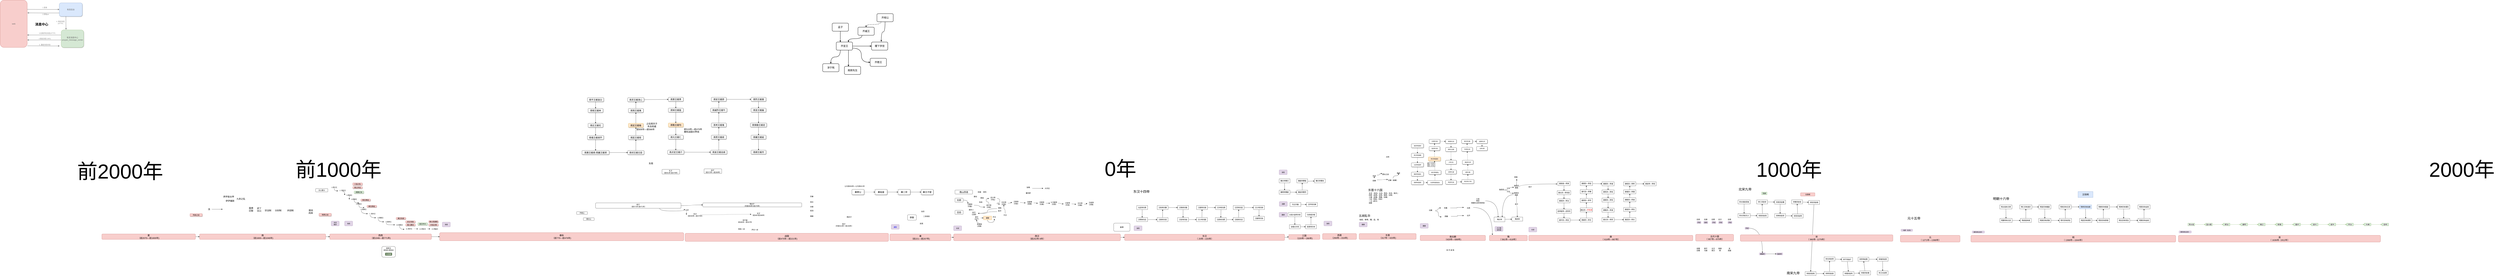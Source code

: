 <mxfile version="22.0.8" type="github" pages="3">
  <diagram id="B4h1iAgGutounkVAhYRp" name="history">
    <mxGraphModel dx="5124" dy="1692" grid="1" gridSize="10" guides="1" tooltips="1" connect="1" arrows="1" fold="1" page="1" pageScale="1" pageWidth="827" pageHeight="1169" math="0" shadow="0">
      <root>
        <mxCell id="0" />
        <mxCell id="BBm1sS53cPZoSCzeiZzq-1" value="年代" style="" parent="0" />
        <mxCell id="BBm1sS53cPZoSCzeiZzq-2" value="前1000年" style="text;html=1;strokeColor=none;fillColor=none;align=center;verticalAlign=middle;whiteSpace=wrap;rounded=0;fontSize=150;" parent="BBm1sS53cPZoSCzeiZzq-1" vertex="1">
          <mxGeometry x="-1980" y="33.5" width="810" height="140" as="geometry" />
        </mxCell>
        <mxCell id="BBm1sS53cPZoSCzeiZzq-4" value="1000年" style="text;html=1;strokeColor=none;fillColor=none;align=center;verticalAlign=middle;whiteSpace=wrap;rounded=0;fontSize=150;" parent="BBm1sS53cPZoSCzeiZzq-1" vertex="1">
          <mxGeometry x="8840" y="46.5" width="560" height="114" as="geometry" />
        </mxCell>
        <mxCell id="BBm1sS53cPZoSCzeiZzq-6" value="前2000年" style="text;html=1;strokeColor=none;fillColor=none;align=center;verticalAlign=middle;whiteSpace=wrap;rounded=0;fontSize=150;" parent="BBm1sS53cPZoSCzeiZzq-1" vertex="1">
          <mxGeometry x="-3590" y="46.5" width="810" height="140" as="geometry" />
        </mxCell>
        <mxCell id="7VUQlQrSEYM7tF7wroQr-1" value="隋&lt;br&gt;（&amp;nbsp;&lt;span&gt;581年—618年&lt;/span&gt;）&lt;br&gt;" style="rounded=1;whiteSpace=wrap;html=1;fontSize=16;fillColor=#f8cecc;strokeColor=#b85450;" parent="BBm1sS53cPZoSCzeiZzq-1" vertex="1">
          <mxGeometry x="6910" y="590" width="280" height="40" as="geometry" />
        </mxCell>
        <mxCell id="7VUQlQrSEYM7tF7wroQr-2" style="edgeStyle=orthogonalEdgeStyle;rounded=0;orthogonalLoop=1;jettySize=auto;html=1;exitX=1;exitY=0.25;exitDx=0;exitDy=0;entryX=0.079;entryY=-0.069;entryDx=0;entryDy=0;entryPerimeter=0;fontSize=16;curved=1;" parent="BBm1sS53cPZoSCzeiZzq-1" source="zDtLxDJx-mtVt5FpkuiB-14" target="7VUQlQrSEYM7tF7wroQr-1" edge="1">
          <mxGeometry relative="1" as="geometry" />
        </mxCell>
        <mxCell id="7VUQlQrSEYM7tF7wroQr-8" value="西晋&lt;br&gt;（&lt;span&gt;266年—316年)&lt;/span&gt;&lt;br&gt;" style="rounded=1;whiteSpace=wrap;html=1;fontSize=16;fillColor=#f8cecc;strokeColor=#b85450;" parent="BBm1sS53cPZoSCzeiZzq-1" vertex="1">
          <mxGeometry x="5680" y="577" width="250" height="43" as="geometry" />
        </mxCell>
        <mxCell id="7VUQlQrSEYM7tF7wroQr-10" value="&lt;span style=&quot;font-size: 21px;&quot;&gt;东晋十六国&lt;/span&gt;" style="text;html=1;strokeColor=none;fillColor=none;align=center;verticalAlign=middle;whiteSpace=wrap;rounded=0;fontSize=21;" parent="BBm1sS53cPZoSCzeiZzq-1" vertex="1">
          <mxGeometry x="6009" y="244.5" width="120" height="20" as="geometry" />
        </mxCell>
        <mxCell id="zd5HpNO3gBWObnxmA2Tq-62" style="edgeStyle=orthogonalEdgeStyle;curved=1;rounded=0;orthogonalLoop=1;jettySize=auto;html=1;exitX=0.5;exitY=1;exitDx=0;exitDy=0;entryX=0.5;entryY=0;entryDx=0;entryDy=0;" parent="BBm1sS53cPZoSCzeiZzq-1" source="9OOkJJ60_f5lkiLz93e9-11" target="zd5HpNO3gBWObnxmA2Tq-56" edge="1">
          <mxGeometry relative="1" as="geometry" />
        </mxCell>
        <mxCell id="zd5HpNO3gBWObnxmA2Tq-63" style="edgeStyle=orthogonalEdgeStyle;curved=1;rounded=0;orthogonalLoop=1;jettySize=auto;html=1;exitX=0;exitY=0.75;exitDx=0;exitDy=0;entryX=0.75;entryY=0;entryDx=0;entryDy=0;" parent="BBm1sS53cPZoSCzeiZzq-1" source="9OOkJJ60_f5lkiLz93e9-11" target="zd5HpNO3gBWObnxmA2Tq-55" edge="1">
          <mxGeometry relative="1" as="geometry" />
        </mxCell>
        <mxCell id="9OOkJJ60_f5lkiLz93e9-11" value="独孤氏&lt;br&gt;妹妹&lt;br&gt;" style="text;html=1;strokeColor=none;fillColor=none;align=center;verticalAlign=middle;whiteSpace=wrap;rounded=0;" parent="BBm1sS53cPZoSCzeiZzq-1" vertex="1">
          <mxGeometry x="7089" y="274" width="40" height="20" as="geometry" />
        </mxCell>
        <mxCell id="9OOkJJ60_f5lkiLz93e9-24" style="edgeStyle=orthogonalEdgeStyle;curved=1;rounded=0;orthogonalLoop=1;jettySize=auto;html=1;exitX=1;exitY=0.5;exitDx=0;exitDy=0;" parent="BBm1sS53cPZoSCzeiZzq-1" source="9OOkJJ60_f5lkiLz93e9-9" edge="1">
          <mxGeometry relative="1" as="geometry">
            <mxPoint x="7410" y="210" as="targetPoint" />
            <Array as="points">
              <mxPoint x="7130" y="210" />
            </Array>
          </mxGeometry>
        </mxCell>
        <mxCell id="zd5HpNO3gBWObnxmA2Tq-64" style="edgeStyle=orthogonalEdgeStyle;curved=1;rounded=0;orthogonalLoop=1;jettySize=auto;html=1;exitX=0.5;exitY=0;exitDx=0;exitDy=0;entryX=0.407;entryY=1.131;entryDx=0;entryDy=0;entryPerimeter=0;" parent="BBm1sS53cPZoSCzeiZzq-1" source="9OOkJJ60_f5lkiLz93e9-9" target="9OOkJJ60_f5lkiLz93e9-38" edge="1">
          <mxGeometry relative="1" as="geometry" />
        </mxCell>
        <mxCell id="9OOkJJ60_f5lkiLz93e9-9" value="独孤氏姐姐" style="text;html=1;strokeColor=none;fillColor=none;align=center;verticalAlign=middle;whiteSpace=wrap;rounded=0;" parent="BBm1sS53cPZoSCzeiZzq-1" vertex="1">
          <mxGeometry x="7090" y="220" width="40" height="20" as="geometry" />
        </mxCell>
        <mxCell id="9OOkJJ60_f5lkiLz93e9-25" value="母子" style="text;html=1;align=center;verticalAlign=middle;whiteSpace=wrap;rounded=0;labelBackgroundColor=#ffffff;" parent="BBm1sS53cPZoSCzeiZzq-1" vertex="1">
          <mxGeometry x="7190" y="222" width="40" height="20" as="geometry" />
        </mxCell>
        <mxCell id="9OOkJJ60_f5lkiLz93e9-31" value="母子" style="text;html=1;align=center;verticalAlign=middle;whiteSpace=wrap;rounded=0;labelBackgroundColor=#ffffff;" parent="BBm1sS53cPZoSCzeiZzq-1" vertex="1">
          <mxGeometry x="7090" y="350" width="40" height="20" as="geometry" />
        </mxCell>
        <mxCell id="9OOkJJ60_f5lkiLz93e9-38" value="李昞" style="text;html=1;" parent="BBm1sS53cPZoSCzeiZzq-1" vertex="1">
          <mxGeometry x="7091" y="146" width="50" height="25" as="geometry" />
        </mxCell>
        <mxCell id="9OOkJJ60_f5lkiLz93e9-40" style="edgeStyle=orthogonalEdgeStyle;curved=1;rounded=0;orthogonalLoop=1;jettySize=auto;html=1;entryX=0.369;entryY=0.057;entryDx=0;entryDy=0;entryPerimeter=0;" parent="BBm1sS53cPZoSCzeiZzq-1" source="9OOkJJ60_f5lkiLz93e9-39" target="zd5HpNO3gBWObnxmA2Tq-55" edge="1">
          <mxGeometry relative="1" as="geometry">
            <mxPoint x="7009" y="375" as="targetPoint" />
          </mxGeometry>
        </mxCell>
        <mxCell id="9OOkJJ60_f5lkiLz93e9-39" value="父亲&lt;br&gt;杨忠&lt;br&gt;&lt;font style=&quot;font-size: 11px&quot;&gt;西魏和北周军事贵族&lt;/font&gt;" style="text;html=1;strokeColor=none;fillColor=none;align=center;verticalAlign=middle;whiteSpace=wrap;rounded=0;labelBackgroundColor=#ffffff;" parent="BBm1sS53cPZoSCzeiZzq-1" vertex="1">
          <mxGeometry x="6770" y="310" width="110" height="50" as="geometry" />
        </mxCell>
        <mxCell id="9OOkJJ60_f5lkiLz93e9-41" style="edgeStyle=orthogonalEdgeStyle;curved=1;rounded=0;orthogonalLoop=1;jettySize=auto;html=1;exitX=1;exitY=0.5;exitDx=0;exitDy=0;" parent="BBm1sS53cPZoSCzeiZzq-1" source="zDtLxDJx-mtVt5FpkuiB-10" target="zDtLxDJx-mtVt5FpkuiB-11" edge="1">
          <mxGeometry relative="1" as="geometry" />
        </mxCell>
        <mxCell id="9OOkJJ60_f5lkiLz93e9-42" style="edgeStyle=orthogonalEdgeStyle;curved=1;rounded=0;orthogonalLoop=1;jettySize=auto;html=1;exitX=1;exitY=0.75;exitDx=0;exitDy=0;entryX=0;entryY=0.75;entryDx=0;entryDy=0;" parent="BBm1sS53cPZoSCzeiZzq-1" source="zDtLxDJx-mtVt5FpkuiB-10" target="zDtLxDJx-mtVt5FpkuiB-12" edge="1">
          <mxGeometry relative="1" as="geometry" />
        </mxCell>
        <mxCell id="9OOkJJ60_f5lkiLz93e9-44" value="五凉 （前凉、北凉、西凉、后凉、南凉&amp;nbsp;)&lt;br&gt;四燕&amp;nbsp; &amp;nbsp;(前燕、后燕、南燕、北燕)&lt;br&gt;三秦&amp;nbsp; &amp;nbsp;(前秦、西秦、后秦)&lt;br&gt;二赵（前赵、后赵）&lt;br&gt;一汉&amp;nbsp; (成汉)&lt;br&gt;胡夏" style="text;html=1;" parent="BBm1sS53cPZoSCzeiZzq-1" vertex="1">
          <mxGeometry x="6019" y="264.5" width="210" height="130" as="geometry" />
        </mxCell>
        <mxCell id="9OOkJJ60_f5lkiLz93e9-45" value="五胡乱华" style="text;html=1;strokeColor=none;fillColor=none;align=center;verticalAlign=middle;whiteSpace=wrap;rounded=0;labelBackgroundColor=#ffffff;fontSize=21;" parent="BBm1sS53cPZoSCzeiZzq-1" vertex="1">
          <mxGeometry x="5940" y="430" width="100" height="30" as="geometry" />
        </mxCell>
        <mxCell id="9OOkJJ60_f5lkiLz93e9-47" value="匈奴、鲜卑、羯、氐、羌" style="text;html=1;fontSize=13;" parent="BBm1sS53cPZoSCzeiZzq-1" vertex="1">
          <mxGeometry x="5950" y="460" width="170" height="30" as="geometry" />
        </mxCell>
        <mxCell id="9OOkJJ60_f5lkiLz93e9-48" value="新莽" style="rounded=1;whiteSpace=wrap;html=1;labelBackgroundColor=#ffffff;fontSize=13;" parent="BBm1sS53cPZoSCzeiZzq-1" vertex="1">
          <mxGeometry x="4140" y="500" width="120" height="60" as="geometry" />
        </mxCell>
        <mxCell id="9OOkJJ60_f5lkiLz93e9-51" value="" style="edgeStyle=orthogonalEdgeStyle;curved=1;rounded=0;orthogonalLoop=1;jettySize=auto;html=1;fontSize=13;fillColor=#d5e8d4;strokeColor=#82b366;" parent="BBm1sS53cPZoSCzeiZzq-1" source="9OOkJJ60_f5lkiLz93e9-49" target="9OOkJJ60_f5lkiLz93e9-50" edge="1">
          <mxGeometry relative="1" as="geometry" />
        </mxCell>
        <mxCell id="9OOkJJ60_f5lkiLz93e9-49" value="清太祖" style="text;html=1;align=center;verticalAlign=middle;whiteSpace=wrap;rounded=0;labelBackgroundColor=#ffffff;fontSize=13;fillColor=#d5e8d4;strokeColor=#82b366;" parent="BBm1sS53cPZoSCzeiZzq-1" vertex="1">
          <mxGeometry x="12060" y="500" width="50" height="20" as="geometry" />
        </mxCell>
        <mxCell id="9OOkJJ60_f5lkiLz93e9-53" value="" style="edgeStyle=orthogonalEdgeStyle;curved=1;rounded=0;orthogonalLoop=1;jettySize=auto;html=1;fontSize=13;fillColor=#d5e8d4;strokeColor=#82b366;" parent="BBm1sS53cPZoSCzeiZzq-1" source="9OOkJJ60_f5lkiLz93e9-50" target="9OOkJJ60_f5lkiLz93e9-52" edge="1">
          <mxGeometry relative="1" as="geometry" />
        </mxCell>
        <mxCell id="9OOkJJ60_f5lkiLz93e9-50" value="皇太极" style="text;html=1;align=center;verticalAlign=middle;whiteSpace=wrap;rounded=0;labelBackgroundColor=#ffffff;fontSize=13;fillColor=#d5e8d4;strokeColor=#82b366;" parent="BBm1sS53cPZoSCzeiZzq-1" vertex="1">
          <mxGeometry x="12190" y="500" width="50" height="20" as="geometry" />
        </mxCell>
        <mxCell id="9OOkJJ60_f5lkiLz93e9-55" value="" style="edgeStyle=orthogonalEdgeStyle;curved=1;rounded=0;orthogonalLoop=1;jettySize=auto;html=1;fontSize=13;fillColor=#d5e8d4;strokeColor=#82b366;" parent="BBm1sS53cPZoSCzeiZzq-1" source="9OOkJJ60_f5lkiLz93e9-52" target="9OOkJJ60_f5lkiLz93e9-54" edge="1">
          <mxGeometry relative="1" as="geometry" />
        </mxCell>
        <mxCell id="9OOkJJ60_f5lkiLz93e9-52" value="顺治" style="text;html=1;align=center;verticalAlign=middle;whiteSpace=wrap;rounded=0;labelBackgroundColor=#ffffff;fontSize=13;fillColor=#d5e8d4;strokeColor=#82b366;" parent="BBm1sS53cPZoSCzeiZzq-1" vertex="1">
          <mxGeometry x="12320" y="500" width="50" height="20" as="geometry" />
        </mxCell>
        <mxCell id="9OOkJJ60_f5lkiLz93e9-57" value="" style="edgeStyle=orthogonalEdgeStyle;curved=1;rounded=0;orthogonalLoop=1;jettySize=auto;html=1;fontSize=13;fillColor=#d5e8d4;strokeColor=#82b366;" parent="BBm1sS53cPZoSCzeiZzq-1" source="9OOkJJ60_f5lkiLz93e9-54" target="9OOkJJ60_f5lkiLz93e9-56" edge="1">
          <mxGeometry relative="1" as="geometry" />
        </mxCell>
        <mxCell id="9OOkJJ60_f5lkiLz93e9-54" value="康熙" style="text;html=1;align=center;verticalAlign=middle;whiteSpace=wrap;rounded=0;labelBackgroundColor=#ffffff;fontSize=13;fillColor=#d5e8d4;strokeColor=#82b366;" parent="BBm1sS53cPZoSCzeiZzq-1" vertex="1">
          <mxGeometry x="12450" y="500" width="50" height="20" as="geometry" />
        </mxCell>
        <mxCell id="9OOkJJ60_f5lkiLz93e9-59" value="" style="edgeStyle=orthogonalEdgeStyle;curved=1;rounded=0;orthogonalLoop=1;jettySize=auto;html=1;fontSize=13;fillColor=#d5e8d4;strokeColor=#82b366;" parent="BBm1sS53cPZoSCzeiZzq-1" source="9OOkJJ60_f5lkiLz93e9-56" target="9OOkJJ60_f5lkiLz93e9-58" edge="1">
          <mxGeometry relative="1" as="geometry" />
        </mxCell>
        <mxCell id="9OOkJJ60_f5lkiLz93e9-56" value="雍正" style="text;html=1;align=center;verticalAlign=middle;whiteSpace=wrap;rounded=0;labelBackgroundColor=#ffffff;fontSize=13;fillColor=#d5e8d4;strokeColor=#82b366;" parent="BBm1sS53cPZoSCzeiZzq-1" vertex="1">
          <mxGeometry x="12580" y="500" width="50" height="20" as="geometry" />
        </mxCell>
        <mxCell id="9OOkJJ60_f5lkiLz93e9-61" value="" style="edgeStyle=orthogonalEdgeStyle;curved=1;rounded=0;orthogonalLoop=1;jettySize=auto;html=1;fontSize=13;fillColor=#d5e8d4;strokeColor=#82b366;" parent="BBm1sS53cPZoSCzeiZzq-1" source="9OOkJJ60_f5lkiLz93e9-58" target="9OOkJJ60_f5lkiLz93e9-60" edge="1">
          <mxGeometry relative="1" as="geometry" />
        </mxCell>
        <mxCell id="9OOkJJ60_f5lkiLz93e9-58" value="乾隆" style="text;html=1;align=center;verticalAlign=middle;whiteSpace=wrap;rounded=0;labelBackgroundColor=#ffffff;fontSize=13;fillColor=#d5e8d4;strokeColor=#82b366;" parent="BBm1sS53cPZoSCzeiZzq-1" vertex="1">
          <mxGeometry x="12710" y="500" width="50" height="20" as="geometry" />
        </mxCell>
        <mxCell id="9OOkJJ60_f5lkiLz93e9-63" value="" style="edgeStyle=orthogonalEdgeStyle;curved=1;rounded=0;orthogonalLoop=1;jettySize=auto;html=1;fontSize=13;fillColor=#d5e8d4;strokeColor=#82b366;" parent="BBm1sS53cPZoSCzeiZzq-1" source="9OOkJJ60_f5lkiLz93e9-60" target="9OOkJJ60_f5lkiLz93e9-62" edge="1">
          <mxGeometry relative="1" as="geometry" />
        </mxCell>
        <mxCell id="9OOkJJ60_f5lkiLz93e9-60" value="嘉庆" style="text;html=1;align=center;verticalAlign=middle;whiteSpace=wrap;rounded=0;labelBackgroundColor=#ffffff;fontSize=13;fillColor=#d5e8d4;strokeColor=#82b366;" parent="BBm1sS53cPZoSCzeiZzq-1" vertex="1">
          <mxGeometry x="12840" y="500" width="50" height="20" as="geometry" />
        </mxCell>
        <mxCell id="9OOkJJ60_f5lkiLz93e9-65" value="" style="edgeStyle=orthogonalEdgeStyle;curved=1;rounded=0;orthogonalLoop=1;jettySize=auto;html=1;fontSize=13;fillColor=#d5e8d4;strokeColor=#82b366;" parent="BBm1sS53cPZoSCzeiZzq-1" source="9OOkJJ60_f5lkiLz93e9-62" target="9OOkJJ60_f5lkiLz93e9-64" edge="1">
          <mxGeometry relative="1" as="geometry" />
        </mxCell>
        <mxCell id="9OOkJJ60_f5lkiLz93e9-62" value="道光" style="text;html=1;align=center;verticalAlign=middle;whiteSpace=wrap;rounded=0;labelBackgroundColor=#ffffff;fontSize=13;fillColor=#d5e8d4;strokeColor=#82b366;" parent="BBm1sS53cPZoSCzeiZzq-1" vertex="1">
          <mxGeometry x="12970" y="500" width="50" height="20" as="geometry" />
        </mxCell>
        <mxCell id="9OOkJJ60_f5lkiLz93e9-67" value="" style="edgeStyle=orthogonalEdgeStyle;curved=1;rounded=0;orthogonalLoop=1;jettySize=auto;html=1;fontSize=13;fillColor=#d5e8d4;strokeColor=#82b366;" parent="BBm1sS53cPZoSCzeiZzq-1" source="9OOkJJ60_f5lkiLz93e9-64" target="9OOkJJ60_f5lkiLz93e9-66" edge="1">
          <mxGeometry relative="1" as="geometry" />
        </mxCell>
        <mxCell id="9OOkJJ60_f5lkiLz93e9-64" value="咸丰" style="text;html=1;align=center;verticalAlign=middle;whiteSpace=wrap;rounded=0;labelBackgroundColor=#ffffff;fontSize=13;fillColor=#d5e8d4;strokeColor=#82b366;" parent="BBm1sS53cPZoSCzeiZzq-1" vertex="1">
          <mxGeometry x="13100" y="500" width="50" height="20" as="geometry" />
        </mxCell>
        <mxCell id="9OOkJJ60_f5lkiLz93e9-69" value="" style="edgeStyle=orthogonalEdgeStyle;curved=1;rounded=0;orthogonalLoop=1;jettySize=auto;html=1;fontSize=13;fillColor=#d5e8d4;strokeColor=#82b366;" parent="BBm1sS53cPZoSCzeiZzq-1" source="9OOkJJ60_f5lkiLz93e9-66" target="9OOkJJ60_f5lkiLz93e9-68" edge="1">
          <mxGeometry relative="1" as="geometry" />
        </mxCell>
        <mxCell id="9OOkJJ60_f5lkiLz93e9-66" value="同治" style="text;html=1;align=center;verticalAlign=middle;whiteSpace=wrap;rounded=0;labelBackgroundColor=#ffffff;fontSize=13;fillColor=#d5e8d4;strokeColor=#82b366;" parent="BBm1sS53cPZoSCzeiZzq-1" vertex="1">
          <mxGeometry x="13230" y="500" width="50" height="20" as="geometry" />
        </mxCell>
        <mxCell id="9OOkJJ60_f5lkiLz93e9-71" value="" style="edgeStyle=orthogonalEdgeStyle;curved=1;rounded=0;orthogonalLoop=1;jettySize=auto;html=1;fontSize=13;fillColor=#d5e8d4;strokeColor=#82b366;" parent="BBm1sS53cPZoSCzeiZzq-1" source="9OOkJJ60_f5lkiLz93e9-68" target="9OOkJJ60_f5lkiLz93e9-70" edge="1">
          <mxGeometry relative="1" as="geometry" />
        </mxCell>
        <mxCell id="9OOkJJ60_f5lkiLz93e9-68" value="光绪" style="text;html=1;align=center;verticalAlign=middle;whiteSpace=wrap;rounded=0;labelBackgroundColor=#ffffff;fontSize=13;fillColor=#d5e8d4;strokeColor=#82b366;" parent="BBm1sS53cPZoSCzeiZzq-1" vertex="1">
          <mxGeometry x="13360" y="500" width="50" height="20" as="geometry" />
        </mxCell>
        <mxCell id="9OOkJJ60_f5lkiLz93e9-70" value="宣统" style="text;html=1;align=center;verticalAlign=middle;whiteSpace=wrap;rounded=0;labelBackgroundColor=#ffffff;fontSize=13;fillColor=#d5e8d4;strokeColor=#82b366;" parent="BBm1sS53cPZoSCzeiZzq-1" vertex="1">
          <mxGeometry x="13490" y="500" width="50" height="20" as="geometry" />
        </mxCell>
        <mxCell id="9OOkJJ60_f5lkiLz93e9-74" value="元十五帝&lt;br&gt;" style="text;html=1;strokeColor=none;fillColor=none;align=center;verticalAlign=middle;whiteSpace=wrap;rounded=0;labelBackgroundColor=#ffffff;fontSize=24;" parent="BBm1sS53cPZoSCzeiZzq-1" vertex="1">
          <mxGeometry x="9960" y="430" width="160" height="70" as="geometry" />
        </mxCell>
        <mxCell id="9OOkJJ60_f5lkiLz93e9-75" value="东汉十四帝" style="text;html=1;strokeColor=none;fillColor=none;align=center;verticalAlign=middle;whiteSpace=wrap;rounded=0;labelBackgroundColor=#ffffff;fontSize=24;" parent="BBm1sS53cPZoSCzeiZzq-1" vertex="1">
          <mxGeometry x="4260" y="244.5" width="170" height="45" as="geometry" />
        </mxCell>
        <mxCell id="mkLbTUoJTqNUCXqjL3VC-3" value="" style="edgeStyle=orthogonalEdgeStyle;rounded=0;orthogonalLoop=1;jettySize=auto;html=1;fontSize=11;curved=1;entryX=0;entryY=0.75;entryDx=0;entryDy=0;" parent="BBm1sS53cPZoSCzeiZzq-1" source="mkLbTUoJTqNUCXqjL3VC-1" target="mkLbTUoJTqNUCXqjL3VC-2" edge="1">
          <mxGeometry relative="1" as="geometry">
            <mxPoint x="-1590" y="262" as="targetPoint" />
            <Array as="points">
              <mxPoint x="-1607" y="261" />
            </Array>
          </mxGeometry>
        </mxCell>
        <mxCell id="mkLbTUoJTqNUCXqjL3VC-1" value="1.周文王&lt;br style=&quot;font-size: 11px;&quot;&gt;" style="text;html=1;strokeColor=none;fillColor=none;align=center;verticalAlign=middle;whiteSpace=wrap;rounded=0;fontSize=11;" parent="BBm1sS53cPZoSCzeiZzq-1" vertex="1">
          <mxGeometry x="-1634.5" y="227.5" width="55" height="15" as="geometry" />
        </mxCell>
        <mxCell id="mkLbTUoJTqNUCXqjL3VC-26" style="edgeStyle=orthogonalEdgeStyle;curved=1;rounded=0;orthogonalLoop=1;jettySize=auto;html=1;exitX=0.5;exitY=1;exitDx=0;exitDy=0;entryX=0;entryY=0.5;entryDx=0;entryDy=0;fontSize=11;" parent="BBm1sS53cPZoSCzeiZzq-1" source="mkLbTUoJTqNUCXqjL3VC-2" target="mkLbTUoJTqNUCXqjL3VC-4" edge="1">
          <mxGeometry relative="1" as="geometry" />
        </mxCell>
        <mxCell id="mkLbTUoJTqNUCXqjL3VC-2" value="2. 周武王&lt;br style=&quot;font-size: 11px;&quot;&gt;" style="text;html=1;strokeColor=none;fillColor=none;align=center;verticalAlign=middle;whiteSpace=wrap;rounded=0;fontSize=11;" parent="BBm1sS53cPZoSCzeiZzq-1" vertex="1">
          <mxGeometry x="-1579.5" y="250" width="70" height="15" as="geometry" />
        </mxCell>
        <mxCell id="mkLbTUoJTqNUCXqjL3VC-27" style="edgeStyle=orthogonalEdgeStyle;curved=1;rounded=0;orthogonalLoop=1;jettySize=auto;html=1;exitX=0.5;exitY=1;exitDx=0;exitDy=0;entryX=-0.013;entryY=0.644;entryDx=0;entryDy=0;entryPerimeter=0;fontSize=11;" parent="BBm1sS53cPZoSCzeiZzq-1" source="mkLbTUoJTqNUCXqjL3VC-4" target="mkLbTUoJTqNUCXqjL3VC-6" edge="1">
          <mxGeometry relative="1" as="geometry" />
        </mxCell>
        <mxCell id="mkLbTUoJTqNUCXqjL3VC-4" value="3.周成王&lt;br style=&quot;font-size: 11px;&quot;&gt;" style="text;html=1;strokeColor=none;fillColor=none;align=center;verticalAlign=middle;whiteSpace=wrap;rounded=0;fontSize=11;" parent="BBm1sS53cPZoSCzeiZzq-1" vertex="1">
          <mxGeometry x="-1530" y="285" width="70" height="15" as="geometry" />
        </mxCell>
        <mxCell id="mkLbTUoJTqNUCXqjL3VC-9" value="" style="edgeStyle=orthogonalEdgeStyle;rounded=0;orthogonalLoop=1;jettySize=auto;html=1;fontSize=11;curved=1;" parent="BBm1sS53cPZoSCzeiZzq-1" source="mkLbTUoJTqNUCXqjL3VC-6" target="mkLbTUoJTqNUCXqjL3VC-8" edge="1">
          <mxGeometry relative="1" as="geometry" />
        </mxCell>
        <mxCell id="mkLbTUoJTqNUCXqjL3VC-6" value="4.周康王&lt;br style=&quot;font-size: 11px;&quot;&gt;" style="text;html=1;strokeColor=none;fillColor=none;align=center;verticalAlign=middle;whiteSpace=wrap;rounded=0;fontSize=11;" parent="BBm1sS53cPZoSCzeiZzq-1" vertex="1">
          <mxGeometry x="-1495" y="315" width="70" height="15" as="geometry" />
        </mxCell>
        <mxCell id="mkLbTUoJTqNUCXqjL3VC-11" value="" style="edgeStyle=orthogonalEdgeStyle;rounded=0;orthogonalLoop=1;jettySize=auto;html=1;fontSize=11;curved=1;" parent="BBm1sS53cPZoSCzeiZzq-1" source="mkLbTUoJTqNUCXqjL3VC-8" target="mkLbTUoJTqNUCXqjL3VC-10" edge="1">
          <mxGeometry relative="1" as="geometry" />
        </mxCell>
        <mxCell id="mkLbTUoJTqNUCXqjL3VC-8" value="5.周昭王&lt;br style=&quot;font-size: 11px&quot;&gt;" style="text;html=1;strokeColor=none;fillColor=none;align=center;verticalAlign=middle;whiteSpace=wrap;rounded=0;fontSize=11;" parent="BBm1sS53cPZoSCzeiZzq-1" vertex="1">
          <mxGeometry x="-1460" y="350" width="70" height="15" as="geometry" />
        </mxCell>
        <mxCell id="mkLbTUoJTqNUCXqjL3VC-28" style="edgeStyle=orthogonalEdgeStyle;curved=1;rounded=0;orthogonalLoop=1;jettySize=auto;html=1;exitX=0.25;exitY=1;exitDx=0;exitDy=0;entryX=0;entryY=0.5;entryDx=0;entryDy=0;fontSize=11;" parent="BBm1sS53cPZoSCzeiZzq-1" source="mkLbTUoJTqNUCXqjL3VC-10" target="mkLbTUoJTqNUCXqjL3VC-12" edge="1">
          <mxGeometry relative="1" as="geometry" />
        </mxCell>
        <mxCell id="mkLbTUoJTqNUCXqjL3VC-10" value="6.周穆王&lt;br style=&quot;font-size: 11px&quot;&gt;" style="text;html=1;strokeColor=none;fillColor=none;align=center;verticalAlign=middle;whiteSpace=wrap;rounded=0;fontSize=11;" parent="BBm1sS53cPZoSCzeiZzq-1" vertex="1">
          <mxGeometry x="-1425" y="390" width="70" height="15" as="geometry" />
        </mxCell>
        <mxCell id="mkLbTUoJTqNUCXqjL3VC-29" style="edgeStyle=orthogonalEdgeStyle;curved=1;rounded=0;orthogonalLoop=1;jettySize=auto;html=1;exitX=0.25;exitY=1;exitDx=0;exitDy=0;entryX=0;entryY=0.5;entryDx=0;entryDy=0;fontSize=11;" parent="BBm1sS53cPZoSCzeiZzq-1" source="mkLbTUoJTqNUCXqjL3VC-12" target="mkLbTUoJTqNUCXqjL3VC-15" edge="1">
          <mxGeometry relative="1" as="geometry" />
        </mxCell>
        <mxCell id="mkLbTUoJTqNUCXqjL3VC-12" value="7. 周共王&lt;br style=&quot;font-size: 11px&quot;&gt;" style="text;html=1;strokeColor=none;fillColor=none;align=center;verticalAlign=middle;whiteSpace=wrap;rounded=0;fontSize=11;" parent="BBm1sS53cPZoSCzeiZzq-1" vertex="1">
          <mxGeometry x="-1360" y="422.5" width="70" height="15" as="geometry" />
        </mxCell>
        <mxCell id="mkLbTUoJTqNUCXqjL3VC-30" style="edgeStyle=orthogonalEdgeStyle;curved=1;rounded=0;orthogonalLoop=1;jettySize=auto;html=1;exitX=0.25;exitY=1;exitDx=0;exitDy=0;entryX=0;entryY=0.5;entryDx=0;entryDy=0;fontSize=11;" parent="BBm1sS53cPZoSCzeiZzq-1" source="mkLbTUoJTqNUCXqjL3VC-15" target="mkLbTUoJTqNUCXqjL3VC-18" edge="1">
          <mxGeometry relative="1" as="geometry" />
        </mxCell>
        <mxCell id="mkLbTUoJTqNUCXqjL3VC-15" value="8.周懿王&lt;br style=&quot;font-size: 11px&quot;&gt;" style="text;html=1;strokeColor=none;fillColor=none;align=center;verticalAlign=middle;whiteSpace=wrap;rounded=0;fontSize=11;" parent="BBm1sS53cPZoSCzeiZzq-1" vertex="1">
          <mxGeometry x="-1300" y="452.5" width="70" height="15" as="geometry" />
        </mxCell>
        <mxCell id="mkLbTUoJTqNUCXqjL3VC-33" style="edgeStyle=orthogonalEdgeStyle;curved=1;rounded=0;orthogonalLoop=1;jettySize=auto;html=1;exitX=0.25;exitY=1;exitDx=0;exitDy=0;entryX=0;entryY=0.5;entryDx=0;entryDy=0;fontSize=11;" parent="BBm1sS53cPZoSCzeiZzq-1" source="mkLbTUoJTqNUCXqjL3VC-18" target="mkLbTUoJTqNUCXqjL3VC-22" edge="1">
          <mxGeometry relative="1" as="geometry">
            <Array as="points">
              <mxPoint x="-1223" y="512" />
              <mxPoint x="-1180" y="512" />
            </Array>
          </mxGeometry>
        </mxCell>
        <mxCell id="mkLbTUoJTqNUCXqjL3VC-18" value="9.周孝王&lt;br style=&quot;font-size: 11px&quot;&gt;" style="text;html=1;strokeColor=none;fillColor=none;align=center;verticalAlign=middle;whiteSpace=wrap;rounded=0;fontSize=11;" parent="BBm1sS53cPZoSCzeiZzq-1" vertex="1">
          <mxGeometry x="-1241" y="482.5" width="70" height="15" as="geometry" />
        </mxCell>
        <mxCell id="mkLbTUoJTqNUCXqjL3VC-32" style="edgeStyle=orthogonalEdgeStyle;curved=1;rounded=0;orthogonalLoop=1;jettySize=auto;html=1;exitX=0.5;exitY=1;exitDx=0;exitDy=0;entryX=0;entryY=0.75;entryDx=0;entryDy=0;fontSize=11;" parent="BBm1sS53cPZoSCzeiZzq-1" source="mkLbTUoJTqNUCXqjL3VC-22" target="mkLbTUoJTqNUCXqjL3VC-24" edge="1">
          <mxGeometry relative="1" as="geometry" />
        </mxCell>
        <mxCell id="mkLbTUoJTqNUCXqjL3VC-22" value="10.周夷王&lt;br style=&quot;font-size: 11px&quot;&gt;" style="text;html=1;strokeColor=none;fillColor=none;align=center;verticalAlign=middle;whiteSpace=wrap;rounded=0;fontSize=11;" parent="BBm1sS53cPZoSCzeiZzq-1" vertex="1">
          <mxGeometry x="-1160" y="505" width="70" height="15" as="geometry" />
        </mxCell>
        <mxCell id="TpZhf29solArRKw6YtfV-93" value="" style="edgeStyle=orthogonalEdgeStyle;rounded=0;orthogonalLoop=1;jettySize=auto;html=1;dashed=1;fontSize=12;" parent="BBm1sS53cPZoSCzeiZzq-1" source="mkLbTUoJTqNUCXqjL3VC-24" target="TpZhf29solArRKw6YtfV-92" edge="1">
          <mxGeometry relative="1" as="geometry" />
        </mxCell>
        <mxCell id="mkLbTUoJTqNUCXqjL3VC-24" value="11.周厉王&lt;br style=&quot;font-size: 11px&quot;&gt;" style="text;html=1;strokeColor=none;fillColor=none;align=center;verticalAlign=middle;whiteSpace=wrap;rounded=0;fontSize=11;" parent="BBm1sS53cPZoSCzeiZzq-1" vertex="1">
          <mxGeometry x="-1090" y="534" width="70" height="15" as="geometry" />
        </mxCell>
        <mxCell id="TpZhf29solArRKw6YtfV-95" value="" style="edgeStyle=orthogonalEdgeStyle;rounded=0;orthogonalLoop=1;jettySize=auto;html=1;dashed=1;fontSize=12;" parent="BBm1sS53cPZoSCzeiZzq-1" source="TpZhf29solArRKw6YtfV-92" target="TpZhf29solArRKw6YtfV-94" edge="1">
          <mxGeometry relative="1" as="geometry" />
        </mxCell>
        <mxCell id="TpZhf29solArRKw6YtfV-92" value="12.周宣王&lt;br style=&quot;font-size: 11px&quot;&gt;" style="text;html=1;strokeColor=none;fillColor=none;align=center;verticalAlign=middle;whiteSpace=wrap;rounded=0;fontSize=11;" parent="BBm1sS53cPZoSCzeiZzq-1" vertex="1">
          <mxGeometry x="-990" y="535" width="70" height="15" as="geometry" />
        </mxCell>
        <mxCell id="TpZhf29solArRKw6YtfV-94" value="13.周幽王&lt;br style=&quot;font-size: 11px&quot;&gt;" style="text;html=1;strokeColor=none;fillColor=none;align=center;verticalAlign=middle;whiteSpace=wrap;rounded=0;fontSize=11;" parent="BBm1sS53cPZoSCzeiZzq-1" vertex="1">
          <mxGeometry x="-900" y="535" width="70" height="15" as="geometry" />
        </mxCell>
        <mxCell id="mkLbTUoJTqNUCXqjL3VC-34" value="丰京&lt;br&gt;镐京&lt;br&gt;" style="rounded=1;whiteSpace=wrap;html=1;fontSize=11;fillColor=#e1d5e7;strokeColor=#9673a6;" parent="BBm1sS53cPZoSCzeiZzq-1" vertex="1">
          <mxGeometry x="-1629" y="485" width="59" height="35" as="geometry" />
        </mxCell>
        <mxCell id="mkLbTUoJTqNUCXqjL3VC-35" value="洛邑&lt;br&gt;" style="rounded=1;whiteSpace=wrap;html=1;fontSize=11;fillColor=#e1d5e7;strokeColor=#9673a6;" parent="BBm1sS53cPZoSCzeiZzq-1" vertex="1">
          <mxGeometry x="-1530" y="485" width="59" height="35" as="geometry" />
        </mxCell>
        <mxCell id="mkLbTUoJTqNUCXqjL3VC-36" value="洛邑&lt;br&gt;" style="rounded=1;whiteSpace=wrap;html=1;fontSize=11;fillColor=#e1d5e7;strokeColor=#9673a6;" parent="BBm1sS53cPZoSCzeiZzq-1" vertex="1">
          <mxGeometry x="-810" y="492.5" width="59" height="35" as="geometry" />
        </mxCell>
        <mxCell id="mkLbTUoJTqNUCXqjL3VC-37" value="&lt;a href=&quot;http://www.baidu.com/link?url=76q2UDPfSxzPTE1Mu0Wg75S7NPzDqXegIcsCEhIgDwE2rgqp0p_rTrg9P3lgl5f5bU5ZxPcVjd9F250gaG32z8Ggh8OfIpqLy_AelFm7E1m&quot; target=&quot;_blank&quot;&gt;咸阳&lt;/a&gt;&lt;br&gt;" style="rounded=1;whiteSpace=wrap;html=1;fontSize=11;fillColor=#e1d5e7;strokeColor=#9673a6;" parent="BBm1sS53cPZoSCzeiZzq-1" vertex="1">
          <mxGeometry x="2500" y="510" width="59" height="35" as="geometry" />
        </mxCell>
        <mxCell id="mkLbTUoJTqNUCXqjL3VC-38" value="长安&lt;br&gt;" style="rounded=1;whiteSpace=wrap;html=1;fontSize=11;fillColor=#e1d5e7;strokeColor=#9673a6;" parent="BBm1sS53cPZoSCzeiZzq-1" vertex="1">
          <mxGeometry x="2960" y="520" width="59" height="35" as="geometry" />
        </mxCell>
        <mxCell id="mkLbTUoJTqNUCXqjL3VC-39" value="洛阳&lt;br&gt;" style="rounded=1;whiteSpace=wrap;html=1;fontSize=11;fillColor=#e1d5e7;strokeColor=#9673a6;" parent="BBm1sS53cPZoSCzeiZzq-1" vertex="1">
          <mxGeometry x="4290" y="520" width="59" height="35" as="geometry" />
        </mxCell>
        <mxCell id="mkLbTUoJTqNUCXqjL3VC-40" value="洛阳&lt;br&gt;" style="rounded=1;whiteSpace=wrap;html=1;fontSize=11;fillColor=#e1d5e7;strokeColor=#9673a6;" parent="BBm1sS53cPZoSCzeiZzq-1" vertex="1">
          <mxGeometry x="5360" y="106" width="59" height="35" as="geometry" />
        </mxCell>
        <mxCell id="mkLbTUoJTqNUCXqjL3VC-41" value="成都&lt;br&gt;" style="rounded=1;whiteSpace=wrap;html=1;fontSize=11;fillColor=#e1d5e7;strokeColor=#9673a6;" parent="BBm1sS53cPZoSCzeiZzq-1" vertex="1">
          <mxGeometry x="5361" y="340.5" width="59" height="35" as="geometry" />
        </mxCell>
        <mxCell id="mkLbTUoJTqNUCXqjL3VC-44" value="&lt;span&gt;建邺&lt;/span&gt;&lt;br&gt;" style="rounded=1;whiteSpace=wrap;html=1;fontSize=11;fillColor=#e1d5e7;strokeColor=#9673a6;" parent="BBm1sS53cPZoSCzeiZzq-1" vertex="1">
          <mxGeometry x="5360" y="420" width="59" height="35" as="geometry" />
        </mxCell>
        <mxCell id="mkLbTUoJTqNUCXqjL3VC-45" value="洛阳&lt;br&gt;" style="rounded=1;whiteSpace=wrap;html=1;fontSize=11;fillColor=#e1d5e7;strokeColor=#9673a6;" parent="BBm1sS53cPZoSCzeiZzq-1" vertex="1">
          <mxGeometry x="5690" y="485" width="59" height="35" as="geometry" />
        </mxCell>
        <mxCell id="mkLbTUoJTqNUCXqjL3VC-46" value="&lt;span&gt;建康&lt;/span&gt;&lt;br&gt;" style="rounded=1;whiteSpace=wrap;html=1;fontSize=11;fillColor=#e1d5e7;strokeColor=#9673a6;" parent="BBm1sS53cPZoSCzeiZzq-1" vertex="1">
          <mxGeometry x="5950" y="492.5" width="59" height="35" as="geometry" />
        </mxCell>
        <mxCell id="mkLbTUoJTqNUCXqjL3VC-47" value="&lt;span&gt;建康&lt;/span&gt;&lt;br&gt;" style="rounded=1;whiteSpace=wrap;html=1;fontSize=11;fillColor=#e1d5e7;strokeColor=#9673a6;" parent="BBm1sS53cPZoSCzeiZzq-1" vertex="1">
          <mxGeometry x="6400" y="502.5" width="59" height="35" as="geometry" />
        </mxCell>
        <mxCell id="mkLbTUoJTqNUCXqjL3VC-51" value="&lt;span&gt;大兴城&lt;br&gt;&lt;/span&gt;洛阳城&lt;br&gt;" style="rounded=1;whiteSpace=wrap;html=1;fontSize=11;fillColor=#e1d5e7;strokeColor=#9673a6;" parent="BBm1sS53cPZoSCzeiZzq-1" vertex="1">
          <mxGeometry x="6951" y="525" width="59" height="35" as="geometry" />
        </mxCell>
        <mxCell id="mkLbTUoJTqNUCXqjL3VC-52" value="长安&lt;br&gt;" style="rounded=1;whiteSpace=wrap;html=1;fontSize=11;fillColor=#e1d5e7;strokeColor=#9673a6;" parent="BBm1sS53cPZoSCzeiZzq-1" vertex="1">
          <mxGeometry x="7200.5" y="530" width="59" height="35" as="geometry" />
        </mxCell>
        <mxCell id="mkLbTUoJTqNUCXqjL3VC-53" value="开封&lt;br&gt;" style="rounded=1;whiteSpace=wrap;html=1;fontSize=11;fillColor=#e1d5e7;strokeColor=#9673a6;" parent="BBm1sS53cPZoSCzeiZzq-1" vertex="1">
          <mxGeometry x="8440" y="487.5" width="30" height="15" as="geometry" />
        </mxCell>
        <mxCell id="mkLbTUoJTqNUCXqjL3VC-54" value="洛阳&lt;br&gt;" style="rounded=1;whiteSpace=wrap;html=1;fontSize=11;fillColor=#e1d5e7;strokeColor=#9673a6;" parent="BBm1sS53cPZoSCzeiZzq-1" vertex="1">
          <mxGeometry x="8490" y="487.5" width="30" height="15" as="geometry" />
        </mxCell>
        <mxCell id="mkLbTUoJTqNUCXqjL3VC-55" value="开封&lt;br&gt;" style="rounded=1;whiteSpace=wrap;html=1;fontSize=11;fillColor=#e1d5e7;strokeColor=#9673a6;" parent="BBm1sS53cPZoSCzeiZzq-1" vertex="1">
          <mxGeometry x="8550" y="487.5" width="30" height="15" as="geometry" />
        </mxCell>
        <mxCell id="mkLbTUoJTqNUCXqjL3VC-56" value="开封&lt;br&gt;" style="rounded=1;whiteSpace=wrap;html=1;fontSize=11;fillColor=#e1d5e7;strokeColor=#9673a6;" parent="BBm1sS53cPZoSCzeiZzq-1" vertex="1">
          <mxGeometry x="8600" y="487.5" width="30" height="15" as="geometry" />
        </mxCell>
        <mxCell id="mkLbTUoJTqNUCXqjL3VC-57" value="开封&lt;br&gt;" style="rounded=1;whiteSpace=wrap;html=1;fontSize=11;fillColor=#e1d5e7;strokeColor=#9673a6;" parent="BBm1sS53cPZoSCzeiZzq-1" vertex="1">
          <mxGeometry x="8668.5" y="487.5" width="30" height="15" as="geometry" />
        </mxCell>
        <mxCell id="mkLbTUoJTqNUCXqjL3VC-63" value="&lt;span&gt;大都（北京)&lt;/span&gt;&lt;br&gt;" style="rounded=1;whiteSpace=wrap;html=1;fontSize=11;fillColor=#e1d5e7;strokeColor=#9673a6;" parent="BBm1sS53cPZoSCzeiZzq-1" vertex="1">
          <mxGeometry x="9945" y="545" width="85" height="15" as="geometry" />
        </mxCell>
        <mxCell id="mkLbTUoJTqNUCXqjL3VC-64" value="&lt;span&gt;顺天府(北京）&lt;/span&gt;&lt;br&gt;" style="rounded=1;whiteSpace=wrap;html=1;fontSize=11;fillColor=#e1d5e7;strokeColor=#9673a6;" parent="BBm1sS53cPZoSCzeiZzq-1" vertex="1">
          <mxGeometry x="10470" y="558" width="90" height="15" as="geometry" />
        </mxCell>
        <mxCell id="mkLbTUoJTqNUCXqjL3VC-66" value="&lt;span&gt;顺天府(北京）&lt;/span&gt;&lt;br&gt;" style="rounded=1;whiteSpace=wrap;html=1;fontSize=11;fillColor=#e1d5e7;strokeColor=#9673a6;" parent="BBm1sS53cPZoSCzeiZzq-1" vertex="1">
          <mxGeometry x="11995" y="557.5" width="90" height="15" as="geometry" />
        </mxCell>
        <mxCell id="q0YfwvbicKMwDBuohbKJ-3" value="" style="edgeStyle=orthogonalEdgeStyle;curved=1;rounded=0;orthogonalLoop=1;jettySize=auto;html=1;fontSize=28;" parent="BBm1sS53cPZoSCzeiZzq-1" source="q0YfwvbicKMwDBuohbKJ-1" target="q0YfwvbicKMwDBuohbKJ-2" edge="1">
          <mxGeometry relative="1" as="geometry" />
        </mxCell>
        <mxCell id="q0YfwvbicKMwDBuohbKJ-5" value="" style="edgeStyle=orthogonalEdgeStyle;curved=1;rounded=0;orthogonalLoop=1;jettySize=auto;html=1;fontSize=28;" parent="BBm1sS53cPZoSCzeiZzq-1" source="q0YfwvbicKMwDBuohbKJ-1" target="q0YfwvbicKMwDBuohbKJ-4" edge="1">
          <mxGeometry relative="1" as="geometry" />
        </mxCell>
        <mxCell id="q0YfwvbicKMwDBuohbKJ-1" value="&lt;font style=&quot;font-size: 12px&quot;&gt;前秦&lt;/font&gt;" style="text;html=1;strokeColor=none;fillColor=none;align=center;verticalAlign=middle;whiteSpace=wrap;rounded=0;fontSize=28;" parent="BBm1sS53cPZoSCzeiZzq-1" vertex="1">
          <mxGeometry x="6041" y="169.5" width="40" height="20" as="geometry" />
        </mxCell>
        <mxCell id="q0YfwvbicKMwDBuohbKJ-7" value="" style="edgeStyle=orthogonalEdgeStyle;curved=1;rounded=0;orthogonalLoop=1;jettySize=auto;html=1;fontSize=28;" parent="BBm1sS53cPZoSCzeiZzq-1" source="q0YfwvbicKMwDBuohbKJ-4" target="q0YfwvbicKMwDBuohbKJ-6" edge="1">
          <mxGeometry relative="1" as="geometry" />
        </mxCell>
        <mxCell id="q0YfwvbicKMwDBuohbKJ-4" value="&lt;font style=&quot;font-size: 12px&quot;&gt;苻坚&lt;/font&gt;" style="text;html=1;strokeColor=none;fillColor=none;align=center;verticalAlign=middle;whiteSpace=wrap;rounded=0;fontSize=28;" parent="BBm1sS53cPZoSCzeiZzq-1" vertex="1">
          <mxGeometry x="6041" y="134.5" width="40" height="20" as="geometry" />
        </mxCell>
        <mxCell id="q0YfwvbicKMwDBuohbKJ-6" value="&lt;font style=&quot;font-size: 12px&quot;&gt;淝水之战&lt;/font&gt;" style="text;html=1;strokeColor=none;fillColor=none;align=center;verticalAlign=middle;whiteSpace=wrap;rounded=0;fontSize=28;" parent="BBm1sS53cPZoSCzeiZzq-1" vertex="1">
          <mxGeometry x="6119" y="118" width="50" height="30" as="geometry" />
        </mxCell>
        <mxCell id="q0YfwvbicKMwDBuohbKJ-9" value="" style="edgeStyle=orthogonalEdgeStyle;curved=1;rounded=0;orthogonalLoop=1;jettySize=auto;html=1;fontSize=28;" parent="BBm1sS53cPZoSCzeiZzq-1" source="q0YfwvbicKMwDBuohbKJ-2" target="q0YfwvbicKMwDBuohbKJ-8" edge="1">
          <mxGeometry relative="1" as="geometry" />
        </mxCell>
        <mxCell id="q0YfwvbicKMwDBuohbKJ-2" value="&lt;span style=&quot;font-size: 12px&quot;&gt;后秦（姚秦）&lt;/span&gt;" style="text;html=1;strokeColor=none;fillColor=none;align=center;verticalAlign=middle;whiteSpace=wrap;rounded=0;fontSize=28;" parent="BBm1sS53cPZoSCzeiZzq-1" vertex="1">
          <mxGeometry x="6161" y="169.5" width="78" height="15" as="geometry" />
        </mxCell>
        <mxCell id="q0YfwvbicKMwDBuohbKJ-8" value="&lt;span style=&quot;font-size: 12px&quot;&gt;姚苌&lt;/span&gt;" style="text;html=1;strokeColor=none;fillColor=none;align=center;verticalAlign=middle;whiteSpace=wrap;rounded=0;fontSize=28;" parent="BBm1sS53cPZoSCzeiZzq-1" vertex="1">
          <mxGeometry x="6201" y="116" width="78" height="15" as="geometry" />
        </mxCell>
        <mxCell id="YR14hARBbSJiE14njBP5-3" value="道武帝拓跋珪" style="whiteSpace=wrap;html=1;rounded=1;shadow=1;glass=0;comic=0;labelBackgroundColor=none;fontSize=9;fontColor=#000000;align=center;" parent="BBm1sS53cPZoSCzeiZzq-1" vertex="1">
          <mxGeometry x="6334.5" y="-87.5" width="90" height="30" as="geometry" />
        </mxCell>
        <mxCell id="YR14hARBbSJiE14njBP5-4" value="明元帝拓跋嗣" style="whiteSpace=wrap;html=1;rounded=1;shadow=1;glass=0;comic=0;labelBackgroundColor=none;fontSize=9;fontColor=#000000;align=center;" parent="BBm1sS53cPZoSCzeiZzq-1" vertex="1">
          <mxGeometry x="6334.5" y="-17" width="90" height="30" as="geometry" />
        </mxCell>
        <mxCell id="YR14hARBbSJiE14njBP5-5" value="" style="dashed=1;startArrow=none;startFill=0;fontSize=9;fontColor=#000000;" parent="BBm1sS53cPZoSCzeiZzq-1" source="YR14hARBbSJiE14njBP5-3" target="YR14hARBbSJiE14njBP5-4" edge="1">
          <mxGeometry x="5384.5" y="-988.5" as="geometry" />
        </mxCell>
        <mxCell id="YR14hARBbSJiE14njBP5-6" value="太武帝拓跋焘" style="whiteSpace=wrap;html=1;rounded=1;shadow=1;glass=0;comic=0;labelBackgroundColor=none;fontSize=9;fontColor=#000000;align=center;" parent="BBm1sS53cPZoSCzeiZzq-1" vertex="1">
          <mxGeometry x="6334.5" y="53.5" width="90" height="30" as="geometry" />
        </mxCell>
        <mxCell id="YR14hARBbSJiE14njBP5-7" value="" style="dashed=1;startArrow=none;startFill=0;fontSize=9;fontColor=#000000;" parent="BBm1sS53cPZoSCzeiZzq-1" source="YR14hARBbSJiE14njBP5-4" target="YR14hARBbSJiE14njBP5-6" edge="1">
          <mxGeometry x="5384.5" y="-988.5" as="geometry" />
        </mxCell>
        <mxCell id="YR14hARBbSJiE14njBP5-8" value="敬寿帝拓跋余" style="whiteSpace=wrap;html=1;rounded=1;shadow=1;glass=0;comic=0;labelBackgroundColor=none;fontSize=9;fontColor=#000000;align=center;" parent="BBm1sS53cPZoSCzeiZzq-1" vertex="1">
          <mxGeometry x="6334.5" y="122.5" width="90" height="30" as="geometry" />
        </mxCell>
        <mxCell id="YR14hARBbSJiE14njBP5-9" value="" style="dashed=1;startArrow=none;startFill=0;fontSize=9;fontColor=#000000;" parent="BBm1sS53cPZoSCzeiZzq-1" source="YR14hARBbSJiE14njBP5-6" target="YR14hARBbSJiE14njBP5-8" edge="1">
          <mxGeometry x="5384.5" y="-988.5" as="geometry" />
        </mxCell>
        <mxCell id="YR14hARBbSJiE14njBP5-10" value="景穆帝拓跋晃" style="whiteSpace=wrap;html=1;rounded=1;shadow=1;glass=0;comic=0;labelBackgroundColor=none;fontSize=9;fontColor=#000000;align=center;" parent="BBm1sS53cPZoSCzeiZzq-1" vertex="1">
          <mxGeometry x="6334.5" y="185" width="90" height="30" as="geometry" />
        </mxCell>
        <mxCell id="YR14hARBbSJiE14njBP5-11" value="" style="dashed=1;startArrow=none;startFill=0;fontSize=9;fontColor=#000000;" parent="BBm1sS53cPZoSCzeiZzq-1" source="YR14hARBbSJiE14njBP5-8" target="YR14hARBbSJiE14njBP5-10" edge="1">
          <mxGeometry x="5384.5" y="-988.5" as="geometry" />
        </mxCell>
        <mxCell id="YR14hARBbSJiE14njBP5-12" value="文成帝拓跋濬(浚)" style="whiteSpace=wrap;html=1;rounded=1;shadow=1;glass=0;comic=0;labelBackgroundColor=none;fontSize=9;fontColor=#000000;align=center;" parent="BBm1sS53cPZoSCzeiZzq-1" vertex="1">
          <mxGeometry x="6453.5" y="184.5" width="110" height="30" as="geometry" />
        </mxCell>
        <mxCell id="YR14hARBbSJiE14njBP5-13" value="" style="dashed=1;startArrow=none;startFill=0;fontSize=9;fontColor=#000000;" parent="BBm1sS53cPZoSCzeiZzq-1" source="YR14hARBbSJiE14njBP5-10" target="YR14hARBbSJiE14njBP5-12" edge="1">
          <mxGeometry x="5353.5" y="-994" as="geometry" />
        </mxCell>
        <mxCell id="YR14hARBbSJiE14njBP5-14" value="献文帝拓跋弘" style="whiteSpace=wrap;html=1;rounded=1;shadow=1;glass=0;comic=0;labelBackgroundColor=none;fontSize=9;fontColor=#000000;align=center;" parent="BBm1sS53cPZoSCzeiZzq-1" vertex="1">
          <mxGeometry x="6463.5" y="109.5" width="90" height="30" as="geometry" />
        </mxCell>
        <mxCell id="YR14hARBbSJiE14njBP5-15" value="" style="dashed=1;startArrow=none;startFill=0;fontSize=9;fontColor=#000000;" parent="BBm1sS53cPZoSCzeiZzq-1" source="YR14hARBbSJiE14njBP5-12" target="YR14hARBbSJiE14njBP5-14" edge="1">
          <mxGeometry x="5323.5" y="-995.5" as="geometry" />
        </mxCell>
        <mxCell id="YR14hARBbSJiE14njBP5-16" value="孝文帝拓跋宏" style="whiteSpace=wrap;html=1;rounded=1;shadow=1;glass=0;comic=0;labelBackgroundColor=none;fontSize=9;align=center;fillColor=#ffe6cc;strokeColor=#d79b00;" parent="BBm1sS53cPZoSCzeiZzq-1" vertex="1">
          <mxGeometry x="6460" y="10" width="90" height="30" as="geometry" />
        </mxCell>
        <mxCell id="YR14hARBbSJiE14njBP5-17" value="" style="dashed=1;startArrow=none;startFill=0;fontSize=9;fontColor=#000000;" parent="BBm1sS53cPZoSCzeiZzq-1" source="YR14hARBbSJiE14njBP5-14" target="YR14hARBbSJiE14njBP5-16" edge="1">
          <mxGeometry x="5323.5" y="-995.5" as="geometry" />
        </mxCell>
        <mxCell id="YR14hARBbSJiE14njBP5-18" value="宣武帝元恪" style="whiteSpace=wrap;html=1;rounded=1;shadow=1;glass=0;comic=0;labelBackgroundColor=none;fontSize=9;fontColor=#000000;align=center;" parent="BBm1sS53cPZoSCzeiZzq-1" vertex="1">
          <mxGeometry x="6465.5" y="-67" width="80" height="30" as="geometry" />
        </mxCell>
        <mxCell id="YR14hARBbSJiE14njBP5-19" value="" style="dashed=1;startArrow=none;startFill=0;fontSize=9;fontColor=#000000;exitX=0.5;exitY=0;exitDx=0;exitDy=0;" parent="BBm1sS53cPZoSCzeiZzq-1" source="YR14hARBbSJiE14njBP5-16" target="YR14hARBbSJiE14njBP5-18" edge="1">
          <mxGeometry x="5323.5" y="-1030.5" as="geometry">
            <mxPoint x="6505.179" y="-25" as="sourcePoint" />
          </mxGeometry>
        </mxCell>
        <mxCell id="YR14hARBbSJiE14njBP5-20" value="文景帝元愉" style="whiteSpace=wrap;html=1;rounded=1;shadow=1;glass=0;comic=0;labelBackgroundColor=none;fontSize=9;fontColor=#000000;align=center;" parent="BBm1sS53cPZoSCzeiZzq-1" vertex="1">
          <mxGeometry x="6465.5" y="-120" width="80" height="30" as="geometry" />
        </mxCell>
        <mxCell id="YR14hARBbSJiE14njBP5-21" value="" style="dashed=1;startArrow=none;startFill=0;fontSize=9;fontColor=#000000;" parent="BBm1sS53cPZoSCzeiZzq-1" source="YR14hARBbSJiE14njBP5-18" target="YR14hARBbSJiE14njBP5-20" edge="1">
          <mxGeometry x="5323.5" y="-1030.5" as="geometry" />
        </mxCell>
        <mxCell id="YR14hARBbSJiE14njBP5-22" value="孝明帝元诩" style="whiteSpace=wrap;html=1;rounded=1;shadow=1;glass=0;comic=0;labelBackgroundColor=none;fontSize=9;fontColor=#000000;align=center;" parent="BBm1sS53cPZoSCzeiZzq-1" vertex="1">
          <mxGeometry x="6587" y="-119.5" width="80" height="30" as="geometry" />
        </mxCell>
        <mxCell id="YR14hARBbSJiE14njBP5-23" value="" style="dashed=1;startArrow=none;startFill=0;fontSize=9;fontColor=#000000;" parent="BBm1sS53cPZoSCzeiZzq-1" source="YR14hARBbSJiE14njBP5-20" target="YR14hARBbSJiE14njBP5-22" edge="1">
          <mxGeometry x="5288.5" y="-1025" as="geometry" />
        </mxCell>
        <mxCell id="YR14hARBbSJiE14njBP5-24" value="隐帝元法僧" style="whiteSpace=wrap;html=1;rounded=1;shadow=1;glass=0;comic=0;labelBackgroundColor=none;fontSize=9;fontColor=#000000;align=center;" parent="BBm1sS53cPZoSCzeiZzq-1" vertex="1">
          <mxGeometry x="6587" y="-60" width="80" height="30" as="geometry" />
        </mxCell>
        <mxCell id="YR14hARBbSJiE14njBP5-25" value="" style="dashed=1;startArrow=none;startFill=0;fontSize=9;fontColor=#000000;" parent="BBm1sS53cPZoSCzeiZzq-1" source="YR14hARBbSJiE14njBP5-22" target="YR14hARBbSJiE14njBP5-24" edge="1">
          <mxGeometry x="5288.5" y="-1025" as="geometry" />
        </mxCell>
        <mxCell id="YR14hARBbSJiE14njBP5-26" value="少帝元钊" style="whiteSpace=wrap;html=1;rounded=1;shadow=1;glass=0;comic=0;labelBackgroundColor=none;fontSize=9;fontColor=#000000;align=center;" parent="BBm1sS53cPZoSCzeiZzq-1" vertex="1">
          <mxGeometry x="6587" y="34.5" width="80" height="30" as="geometry" />
        </mxCell>
        <mxCell id="YR14hARBbSJiE14njBP5-27" value="" style="dashed=1;startArrow=none;startFill=0;fontSize=9;fontColor=#000000;" parent="BBm1sS53cPZoSCzeiZzq-1" source="YR14hARBbSJiE14njBP5-24" target="YR14hARBbSJiE14njBP5-26" edge="1">
          <mxGeometry x="5288.5" y="-990" as="geometry" />
        </mxCell>
        <mxCell id="YR14hARBbSJiE14njBP5-28" value="文穆帝元勰" style="whiteSpace=wrap;html=1;rounded=1;shadow=1;glass=0;comic=0;labelBackgroundColor=none;fontSize=9;fontColor=#000000;align=center;" parent="BBm1sS53cPZoSCzeiZzq-1" vertex="1">
          <mxGeometry x="6587" y="106.5" width="80" height="30" as="geometry" />
        </mxCell>
        <mxCell id="YR14hARBbSJiE14njBP5-29" value="" style="dashed=1;startArrow=none;startFill=0;fontSize=9;fontColor=#000000;" parent="BBm1sS53cPZoSCzeiZzq-1" source="YR14hARBbSJiE14njBP5-26" target="YR14hARBbSJiE14njBP5-28" edge="1">
          <mxGeometry x="5288.5" y="-990" as="geometry" />
        </mxCell>
        <mxCell id="YR14hARBbSJiE14njBP5-30" value="孝宣帝元劭" style="whiteSpace=wrap;html=1;rounded=1;shadow=1;glass=0;comic=0;labelBackgroundColor=none;fontSize=9;fontColor=#000000;align=center;" parent="BBm1sS53cPZoSCzeiZzq-1" vertex="1">
          <mxGeometry x="6587" y="182.5" width="80" height="30" as="geometry" />
        </mxCell>
        <mxCell id="YR14hARBbSJiE14njBP5-31" value="" style="dashed=1;startArrow=none;startFill=0;fontSize=9;fontColor=#000000;" parent="BBm1sS53cPZoSCzeiZzq-1" source="YR14hARBbSJiE14njBP5-28" target="YR14hARBbSJiE14njBP5-30" edge="1">
          <mxGeometry x="5258.5" y="-988.5" as="geometry" />
        </mxCell>
        <mxCell id="YR14hARBbSJiE14njBP5-32" value="孝庄帝元子攸" style="whiteSpace=wrap;html=1;rounded=1;shadow=1;glass=0;comic=0;labelBackgroundColor=none;fontSize=9;fontColor=#000000;align=center;" parent="BBm1sS53cPZoSCzeiZzq-1" vertex="1">
          <mxGeometry x="6706" y="177" width="90" height="30" as="geometry" />
        </mxCell>
        <mxCell id="YR14hARBbSJiE14njBP5-33" value="" style="dashed=1;startArrow=none;startFill=0;fontSize=9;fontColor=#000000;" parent="BBm1sS53cPZoSCzeiZzq-1" source="YR14hARBbSJiE14njBP5-30" target="YR14hARBbSJiE14njBP5-32" edge="1">
          <mxGeometry x="5258.5" y="-988.5" as="geometry" />
        </mxCell>
        <mxCell id="YR14hARBbSJiE14njBP5-34" value="顺帝元颢" style="whiteSpace=wrap;html=1;rounded=1;shadow=1;glass=0;comic=0;labelBackgroundColor=none;fontSize=9;fontColor=#000000;align=center;" parent="BBm1sS53cPZoSCzeiZzq-1" vertex="1">
          <mxGeometry x="6711" y="108.5" width="80" height="30" as="geometry" />
        </mxCell>
        <mxCell id="YR14hARBbSJiE14njBP5-35" value="" style="dashed=1;startArrow=none;startFill=0;fontSize=9;fontColor=#000000;" parent="BBm1sS53cPZoSCzeiZzq-1" source="YR14hARBbSJiE14njBP5-32" target="YR14hARBbSJiE14njBP5-34" edge="1">
          <mxGeometry x="6763" y="-938.5" as="geometry" />
        </mxCell>
        <mxCell id="YR14hARBbSJiE14njBP5-36" value="惠哀帝元晔" style="whiteSpace=wrap;html=1;rounded=1;shadow=1;glass=0;comic=0;labelBackgroundColor=none;fontSize=9;fontColor=#000000;align=center;" parent="BBm1sS53cPZoSCzeiZzq-1" vertex="1">
          <mxGeometry x="6710.5" y="34.5" width="80" height="30" as="geometry" />
        </mxCell>
        <mxCell id="YR14hARBbSJiE14njBP5-37" value="" style="dashed=1;startArrow=none;startFill=0;fontSize=9;fontColor=#000000;" parent="BBm1sS53cPZoSCzeiZzq-1" source="YR14hARBbSJiE14njBP5-34" target="YR14hARBbSJiE14njBP5-36" edge="1">
          <mxGeometry x="6763" y="-938.5" as="geometry" />
        </mxCell>
        <mxCell id="YR14hARBbSJiE14njBP5-38" value="节闵帝元恭" style="whiteSpace=wrap;html=1;rounded=1;shadow=1;glass=0;comic=0;labelBackgroundColor=none;fontSize=9;fontColor=#000000;align=center;" parent="BBm1sS53cPZoSCzeiZzq-1" vertex="1">
          <mxGeometry x="6706" y="-61" width="80" height="30" as="geometry" />
        </mxCell>
        <mxCell id="YR14hARBbSJiE14njBP5-39" value="" style="dashed=1;startArrow=none;startFill=0;fontSize=9;fontColor=#000000;" parent="BBm1sS53cPZoSCzeiZzq-1" source="YR14hARBbSJiE14njBP5-36" target="YR14hARBbSJiE14njBP5-38" edge="1">
          <mxGeometry x="6763" y="-938.5" as="geometry" />
        </mxCell>
        <mxCell id="YR14hARBbSJiE14njBP5-40" value="顺文帝元朗" style="whiteSpace=wrap;html=1;rounded=1;shadow=1;glass=0;comic=0;labelBackgroundColor=none;fontSize=9;fontColor=#000000;align=center;" parent="BBm1sS53cPZoSCzeiZzq-1" vertex="1">
          <mxGeometry x="6705.5" y="-120" width="80" height="30" as="geometry" />
        </mxCell>
        <mxCell id="YR14hARBbSJiE14njBP5-41" value="" style="dashed=1;startArrow=none;startFill=0;fontSize=9;fontColor=#000000;" parent="BBm1sS53cPZoSCzeiZzq-1" source="YR14hARBbSJiE14njBP5-38" target="YR14hARBbSJiE14njBP5-40" edge="1">
          <mxGeometry x="5238.5" y="-1022" as="geometry" />
        </mxCell>
        <mxCell id="YR14hARBbSJiE14njBP5-42" value="武穆帝元怀" style="whiteSpace=wrap;html=1;rounded=1;shadow=1;glass=0;comic=0;labelBackgroundColor=none;fontSize=9;fontColor=#000000;align=center;" parent="BBm1sS53cPZoSCzeiZzq-1" vertex="1">
          <mxGeometry x="6815.5" y="-119.5" width="80" height="30" as="geometry" />
        </mxCell>
        <mxCell id="YR14hARBbSJiE14njBP5-43" value="" style="dashed=1;startArrow=none;startFill=0;fontSize=9;fontColor=#000000;" parent="BBm1sS53cPZoSCzeiZzq-1" source="YR14hARBbSJiE14njBP5-40" target="YR14hARBbSJiE14njBP5-42" edge="1">
          <mxGeometry x="6857.5" y="-422" as="geometry" />
        </mxCell>
        <mxCell id="YR14hARBbSJiE14njBP5-44" value="出帝元修" style="whiteSpace=wrap;html=1;rounded=1;shadow=1;glass=0;comic=0;labelBackgroundColor=none;fontSize=9;fontColor=#000000;align=center;" parent="BBm1sS53cPZoSCzeiZzq-1" vertex="1">
          <mxGeometry x="6815.5" y="-67" width="80" height="30" as="geometry" />
        </mxCell>
        <mxCell id="YR14hARBbSJiE14njBP5-45" value="" style="dashed=1;startArrow=none;startFill=0;fontSize=9;fontColor=#000000;" parent="BBm1sS53cPZoSCzeiZzq-1" source="YR14hARBbSJiE14njBP5-42" target="YR14hARBbSJiE14njBP5-44" edge="1">
          <mxGeometry x="6857.5" y="-422" as="geometry" />
        </mxCell>
        <mxCell id="YR14hARBbSJiE14njBP5-50" value="唐高祖—李渊" style="whiteSpace=wrap;html=1;" parent="BBm1sS53cPZoSCzeiZzq-1" vertex="1">
          <mxGeometry x="7415" y="192" width="90" height="30" as="geometry" />
        </mxCell>
        <mxCell id="YR14hARBbSJiE14njBP5-51" value="唐太宗—李世民" style="whiteSpace=wrap;html=1;" parent="BBm1sS53cPZoSCzeiZzq-1" vertex="1">
          <mxGeometry x="7410" y="259.5" width="100" height="30" as="geometry" />
        </mxCell>
        <mxCell id="YR14hARBbSJiE14njBP5-52" value="" parent="BBm1sS53cPZoSCzeiZzq-1" source="YR14hARBbSJiE14njBP5-50" target="YR14hARBbSJiE14njBP5-51" edge="1">
          <mxGeometry x="6445" y="-1403" as="geometry" />
        </mxCell>
        <mxCell id="YR14hARBbSJiE14njBP5-53" value="唐高宗—李治 " style="whiteSpace=wrap;html=1;" parent="BBm1sS53cPZoSCzeiZzq-1" vertex="1">
          <mxGeometry x="7415" y="320" width="90" height="30" as="geometry" />
        </mxCell>
        <mxCell id="YR14hARBbSJiE14njBP5-54" value="" parent="BBm1sS53cPZoSCzeiZzq-1" source="YR14hARBbSJiE14njBP5-51" target="YR14hARBbSJiE14njBP5-53" edge="1">
          <mxGeometry x="6445" y="-1403" as="geometry" />
        </mxCell>
        <mxCell id="YR14hARBbSJiE14njBP5-55" value="圣神皇帝—武则天" style="whiteSpace=wrap;html=1;" parent="BBm1sS53cPZoSCzeiZzq-1" vertex="1">
          <mxGeometry x="7405" y="397" width="110" height="30" as="geometry" />
        </mxCell>
        <mxCell id="YR14hARBbSJiE14njBP5-56" value="" parent="BBm1sS53cPZoSCzeiZzq-1" source="YR14hARBbSJiE14njBP5-53" target="YR14hARBbSJiE14njBP5-55" edge="1">
          <mxGeometry x="6445" y="-1403" as="geometry" />
        </mxCell>
        <mxCell id="YR14hARBbSJiE14njBP5-57" value="唐中宗—李显" style="whiteSpace=wrap;html=1;" parent="BBm1sS53cPZoSCzeiZzq-1" vertex="1">
          <mxGeometry x="7415" y="462.5" width="90" height="30" as="geometry" />
        </mxCell>
        <mxCell id="YR14hARBbSJiE14njBP5-58" value="" parent="BBm1sS53cPZoSCzeiZzq-1" source="YR14hARBbSJiE14njBP5-55" target="YR14hARBbSJiE14njBP5-57" edge="1">
          <mxGeometry x="6664" y="-844" as="geometry" />
        </mxCell>
        <mxCell id="YR14hARBbSJiE14njBP5-59" value="唐睿宗—李旦" style="whiteSpace=wrap;html=1;" parent="BBm1sS53cPZoSCzeiZzq-1" vertex="1">
          <mxGeometry x="7580" y="462" width="90" height="30" as="geometry" />
        </mxCell>
        <mxCell id="YR14hARBbSJiE14njBP5-60" value="" parent="BBm1sS53cPZoSCzeiZzq-1" source="YR14hARBbSJiE14njBP5-57" target="YR14hARBbSJiE14njBP5-59" edge="1">
          <mxGeometry x="6664" y="-844" as="geometry" />
        </mxCell>
        <mxCell id="YR14hARBbSJiE14njBP5-61" value="唐玄宗—&lt;span style=&quot;color: rgb(247 , 49 , 49) ; font-family: &amp;#34;arial&amp;#34; , sans-serif ; font-size: 13px ; background-color: rgb(255 , 255 , 255)&quot;&gt;李隆基&lt;/span&gt;" style="whiteSpace=wrap;html=1;" parent="BBm1sS53cPZoSCzeiZzq-1" vertex="1">
          <mxGeometry x="7580" y="387" width="90" height="30" as="geometry" />
        </mxCell>
        <mxCell id="YR14hARBbSJiE14njBP5-62" value="" parent="BBm1sS53cPZoSCzeiZzq-1" source="YR14hARBbSJiE14njBP5-59" target="YR14hARBbSJiE14njBP5-61" edge="1">
          <mxGeometry x="6480" y="-1398" as="geometry" />
        </mxCell>
        <mxCell id="YR14hARBbSJiE14njBP5-63" value="唐肃宗—李亨" style="whiteSpace=wrap;html=1;" parent="BBm1sS53cPZoSCzeiZzq-1" vertex="1">
          <mxGeometry x="7580" y="317" width="90" height="30" as="geometry" />
        </mxCell>
        <mxCell id="YR14hARBbSJiE14njBP5-64" value="" parent="BBm1sS53cPZoSCzeiZzq-1" source="YR14hARBbSJiE14njBP5-61" target="YR14hARBbSJiE14njBP5-63" edge="1">
          <mxGeometry x="6775" y="-679" as="geometry" />
        </mxCell>
        <mxCell id="YR14hARBbSJiE14njBP5-65" value="唐代宗—李豫" style="whiteSpace=wrap;html=1;" parent="BBm1sS53cPZoSCzeiZzq-1" vertex="1">
          <mxGeometry x="7580" y="252" width="90" height="30" as="geometry" />
        </mxCell>
        <mxCell id="YR14hARBbSJiE14njBP5-66" value="" parent="BBm1sS53cPZoSCzeiZzq-1" source="YR14hARBbSJiE14njBP5-63" target="YR14hARBbSJiE14njBP5-65" edge="1">
          <mxGeometry x="6775" y="-679" as="geometry" />
        </mxCell>
        <mxCell id="YR14hARBbSJiE14njBP5-67" value="唐德宗—李适" style="whiteSpace=wrap;html=1;" parent="BBm1sS53cPZoSCzeiZzq-1" vertex="1">
          <mxGeometry x="7580" y="192" width="90" height="30" as="geometry" />
        </mxCell>
        <mxCell id="YR14hARBbSJiE14njBP5-68" value="" parent="BBm1sS53cPZoSCzeiZzq-1" source="YR14hARBbSJiE14njBP5-65" target="YR14hARBbSJiE14njBP5-67" edge="1">
          <mxGeometry x="6775" y="-679" as="geometry" />
        </mxCell>
        <mxCell id="YR14hARBbSJiE14njBP5-69" value="唐顺宗—李诵 " style="whiteSpace=wrap;html=1;" parent="BBm1sS53cPZoSCzeiZzq-1" vertex="1">
          <mxGeometry x="7740" y="194" width="90" height="30" as="geometry" />
        </mxCell>
        <mxCell id="YR14hARBbSJiE14njBP5-70" value="" parent="BBm1sS53cPZoSCzeiZzq-1" source="YR14hARBbSJiE14njBP5-67" target="YR14hARBbSJiE14njBP5-69" edge="1">
          <mxGeometry x="6740" y="-684" as="geometry" />
        </mxCell>
        <mxCell id="YR14hARBbSJiE14njBP5-71" value="唐宪宗—李纯" style="whiteSpace=wrap;html=1;" parent="BBm1sS53cPZoSCzeiZzq-1" vertex="1">
          <mxGeometry x="7740" y="254" width="90" height="30" as="geometry" />
        </mxCell>
        <mxCell id="YR14hARBbSJiE14njBP5-72" value="" parent="BBm1sS53cPZoSCzeiZzq-1" source="YR14hARBbSJiE14njBP5-69" target="YR14hARBbSJiE14njBP5-71" edge="1">
          <mxGeometry x="6760" y="-682" as="geometry" />
        </mxCell>
        <mxCell id="YR14hARBbSJiE14njBP5-73" value="唐穆宗—李恒 " style="whiteSpace=wrap;html=1;" parent="BBm1sS53cPZoSCzeiZzq-1" vertex="1">
          <mxGeometry x="7740" y="314" width="90" height="30" as="geometry" />
        </mxCell>
        <mxCell id="YR14hARBbSJiE14njBP5-74" value="" parent="BBm1sS53cPZoSCzeiZzq-1" source="YR14hARBbSJiE14njBP5-71" target="YR14hARBbSJiE14njBP5-73" edge="1">
          <mxGeometry x="6760" y="-682" as="geometry" />
        </mxCell>
        <mxCell id="YR14hARBbSJiE14njBP5-75" value="唐敬宗—李湛 " style="whiteSpace=wrap;html=1;" parent="BBm1sS53cPZoSCzeiZzq-1" vertex="1">
          <mxGeometry x="7740" y="389" width="90" height="30" as="geometry" />
        </mxCell>
        <mxCell id="YR14hARBbSJiE14njBP5-76" value="" parent="BBm1sS53cPZoSCzeiZzq-1" source="YR14hARBbSJiE14njBP5-73" target="YR14hARBbSJiE14njBP5-75" edge="1">
          <mxGeometry x="6760" y="-682" as="geometry" />
        </mxCell>
        <mxCell id="YR14hARBbSJiE14njBP5-77" value="唐文宗—李昂" style="whiteSpace=wrap;html=1;" parent="BBm1sS53cPZoSCzeiZzq-1" vertex="1">
          <mxGeometry x="7740" y="459" width="90" height="30" as="geometry" />
        </mxCell>
        <mxCell id="YR14hARBbSJiE14njBP5-78" value="" parent="BBm1sS53cPZoSCzeiZzq-1" source="YR14hARBbSJiE14njBP5-75" target="YR14hARBbSJiE14njBP5-77" edge="1">
          <mxGeometry x="7959" y="-247" as="geometry" />
        </mxCell>
        <mxCell id="YR14hARBbSJiE14njBP5-79" value="唐武宗—李炎" style="whiteSpace=wrap;html=1;" parent="BBm1sS53cPZoSCzeiZzq-1" vertex="1">
          <mxGeometry x="7900" y="459" width="90" height="30" as="geometry" />
        </mxCell>
        <mxCell id="YR14hARBbSJiE14njBP5-80" value="" parent="BBm1sS53cPZoSCzeiZzq-1" source="YR14hARBbSJiE14njBP5-77" target="YR14hARBbSJiE14njBP5-79" edge="1">
          <mxGeometry x="7959" y="-247" as="geometry" />
        </mxCell>
        <mxCell id="YR14hARBbSJiE14njBP5-81" value="唐宣宗—李忱" style="whiteSpace=wrap;html=1;" parent="BBm1sS53cPZoSCzeiZzq-1" vertex="1">
          <mxGeometry x="7900" y="384" width="90" height="30" as="geometry" />
        </mxCell>
        <mxCell id="YR14hARBbSJiE14njBP5-82" value="" parent="BBm1sS53cPZoSCzeiZzq-1" source="YR14hARBbSJiE14njBP5-79" target="YR14hARBbSJiE14njBP5-81" edge="1">
          <mxGeometry x="7959" y="-247" as="geometry" />
        </mxCell>
        <mxCell id="YR14hARBbSJiE14njBP5-83" value="唐懿宗—李凗" style="whiteSpace=wrap;html=1;" parent="BBm1sS53cPZoSCzeiZzq-1" vertex="1">
          <mxGeometry x="7900" y="311.5" width="90" height="30" as="geometry" />
        </mxCell>
        <mxCell id="YR14hARBbSJiE14njBP5-84" value="" parent="BBm1sS53cPZoSCzeiZzq-1" source="YR14hARBbSJiE14njBP5-81" target="YR14hARBbSJiE14njBP5-83" edge="1">
          <mxGeometry x="7959" y="-247" as="geometry" />
        </mxCell>
        <mxCell id="YR14hARBbSJiE14njBP5-85" value="唐僖宗—李儇 " style="whiteSpace=wrap;html=1;" parent="BBm1sS53cPZoSCzeiZzq-1" vertex="1">
          <mxGeometry x="7900" y="253" width="90" height="30" as="geometry" />
        </mxCell>
        <mxCell id="YR14hARBbSJiE14njBP5-86" value="" parent="BBm1sS53cPZoSCzeiZzq-1" source="YR14hARBbSJiE14njBP5-83" target="YR14hARBbSJiE14njBP5-85" edge="1">
          <mxGeometry x="7959" y="-247" as="geometry" />
        </mxCell>
        <mxCell id="YR14hARBbSJiE14njBP5-87" value="唐昭宗—李晔 " style="whiteSpace=wrap;html=1;" parent="BBm1sS53cPZoSCzeiZzq-1" vertex="1">
          <mxGeometry x="7900" y="194" width="90" height="30" as="geometry" />
        </mxCell>
        <mxCell id="YR14hARBbSJiE14njBP5-88" value="" parent="BBm1sS53cPZoSCzeiZzq-1" source="YR14hARBbSJiE14njBP5-85" target="YR14hARBbSJiE14njBP5-87" edge="1">
          <mxGeometry x="6760" y="-682" as="geometry" />
        </mxCell>
        <mxCell id="YR14hARBbSJiE14njBP5-89" value="唐哀帝—李祝" style="whiteSpace=wrap;html=1;" parent="BBm1sS53cPZoSCzeiZzq-1" vertex="1">
          <mxGeometry x="8050" y="194" width="90" height="30" as="geometry" />
        </mxCell>
        <mxCell id="YR14hARBbSJiE14njBP5-90" value="" parent="BBm1sS53cPZoSCzeiZzq-1" source="YR14hARBbSJiE14njBP5-87" target="YR14hARBbSJiE14njBP5-89" edge="1">
          <mxGeometry x="7909" y="290" as="geometry" />
        </mxCell>
        <mxCell id="YR14hARBbSJiE14njBP5-95" value="明朝十六帝" style="text;html=1;strokeColor=none;fillColor=none;align=center;verticalAlign=middle;whiteSpace=wrap;rounded=0;labelBackgroundColor=#ffffff;fontSize=24;" parent="BBm1sS53cPZoSCzeiZzq-1" vertex="1">
          <mxGeometry x="10603" y="290" width="160" height="60" as="geometry" />
        </mxCell>
        <mxCell id="YR14hARBbSJiE14njBP5-96" value="明太祖朱元璋" style="whiteSpace=wrap;html=1;" parent="BBm1sS53cPZoSCzeiZzq-1" vertex="1">
          <mxGeometry x="10673" y="365" width="90" height="30" as="geometry" />
        </mxCell>
        <mxCell id="YR14hARBbSJiE14njBP5-97" value="明惠帝朱允炆" style="whiteSpace=wrap;html=1;" parent="BBm1sS53cPZoSCzeiZzq-1" vertex="1">
          <mxGeometry x="10674" y="465" width="90" height="30" as="geometry" />
        </mxCell>
        <mxCell id="YR14hARBbSJiE14njBP5-98" value="" parent="BBm1sS53cPZoSCzeiZzq-1" source="YR14hARBbSJiE14njBP5-96" target="YR14hARBbSJiE14njBP5-97" edge="1">
          <mxGeometry x="9809" y="-95" as="geometry" />
        </mxCell>
        <mxCell id="YR14hARBbSJiE14njBP5-99" value="明成祖朱棣" style="whiteSpace=wrap;html=1;" parent="BBm1sS53cPZoSCzeiZzq-1" vertex="1">
          <mxGeometry x="10825" y="465" width="80" height="30" as="geometry" />
        </mxCell>
        <mxCell id="YR14hARBbSJiE14njBP5-100" value="" parent="BBm1sS53cPZoSCzeiZzq-1" source="YR14hARBbSJiE14njBP5-97" target="YR14hARBbSJiE14njBP5-99" edge="1">
          <mxGeometry x="9809" y="-95" as="geometry" />
        </mxCell>
        <mxCell id="YR14hARBbSJiE14njBP5-101" value="明仁宗朱高炽" style="whiteSpace=wrap;html=1;" parent="BBm1sS53cPZoSCzeiZzq-1" vertex="1">
          <mxGeometry x="10820" y="365" width="90" height="30" as="geometry" />
        </mxCell>
        <mxCell id="YR14hARBbSJiE14njBP5-102" value="" parent="BBm1sS53cPZoSCzeiZzq-1" source="YR14hARBbSJiE14njBP5-99" target="YR14hARBbSJiE14njBP5-101" edge="1">
          <mxGeometry x="9809" y="-95" as="geometry" />
        </mxCell>
        <mxCell id="YR14hARBbSJiE14njBP5-103" value="明宣宗朱瞻基" style="whiteSpace=wrap;html=1;" parent="BBm1sS53cPZoSCzeiZzq-1" vertex="1">
          <mxGeometry x="10960" y="365" width="90" height="30" as="geometry" />
        </mxCell>
        <mxCell id="YR14hARBbSJiE14njBP5-104" value="" parent="BBm1sS53cPZoSCzeiZzq-1" source="YR14hARBbSJiE14njBP5-101" target="YR14hARBbSJiE14njBP5-103" edge="1">
          <mxGeometry x="9809" y="-95" as="geometry" />
        </mxCell>
        <mxCell id="YR14hARBbSJiE14njBP5-105" value="明英宗朱祁镇" style="whiteSpace=wrap;html=1;" parent="BBm1sS53cPZoSCzeiZzq-1" vertex="1">
          <mxGeometry x="10960" y="465" width="90" height="30" as="geometry" />
        </mxCell>
        <mxCell id="YR14hARBbSJiE14njBP5-106" value="" parent="BBm1sS53cPZoSCzeiZzq-1" source="YR14hARBbSJiE14njBP5-103" target="YR14hARBbSJiE14njBP5-105" edge="1">
          <mxGeometry x="9809" y="-95" as="geometry" />
        </mxCell>
        <mxCell id="YR14hARBbSJiE14njBP5-107" value="明代宗朱祁钰" style="whiteSpace=wrap;html=1;" parent="BBm1sS53cPZoSCzeiZzq-1" vertex="1">
          <mxGeometry x="11112" y="465" width="90" height="30" as="geometry" />
        </mxCell>
        <mxCell id="YR14hARBbSJiE14njBP5-108" value="" parent="BBm1sS53cPZoSCzeiZzq-1" source="YR14hARBbSJiE14njBP5-105" target="YR14hARBbSJiE14njBP5-107" edge="1">
          <mxGeometry x="9809" y="-95" as="geometry" />
        </mxCell>
        <mxCell id="YR14hARBbSJiE14njBP5-109" value="明宪宗朱见深" style="whiteSpace=wrap;html=1;" parent="BBm1sS53cPZoSCzeiZzq-1" vertex="1">
          <mxGeometry x="11110" y="365" width="90" height="30" as="geometry" />
        </mxCell>
        <mxCell id="YR14hARBbSJiE14njBP5-110" value="" parent="BBm1sS53cPZoSCzeiZzq-1" source="YR14hARBbSJiE14njBP5-107" target="YR14hARBbSJiE14njBP5-109" edge="1">
          <mxGeometry x="9809" y="-95" as="geometry" />
        </mxCell>
        <mxCell id="YR14hARBbSJiE14njBP5-111" value="明孝宗朱佑樘" style="whiteSpace=wrap;html=1;fillColor=#dae8fc;strokeColor=#6c8ebf;" parent="BBm1sS53cPZoSCzeiZzq-1" vertex="1">
          <mxGeometry x="11260" y="364.5" width="90" height="30" as="geometry" />
        </mxCell>
        <mxCell id="YR14hARBbSJiE14njBP5-112" value="" parent="BBm1sS53cPZoSCzeiZzq-1" source="YR14hARBbSJiE14njBP5-109" target="YR14hARBbSJiE14njBP5-111" edge="1">
          <mxGeometry x="10660.5" y="5" as="geometry" />
        </mxCell>
        <mxCell id="YR14hARBbSJiE14njBP5-113" value="明武宗朱厚照" style="whiteSpace=wrap;html=1;" parent="BBm1sS53cPZoSCzeiZzq-1" vertex="1">
          <mxGeometry x="11261.5" y="465" width="90" height="30" as="geometry" />
        </mxCell>
        <mxCell id="YR14hARBbSJiE14njBP5-114" value="" parent="BBm1sS53cPZoSCzeiZzq-1" source="YR14hARBbSJiE14njBP5-111" target="YR14hARBbSJiE14njBP5-113" edge="1">
          <mxGeometry x="10660.5" y="5" as="geometry" />
        </mxCell>
        <mxCell id="YR14hARBbSJiE14njBP5-115" value="明世宗朱厚熜" style="whiteSpace=wrap;html=1;" parent="BBm1sS53cPZoSCzeiZzq-1" vertex="1">
          <mxGeometry x="11391.5" y="465" width="90" height="30" as="geometry" />
        </mxCell>
        <mxCell id="YR14hARBbSJiE14njBP5-116" value="" parent="BBm1sS53cPZoSCzeiZzq-1" source="YR14hARBbSJiE14njBP5-113" target="YR14hARBbSJiE14njBP5-115" edge="1">
          <mxGeometry x="10660.5" y="5" as="geometry" />
        </mxCell>
        <mxCell id="YR14hARBbSJiE14njBP5-117" value="明穆宗朱载垕" style="whiteSpace=wrap;html=1;" parent="BBm1sS53cPZoSCzeiZzq-1" vertex="1">
          <mxGeometry x="11391.5" y="365" width="90" height="30" as="geometry" />
        </mxCell>
        <mxCell id="YR14hARBbSJiE14njBP5-118" value="" parent="BBm1sS53cPZoSCzeiZzq-1" source="YR14hARBbSJiE14njBP5-115" target="YR14hARBbSJiE14njBP5-117" edge="1">
          <mxGeometry x="10660.5" y="5" as="geometry" />
        </mxCell>
        <mxCell id="YR14hARBbSJiE14njBP5-119" value="明神宗朱翊钧" style="whiteSpace=wrap;html=1;" parent="BBm1sS53cPZoSCzeiZzq-1" vertex="1">
          <mxGeometry x="11541.5" y="365" width="90" height="30" as="geometry" />
        </mxCell>
        <mxCell id="YR14hARBbSJiE14njBP5-120" value="" parent="BBm1sS53cPZoSCzeiZzq-1" source="YR14hARBbSJiE14njBP5-117" target="YR14hARBbSJiE14njBP5-119" edge="1">
          <mxGeometry x="10660.5" y="5" as="geometry" />
        </mxCell>
        <mxCell id="YR14hARBbSJiE14njBP5-121" value="明光宗朱常洛" style="whiteSpace=wrap;html=1;" parent="BBm1sS53cPZoSCzeiZzq-1" vertex="1">
          <mxGeometry x="11541.5" y="465" width="90" height="30" as="geometry" />
        </mxCell>
        <mxCell id="YR14hARBbSJiE14njBP5-122" value="" parent="BBm1sS53cPZoSCzeiZzq-1" source="YR14hARBbSJiE14njBP5-119" target="YR14hARBbSJiE14njBP5-121" edge="1">
          <mxGeometry x="10660.5" y="5" as="geometry" />
        </mxCell>
        <mxCell id="YR14hARBbSJiE14njBP5-123" value="明熹宗朱由校" style="whiteSpace=wrap;html=1;" parent="BBm1sS53cPZoSCzeiZzq-1" vertex="1">
          <mxGeometry x="11691.5" y="465" width="90" height="30" as="geometry" />
        </mxCell>
        <mxCell id="YR14hARBbSJiE14njBP5-124" value="" parent="BBm1sS53cPZoSCzeiZzq-1" source="YR14hARBbSJiE14njBP5-121" target="YR14hARBbSJiE14njBP5-123" edge="1">
          <mxGeometry x="10660.5" y="5" as="geometry" />
        </mxCell>
        <mxCell id="YR14hARBbSJiE14njBP5-125" value="明思宗朱由检" style="whiteSpace=wrap;html=1;" parent="BBm1sS53cPZoSCzeiZzq-1" vertex="1">
          <mxGeometry x="11691.5" y="365" width="90" height="30" as="geometry" />
        </mxCell>
        <mxCell id="YR14hARBbSJiE14njBP5-126" value="" parent="BBm1sS53cPZoSCzeiZzq-1" source="YR14hARBbSJiE14njBP5-123" target="YR14hARBbSJiE14njBP5-125" edge="1">
          <mxGeometry x="10660.5" y="5" as="geometry" />
        </mxCell>
        <mxCell id="YR14hARBbSJiE14njBP5-127" style="edgeStyle=orthogonalEdgeStyle;rounded=0;orthogonalLoop=1;jettySize=auto;html=1;exitX=0.5;exitY=1;exitDx=0;exitDy=0;" parent="BBm1sS53cPZoSCzeiZzq-1" source="YR14hARBbSJiE14njBP5-125" target="YR14hARBbSJiE14njBP5-125" edge="1">
          <mxGeometry relative="1" as="geometry" />
        </mxCell>
        <mxCell id="YR14hARBbSJiE14njBP5-128" value="北宋九帝&lt;br&gt;" style="text;html=1;strokeColor=none;fillColor=none;align=center;verticalAlign=middle;whiteSpace=wrap;rounded=0;labelBackgroundColor=#ffffff;fontSize=24;" parent="BBm1sS53cPZoSCzeiZzq-1" vertex="1">
          <mxGeometry x="8743" y="235" width="104" height="30" as="geometry" />
        </mxCell>
        <mxCell id="YR14hARBbSJiE14njBP5-129" value="" style="edgeStyle=orthogonalEdgeStyle;curved=1;rounded=0;orthogonalLoop=1;jettySize=auto;html=1;fontSize=11;" parent="BBm1sS53cPZoSCzeiZzq-1" source="YR14hARBbSJiE14njBP5-130" target="YR14hARBbSJiE14njBP5-132" edge="1">
          <mxGeometry relative="1" as="geometry" />
        </mxCell>
        <mxCell id="YR14hARBbSJiE14njBP5-130" value="开封&lt;br&gt;" style="rounded=1;whiteSpace=wrap;html=1;fontSize=11;fillColor=#e1d5e7;strokeColor=#9673a6;" parent="BBm1sS53cPZoSCzeiZzq-1" vertex="1">
          <mxGeometry x="8795" y="530" width="30" height="15" as="geometry" />
        </mxCell>
        <mxCell id="YR14hARBbSJiE14njBP5-131" value="" style="edgeStyle=orthogonalEdgeStyle;curved=1;rounded=0;orthogonalLoop=1;jettySize=auto;html=1;fontSize=11;" parent="BBm1sS53cPZoSCzeiZzq-1" source="YR14hARBbSJiE14njBP5-132" target="YR14hARBbSJiE14njBP5-133" edge="1">
          <mxGeometry relative="1" as="geometry" />
        </mxCell>
        <mxCell id="YR14hARBbSJiE14njBP5-132" value="建康府" style="rounded=1;whiteSpace=wrap;html=1;fontSize=11;fillColor=#e1d5e7;strokeColor=#9673a6;" parent="BBm1sS53cPZoSCzeiZzq-1" vertex="1">
          <mxGeometry x="8900" y="720" width="46" height="15" as="geometry" />
        </mxCell>
        <mxCell id="YR14hARBbSJiE14njBP5-133" value="临安府" style="rounded=1;whiteSpace=wrap;html=1;fontSize=11;fillColor=#e1d5e7;strokeColor=#9673a6;" parent="BBm1sS53cPZoSCzeiZzq-1" vertex="1">
          <mxGeometry x="9026" y="720" width="46" height="15" as="geometry" />
        </mxCell>
        <mxCell id="YR14hARBbSJiE14njBP5-134" value="宋太祖赵匡胤" style="whiteSpace=wrap;html=1;" parent="BBm1sS53cPZoSCzeiZzq-1" vertex="1">
          <mxGeometry x="8743" y="328" width="90" height="30" as="geometry" />
        </mxCell>
        <mxCell id="YR14hARBbSJiE14njBP5-135" value="宋太宗赵光义" style="whiteSpace=wrap;html=1;" parent="BBm1sS53cPZoSCzeiZzq-1" vertex="1">
          <mxGeometry x="8743" y="429" width="90" height="30" as="geometry" />
        </mxCell>
        <mxCell id="YR14hARBbSJiE14njBP5-136" value="" parent="BBm1sS53cPZoSCzeiZzq-1" source="YR14hARBbSJiE14njBP5-134" target="YR14hARBbSJiE14njBP5-135" edge="1">
          <mxGeometry x="7612" y="318" as="geometry" />
        </mxCell>
        <mxCell id="YR14hARBbSJiE14njBP5-137" value="宋真宗赵恒" style="whiteSpace=wrap;html=1;" parent="BBm1sS53cPZoSCzeiZzq-1" vertex="1">
          <mxGeometry x="8883.5" y="429.5" width="80" height="30" as="geometry" />
        </mxCell>
        <mxCell id="YR14hARBbSJiE14njBP5-138" value="" parent="BBm1sS53cPZoSCzeiZzq-1" source="YR14hARBbSJiE14njBP5-135" target="YR14hARBbSJiE14njBP5-137" edge="1">
          <mxGeometry x="7612" y="318" as="geometry" />
        </mxCell>
        <mxCell id="YR14hARBbSJiE14njBP5-139" value="宋仁宗赵祯" style="whiteSpace=wrap;html=1;" parent="BBm1sS53cPZoSCzeiZzq-1" vertex="1">
          <mxGeometry x="8880.5" y="328" width="80" height="30" as="geometry" />
        </mxCell>
        <mxCell id="YR14hARBbSJiE14njBP5-140" value="" parent="BBm1sS53cPZoSCzeiZzq-1" source="YR14hARBbSJiE14njBP5-137" target="YR14hARBbSJiE14njBP5-139" edge="1">
          <mxGeometry x="8302" y="-92" as="geometry" />
        </mxCell>
        <mxCell id="YR14hARBbSJiE14njBP5-141" value="宋英宗赵曙" style="whiteSpace=wrap;html=1;" parent="BBm1sS53cPZoSCzeiZzq-1" vertex="1">
          <mxGeometry x="9013.5" y="329.5" width="80" height="30" as="geometry" />
        </mxCell>
        <mxCell id="YR14hARBbSJiE14njBP5-142" value="" style="exitX=1;exitY=0.5;exitDx=0;exitDy=0;" parent="BBm1sS53cPZoSCzeiZzq-1" source="YR14hARBbSJiE14njBP5-139" target="YR14hARBbSJiE14njBP5-141" edge="1">
          <mxGeometry x="8302" y="-92" as="geometry">
            <mxPoint x="8983.5" y="341.5" as="sourcePoint" />
          </mxGeometry>
        </mxCell>
        <mxCell id="YR14hARBbSJiE14njBP5-143" value="宋神宗赵顼" style="whiteSpace=wrap;html=1;" parent="BBm1sS53cPZoSCzeiZzq-1" vertex="1">
          <mxGeometry x="9013.5" y="429.5" width="80" height="30" as="geometry" />
        </mxCell>
        <mxCell id="YR14hARBbSJiE14njBP5-144" value="" parent="BBm1sS53cPZoSCzeiZzq-1" source="YR14hARBbSJiE14njBP5-141" target="YR14hARBbSJiE14njBP5-143" edge="1">
          <mxGeometry x="8302" y="-92" as="geometry" />
        </mxCell>
        <mxCell id="YR14hARBbSJiE14njBP5-145" value="宋哲宗赵煦" style="whiteSpace=wrap;html=1;" parent="BBm1sS53cPZoSCzeiZzq-1" vertex="1">
          <mxGeometry x="9143.5" y="432" width="80" height="30" as="geometry" />
        </mxCell>
        <mxCell id="YR14hARBbSJiE14njBP5-146" value="" parent="BBm1sS53cPZoSCzeiZzq-1" source="YR14hARBbSJiE14njBP5-143" target="YR14hARBbSJiE14njBP5-145" edge="1">
          <mxGeometry x="8302" y="-92" as="geometry" />
        </mxCell>
        <mxCell id="YR14hARBbSJiE14njBP5-147" value="宋徽宗赵佶" style="whiteSpace=wrap;html=1;" parent="BBm1sS53cPZoSCzeiZzq-1" vertex="1">
          <mxGeometry x="9138.5" y="327.5" width="80" height="30" as="geometry" />
        </mxCell>
        <mxCell id="YR14hARBbSJiE14njBP5-148" value="" parent="BBm1sS53cPZoSCzeiZzq-1" source="YR14hARBbSJiE14njBP5-145" target="YR14hARBbSJiE14njBP5-147" edge="1">
          <mxGeometry x="8302" y="-92" as="geometry" />
        </mxCell>
        <mxCell id="YR14hARBbSJiE14njBP5-149" value="宋钦宗赵桓" style="whiteSpace=wrap;html=1;" parent="BBm1sS53cPZoSCzeiZzq-1" vertex="1">
          <mxGeometry x="9263.5" y="332" width="80" height="30" as="geometry" />
        </mxCell>
        <mxCell id="YR14hARBbSJiE14njBP5-150" value="" parent="BBm1sS53cPZoSCzeiZzq-1" source="YR14hARBbSJiE14njBP5-147" target="YR14hARBbSJiE14njBP5-149" edge="1">
          <mxGeometry x="8302" y="-92" as="geometry" />
        </mxCell>
        <mxCell id="YR14hARBbSJiE14njBP5-151" value="宋高宗赵构" style="whiteSpace=wrap;html=1;" parent="BBm1sS53cPZoSCzeiZzq-1" vertex="1">
          <mxGeometry x="9238" y="858" width="80" height="30" as="geometry" />
        </mxCell>
        <mxCell id="YR14hARBbSJiE14njBP5-152" value="" parent="BBm1sS53cPZoSCzeiZzq-1" source="YR14hARBbSJiE14njBP5-149" target="YR14hARBbSJiE14njBP5-151" edge="1">
          <mxGeometry x="8298.5" y="-196.5" as="geometry" />
        </mxCell>
        <mxCell id="YR14hARBbSJiE14njBP5-153" value="宋孝宗赵昚" style="whiteSpace=wrap;html=1;" parent="BBm1sS53cPZoSCzeiZzq-1" vertex="1">
          <mxGeometry x="9378" y="858" width="80" height="30" as="geometry" />
        </mxCell>
        <mxCell id="YR14hARBbSJiE14njBP5-154" value="" parent="BBm1sS53cPZoSCzeiZzq-1" source="YR14hARBbSJiE14njBP5-151" target="YR14hARBbSJiE14njBP5-153" edge="1">
          <mxGeometry x="8593.5" y="-106.5" as="geometry" />
        </mxCell>
        <mxCell id="YR14hARBbSJiE14njBP5-155" value="宋光宗赵惇" style="whiteSpace=wrap;html=1;" parent="BBm1sS53cPZoSCzeiZzq-1" vertex="1">
          <mxGeometry x="9378" y="750" width="80" height="30" as="geometry" />
        </mxCell>
        <mxCell id="YR14hARBbSJiE14njBP5-156" value="" parent="BBm1sS53cPZoSCzeiZzq-1" source="YR14hARBbSJiE14njBP5-153" target="YR14hARBbSJiE14njBP5-155" edge="1">
          <mxGeometry x="8498" y="424" as="geometry" />
        </mxCell>
        <mxCell id="YR14hARBbSJiE14njBP5-157" value="宋宁宗赵扩" style="whiteSpace=wrap;html=1;" parent="BBm1sS53cPZoSCzeiZzq-1" vertex="1">
          <mxGeometry x="9508" y="754" width="80" height="30" as="geometry" />
        </mxCell>
        <mxCell id="YR14hARBbSJiE14njBP5-158" value="" parent="BBm1sS53cPZoSCzeiZzq-1" source="YR14hARBbSJiE14njBP5-155" target="YR14hARBbSJiE14njBP5-157" edge="1">
          <mxGeometry x="8498" y="424" as="geometry" />
        </mxCell>
        <mxCell id="YR14hARBbSJiE14njBP5-159" value="宋理宗赵昀" style="whiteSpace=wrap;html=1;" parent="BBm1sS53cPZoSCzeiZzq-1" vertex="1">
          <mxGeometry x="9518" y="858" width="80" height="30" as="geometry" />
        </mxCell>
        <mxCell id="YR14hARBbSJiE14njBP5-160" value="" parent="BBm1sS53cPZoSCzeiZzq-1" source="YR14hARBbSJiE14njBP5-157" target="YR14hARBbSJiE14njBP5-159" edge="1">
          <mxGeometry x="8498" y="424" as="geometry" />
        </mxCell>
        <mxCell id="YR14hARBbSJiE14njBP5-161" value="宋度宗赵禥" style="whiteSpace=wrap;html=1;" parent="BBm1sS53cPZoSCzeiZzq-1" vertex="1">
          <mxGeometry x="9640.5" y="853" width="80" height="30" as="geometry" />
        </mxCell>
        <mxCell id="YR14hARBbSJiE14njBP5-162" value="" parent="BBm1sS53cPZoSCzeiZzq-1" source="YR14hARBbSJiE14njBP5-159" target="YR14hARBbSJiE14njBP5-161" edge="1">
          <mxGeometry x="8498" y="424" as="geometry" />
        </mxCell>
        <mxCell id="YR14hARBbSJiE14njBP5-163" value="宋恭帝赵隰" style="whiteSpace=wrap;html=1;" parent="BBm1sS53cPZoSCzeiZzq-1" vertex="1">
          <mxGeometry x="9628" y="752" width="80" height="30" as="geometry" />
        </mxCell>
        <mxCell id="YR14hARBbSJiE14njBP5-164" value="" parent="BBm1sS53cPZoSCzeiZzq-1" source="YR14hARBbSJiE14njBP5-161" target="YR14hARBbSJiE14njBP5-163" edge="1">
          <mxGeometry x="9669.5" y="523" as="geometry" />
        </mxCell>
        <mxCell id="YR14hARBbSJiE14njBP5-165" value="宋端宗赵昰" style="whiteSpace=wrap;html=1;" parent="BBm1sS53cPZoSCzeiZzq-1" vertex="1">
          <mxGeometry x="9769.5" y="752" width="80" height="30" as="geometry" />
        </mxCell>
        <mxCell id="YR14hARBbSJiE14njBP5-166" value="" parent="BBm1sS53cPZoSCzeiZzq-1" source="YR14hARBbSJiE14njBP5-163" target="YR14hARBbSJiE14njBP5-165" edge="1">
          <mxGeometry x="8498" y="424" as="geometry" />
        </mxCell>
        <mxCell id="YR14hARBbSJiE14njBP5-167" value="宋卫王赵昺" style="whiteSpace=wrap;html=1;" parent="BBm1sS53cPZoSCzeiZzq-1" vertex="1">
          <mxGeometry x="9769.5" y="853" width="80" height="30" as="geometry" />
        </mxCell>
        <mxCell id="YR14hARBbSJiE14njBP5-168" value="" parent="BBm1sS53cPZoSCzeiZzq-1" source="YR14hARBbSJiE14njBP5-165" target="YR14hARBbSJiE14njBP5-167" edge="1">
          <mxGeometry x="9563.5" y="554" as="geometry" />
        </mxCell>
        <mxCell id="YR14hARBbSJiE14njBP5-169" value="南宋九帝&lt;br&gt;" style="text;html=1;strokeColor=none;fillColor=none;align=center;verticalAlign=middle;whiteSpace=wrap;rounded=0;labelBackgroundColor=#ffffff;fontSize=24;" parent="BBm1sS53cPZoSCzeiZzq-1" vertex="1">
          <mxGeometry x="9090" y="850" width="120" height="40" as="geometry" />
        </mxCell>
        <mxCell id="YR14hARBbSJiE14njBP5-170" value="包拯" style="text;html=1;strokeColor=#82b366;fillColor=#d5e8d4;align=center;verticalAlign=middle;whiteSpace=wrap;rounded=0;" parent="BBm1sS53cPZoSCzeiZzq-1" vertex="1">
          <mxGeometry x="8917" y="270" width="40" height="20" as="geometry" />
        </mxCell>
        <mxCell id="YR14hARBbSJiE14njBP5-171" value="五国城" style="text;html=1;strokeColor=#b85450;fillColor=#f8cecc;align=center;verticalAlign=middle;whiteSpace=wrap;rounded=1;comic=0;shadow=0;" parent="BBm1sS53cPZoSCzeiZzq-1" vertex="1">
          <mxGeometry x="9204" y="275" width="106" height="25" as="geometry" />
        </mxCell>
        <mxCell id="zd5HpNO3gBWObnxmA2Tq-1" value="光武帝刘秀" style="whiteSpace=wrap;html=1;" parent="BBm1sS53cPZoSCzeiZzq-1" vertex="1">
          <mxGeometry x="4310" y="369.5" width="80" height="30" as="geometry" />
        </mxCell>
        <mxCell id="zd5HpNO3gBWObnxmA2Tq-2" value="汉明帝刘庄" style="whiteSpace=wrap;html=1;" parent="BBm1sS53cPZoSCzeiZzq-1" vertex="1">
          <mxGeometry x="4310" y="458.5" width="80" height="30" as="geometry" />
        </mxCell>
        <mxCell id="zd5HpNO3gBWObnxmA2Tq-3" value="" parent="BBm1sS53cPZoSCzeiZzq-1" source="zd5HpNO3gBWObnxmA2Tq-1" target="zd5HpNO3gBWObnxmA2Tq-2" edge="1">
          <mxGeometry x="3900.5" y="-111.5" as="geometry" />
        </mxCell>
        <mxCell id="zd5HpNO3gBWObnxmA2Tq-4" value="汉章帝刘炟" style="whiteSpace=wrap;html=1;" parent="BBm1sS53cPZoSCzeiZzq-1" vertex="1">
          <mxGeometry x="4460.5" y="458.5" width="80" height="30" as="geometry" />
        </mxCell>
        <mxCell id="zd5HpNO3gBWObnxmA2Tq-5" value="" parent="BBm1sS53cPZoSCzeiZzq-1" source="zd5HpNO3gBWObnxmA2Tq-2" target="zd5HpNO3gBWObnxmA2Tq-4" edge="1">
          <mxGeometry x="3900.5" y="-111.5" as="geometry" />
        </mxCell>
        <mxCell id="zd5HpNO3gBWObnxmA2Tq-6" value="汉和帝刘肇" style="whiteSpace=wrap;html=1;" parent="BBm1sS53cPZoSCzeiZzq-1" vertex="1">
          <mxGeometry x="4461" y="369.5" width="80" height="30" as="geometry" />
        </mxCell>
        <mxCell id="zd5HpNO3gBWObnxmA2Tq-7" value="" parent="BBm1sS53cPZoSCzeiZzq-1" source="zd5HpNO3gBWObnxmA2Tq-4" target="zd5HpNO3gBWObnxmA2Tq-6" edge="1">
          <mxGeometry x="3900.5" y="-111.5" as="geometry" />
        </mxCell>
        <mxCell id="zd5HpNO3gBWObnxmA2Tq-8" value="汉殇帝刘隆" style="whiteSpace=wrap;html=1;" parent="BBm1sS53cPZoSCzeiZzq-1" vertex="1">
          <mxGeometry x="4611.5" y="369.5" width="80" height="30" as="geometry" />
        </mxCell>
        <mxCell id="zd5HpNO3gBWObnxmA2Tq-9" value="" parent="BBm1sS53cPZoSCzeiZzq-1" source="zd5HpNO3gBWObnxmA2Tq-6" target="zd5HpNO3gBWObnxmA2Tq-8" edge="1">
          <mxGeometry x="3900.5" y="-111.5" as="geometry" />
        </mxCell>
        <mxCell id="zd5HpNO3gBWObnxmA2Tq-10" value="汉安帝刘祜" style="whiteSpace=wrap;html=1;" parent="BBm1sS53cPZoSCzeiZzq-1" vertex="1">
          <mxGeometry x="4611.5" y="458.5" width="80" height="30" as="geometry" />
        </mxCell>
        <mxCell id="zd5HpNO3gBWObnxmA2Tq-11" value="" parent="BBm1sS53cPZoSCzeiZzq-1" source="zd5HpNO3gBWObnxmA2Tq-8" target="zd5HpNO3gBWObnxmA2Tq-10" edge="1">
          <mxGeometry x="3900.5" y="-111.5" as="geometry" />
        </mxCell>
        <mxCell id="zd5HpNO3gBWObnxmA2Tq-12" value="汉少帝刘懿" style="whiteSpace=wrap;html=1;" parent="BBm1sS53cPZoSCzeiZzq-1" vertex="1">
          <mxGeometry x="4750.5" y="458.5" width="80" height="30" as="geometry" />
        </mxCell>
        <mxCell id="zd5HpNO3gBWObnxmA2Tq-13" value="" parent="BBm1sS53cPZoSCzeiZzq-1" source="zd5HpNO3gBWObnxmA2Tq-10" target="zd5HpNO3gBWObnxmA2Tq-12" edge="1">
          <mxGeometry x="3900.5" y="-111.5" as="geometry" />
        </mxCell>
        <mxCell id="zd5HpNO3gBWObnxmA2Tq-14" value="汉顺帝刘保" style="whiteSpace=wrap;html=1;" parent="BBm1sS53cPZoSCzeiZzq-1" vertex="1">
          <mxGeometry x="4751.5" y="369.5" width="80" height="30" as="geometry" />
        </mxCell>
        <mxCell id="zd5HpNO3gBWObnxmA2Tq-15" value="" parent="BBm1sS53cPZoSCzeiZzq-1" source="zd5HpNO3gBWObnxmA2Tq-12" target="zd5HpNO3gBWObnxmA2Tq-14" edge="1">
          <mxGeometry x="3900.5" y="-111.5" as="geometry" />
        </mxCell>
        <mxCell id="zd5HpNO3gBWObnxmA2Tq-16" value="汉冲帝刘炳" style="whiteSpace=wrap;html=1;" parent="BBm1sS53cPZoSCzeiZzq-1" vertex="1">
          <mxGeometry x="4891.5" y="369.5" width="80" height="30" as="geometry" />
        </mxCell>
        <mxCell id="zd5HpNO3gBWObnxmA2Tq-17" value="" parent="BBm1sS53cPZoSCzeiZzq-1" source="zd5HpNO3gBWObnxmA2Tq-14" target="zd5HpNO3gBWObnxmA2Tq-16" edge="1">
          <mxGeometry x="3900.5" y="-111.5" as="geometry" />
        </mxCell>
        <mxCell id="zd5HpNO3gBWObnxmA2Tq-18" value="汉质帝刘缵" style="whiteSpace=wrap;html=1;" parent="BBm1sS53cPZoSCzeiZzq-1" vertex="1">
          <mxGeometry x="4889.5" y="458.5" width="80" height="30" as="geometry" />
        </mxCell>
        <mxCell id="zd5HpNO3gBWObnxmA2Tq-19" value="" parent="BBm1sS53cPZoSCzeiZzq-1" source="zd5HpNO3gBWObnxmA2Tq-16" target="zd5HpNO3gBWObnxmA2Tq-18" edge="1">
          <mxGeometry x="3900.5" y="-111.5" as="geometry" />
        </mxCell>
        <mxCell id="zd5HpNO3gBWObnxmA2Tq-20" value="汉桓帝刘志" style="whiteSpace=wrap;html=1;" parent="BBm1sS53cPZoSCzeiZzq-1" vertex="1">
          <mxGeometry x="5021.5" y="458.5" width="80" height="30" as="geometry" />
        </mxCell>
        <mxCell id="zd5HpNO3gBWObnxmA2Tq-21" value="" parent="BBm1sS53cPZoSCzeiZzq-1" source="zd5HpNO3gBWObnxmA2Tq-18" target="zd5HpNO3gBWObnxmA2Tq-20" edge="1">
          <mxGeometry x="4411.5" y="69.5" as="geometry" />
        </mxCell>
        <mxCell id="zd5HpNO3gBWObnxmA2Tq-22" value="汉灵帝刘宏" style="whiteSpace=wrap;html=1;" parent="BBm1sS53cPZoSCzeiZzq-1" vertex="1">
          <mxGeometry x="5021.5" y="369.5" width="80" height="30" as="geometry" />
        </mxCell>
        <mxCell id="zd5HpNO3gBWObnxmA2Tq-23" value="" parent="BBm1sS53cPZoSCzeiZzq-1" source="zd5HpNO3gBWObnxmA2Tq-20" target="zd5HpNO3gBWObnxmA2Tq-22" edge="1">
          <mxGeometry x="4411.5" y="69.5" as="geometry" />
        </mxCell>
        <mxCell id="zd5HpNO3gBWObnxmA2Tq-24" value="汉少帝刘辩" style="whiteSpace=wrap;html=1;" parent="BBm1sS53cPZoSCzeiZzq-1" vertex="1">
          <mxGeometry x="5171.5" y="369.5" width="80" height="30" as="geometry" />
        </mxCell>
        <mxCell id="zd5HpNO3gBWObnxmA2Tq-25" value="" parent="BBm1sS53cPZoSCzeiZzq-1" source="zd5HpNO3gBWObnxmA2Tq-22" target="zd5HpNO3gBWObnxmA2Tq-24" edge="1">
          <mxGeometry x="4411.5" y="69.5" as="geometry" />
        </mxCell>
        <mxCell id="zd5HpNO3gBWObnxmA2Tq-26" value="汉献帝刘协" style="whiteSpace=wrap;html=1;" parent="BBm1sS53cPZoSCzeiZzq-1" vertex="1">
          <mxGeometry x="5171.5" y="449.5" width="80" height="30" as="geometry" />
        </mxCell>
        <mxCell id="zd5HpNO3gBWObnxmA2Tq-27" value="" parent="BBm1sS53cPZoSCzeiZzq-1" source="zd5HpNO3gBWObnxmA2Tq-24" target="zd5HpNO3gBWObnxmA2Tq-26" edge="1">
          <mxGeometry x="4411.5" y="69.5" as="geometry" />
        </mxCell>
        <mxCell id="zd5HpNO3gBWObnxmA2Tq-30" value="魏文帝曹丕" style="whiteSpace=wrap;html=1;" parent="BBm1sS53cPZoSCzeiZzq-1" vertex="1">
          <mxGeometry x="5360" y="172" width="80" height="30" as="geometry" />
        </mxCell>
        <mxCell id="zd5HpNO3gBWObnxmA2Tq-31" value="魏明帝曹叡" style="whiteSpace=wrap;html=1;" parent="BBm1sS53cPZoSCzeiZzq-1" vertex="1">
          <mxGeometry x="5360" y="256" width="80" height="30" as="geometry" />
        </mxCell>
        <mxCell id="zd5HpNO3gBWObnxmA2Tq-32" value="" style="exitX=0.5;exitY=1;exitDx=0;exitDy=0;" parent="BBm1sS53cPZoSCzeiZzq-1" source="zd5HpNO3gBWObnxmA2Tq-30" target="zd5HpNO3gBWObnxmA2Tq-31" edge="1">
          <mxGeometry x="4929" y="-189" as="geometry" />
        </mxCell>
        <mxCell id="zd5HpNO3gBWObnxmA2Tq-33" value="魏哀帝曹芳" style="whiteSpace=wrap;html=1;" parent="BBm1sS53cPZoSCzeiZzq-1" vertex="1">
          <mxGeometry x="5490" y="256" width="80" height="30" as="geometry" />
        </mxCell>
        <mxCell id="zd5HpNO3gBWObnxmA2Tq-34" value="" style="exitX=1;exitY=0.5;exitDx=0;exitDy=0;" parent="BBm1sS53cPZoSCzeiZzq-1" source="zd5HpNO3gBWObnxmA2Tq-31" target="zd5HpNO3gBWObnxmA2Tq-33" edge="1">
          <mxGeometry x="4929" y="-189" as="geometry" />
        </mxCell>
        <mxCell id="zd5HpNO3gBWObnxmA2Tq-35" value="魏废帝曹髦" style="whiteSpace=wrap;html=1;" parent="BBm1sS53cPZoSCzeiZzq-1" vertex="1">
          <mxGeometry x="5490" y="172" width="80" height="30" as="geometry" />
        </mxCell>
        <mxCell id="zd5HpNO3gBWObnxmA2Tq-36" value="" parent="BBm1sS53cPZoSCzeiZzq-1" source="zd5HpNO3gBWObnxmA2Tq-33" target="zd5HpNO3gBWObnxmA2Tq-35" edge="1">
          <mxGeometry x="4929" y="-189" as="geometry" />
        </mxCell>
        <mxCell id="zd5HpNO3gBWObnxmA2Tq-37" value="魏元帝曹奂" style="whiteSpace=wrap;html=1;" parent="BBm1sS53cPZoSCzeiZzq-1" vertex="1">
          <mxGeometry x="5620" y="172" width="80" height="30" as="geometry" />
        </mxCell>
        <mxCell id="zd5HpNO3gBWObnxmA2Tq-38" value="" style="" parent="BBm1sS53cPZoSCzeiZzq-1" target="zd5HpNO3gBWObnxmA2Tq-37" edge="1">
          <mxGeometry x="4929" y="-189" as="geometry">
            <mxPoint x="5570" y="190" as="sourcePoint" />
          </mxGeometry>
        </mxCell>
        <mxCell id="zd5HpNO3gBWObnxmA2Tq-39" value="先主刘备" style="whiteSpace=wrap;html=1;" parent="BBm1sS53cPZoSCzeiZzq-1" vertex="1">
          <mxGeometry x="5440" y="347" width="80" height="30" as="geometry" />
        </mxCell>
        <mxCell id="zd5HpNO3gBWObnxmA2Tq-40" value="汉怀帝刘禅" style="whiteSpace=wrap;html=1;" parent="BBm1sS53cPZoSCzeiZzq-1" vertex="1">
          <mxGeometry x="5561.5" y="347" width="80" height="30" as="geometry" />
        </mxCell>
        <mxCell id="zd5HpNO3gBWObnxmA2Tq-41" value="" parent="BBm1sS53cPZoSCzeiZzq-1" source="zd5HpNO3gBWObnxmA2Tq-39" target="zd5HpNO3gBWObnxmA2Tq-40" edge="1">
          <mxGeometry x="5379" y="246" as="geometry" />
        </mxCell>
        <mxCell id="zd5HpNO3gBWObnxmA2Tq-45" value="太祖大皇帝孙权" style="whiteSpace=wrap;html=1;" parent="BBm1sS53cPZoSCzeiZzq-1" vertex="1">
          <mxGeometry x="5425.5" y="422.5" width="100" height="30" as="geometry" />
        </mxCell>
        <mxCell id="zd5HpNO3gBWObnxmA2Tq-46" value="会稽王孙亮" style="whiteSpace=wrap;html=1;" parent="BBm1sS53cPZoSCzeiZzq-1" vertex="1">
          <mxGeometry x="5435.5" y="511.5" width="80" height="30" as="geometry" />
        </mxCell>
        <mxCell id="zd5HpNO3gBWObnxmA2Tq-47" value="" parent="BBm1sS53cPZoSCzeiZzq-1" source="zd5HpNO3gBWObnxmA2Tq-45" target="zd5HpNO3gBWObnxmA2Tq-46" edge="1">
          <mxGeometry x="5424.5" y="421.5" as="geometry" />
        </mxCell>
        <mxCell id="zd5HpNO3gBWObnxmA2Tq-48" value="吴景帝孙休" style="whiteSpace=wrap;html=1;" parent="BBm1sS53cPZoSCzeiZzq-1" vertex="1">
          <mxGeometry x="5554.5" y="511.5" width="80" height="30" as="geometry" />
        </mxCell>
        <mxCell id="zd5HpNO3gBWObnxmA2Tq-49" value="" parent="BBm1sS53cPZoSCzeiZzq-1" source="zd5HpNO3gBWObnxmA2Tq-46" target="zd5HpNO3gBWObnxmA2Tq-48" edge="1">
          <mxGeometry x="5424.5" y="421.5" as="geometry" />
        </mxCell>
        <mxCell id="zd5HpNO3gBWObnxmA2Tq-50" value="归命侯孙皓" style="whiteSpace=wrap;html=1;" parent="BBm1sS53cPZoSCzeiZzq-1" vertex="1">
          <mxGeometry x="5554.5" y="422.5" width="80" height="30" as="geometry" />
        </mxCell>
        <mxCell id="zd5HpNO3gBWObnxmA2Tq-51" value="" parent="BBm1sS53cPZoSCzeiZzq-1" source="zd5HpNO3gBWObnxmA2Tq-48" target="zd5HpNO3gBWObnxmA2Tq-50" edge="1">
          <mxGeometry x="5424.5" y="421.5" as="geometry" />
        </mxCell>
        <mxCell id="zd5HpNO3gBWObnxmA2Tq-55" value="隋文帝" style="whiteSpace=wrap;html=1;" parent="BBm1sS53cPZoSCzeiZzq-1" vertex="1">
          <mxGeometry x="6944.5" y="455" width="80" height="35" as="geometry" />
        </mxCell>
        <mxCell id="zd5HpNO3gBWObnxmA2Tq-56" value="隋炀帝" style="whiteSpace=wrap;html=1;" parent="BBm1sS53cPZoSCzeiZzq-1" vertex="1">
          <mxGeometry x="7075.5" y="455" width="80" height="30" as="geometry" />
        </mxCell>
        <mxCell id="zd5HpNO3gBWObnxmA2Tq-57" value="" parent="BBm1sS53cPZoSCzeiZzq-1" source="zd5HpNO3gBWObnxmA2Tq-55" target="zd5HpNO3gBWObnxmA2Tq-56" edge="1">
          <mxGeometry x="6943.5" y="454" as="geometry" />
        </mxCell>
        <mxCell id="zd5HpNO3gBWObnxmA2Tq-66" style="edgeStyle=orthogonalEdgeStyle;curved=1;rounded=0;orthogonalLoop=1;jettySize=auto;html=1;exitX=1;exitY=0.5;exitDx=0;exitDy=0;entryX=0;entryY=0.75;entryDx=0;entryDy=0;" parent="BBm1sS53cPZoSCzeiZzq-1" source="zd5HpNO3gBWObnxmA2Tq-65" target="9OOkJJ60_f5lkiLz93e9-9" edge="1">
          <mxGeometry relative="1" as="geometry" />
        </mxCell>
        <mxCell id="zd5HpNO3gBWObnxmA2Tq-67" style="edgeStyle=orthogonalEdgeStyle;curved=1;rounded=0;orthogonalLoop=1;jettySize=auto;html=1;exitX=1;exitY=0.75;exitDx=0;exitDy=0;entryX=0;entryY=0.25;entryDx=0;entryDy=0;" parent="BBm1sS53cPZoSCzeiZzq-1" source="zd5HpNO3gBWObnxmA2Tq-65" target="9OOkJJ60_f5lkiLz93e9-11" edge="1">
          <mxGeometry relative="1" as="geometry" />
        </mxCell>
        <mxCell id="zd5HpNO3gBWObnxmA2Tq-65" value="独孤信" style="text;html=1;strokeColor=none;fillColor=none;align=center;verticalAlign=middle;whiteSpace=wrap;rounded=0;" parent="BBm1sS53cPZoSCzeiZzq-1" vertex="1">
          <mxGeometry x="6980" y="242" width="40" height="20" as="geometry" />
        </mxCell>
        <mxCell id="zd5HpNO3gBWObnxmA2Tq-68" value="父女" style="text;html=1;align=center;verticalAlign=middle;whiteSpace=wrap;rounded=0;labelBackgroundColor=#ffffff;" parent="BBm1sS53cPZoSCzeiZzq-1" vertex="1">
          <mxGeometry x="7030" y="232" width="40" height="20" as="geometry" />
        </mxCell>
        <mxCell id="zd5HpNO3gBWObnxmA2Tq-69" value="父女" style="text;html=1;align=center;verticalAlign=middle;whiteSpace=wrap;rounded=0;labelBackgroundColor=#ffffff;" parent="BBm1sS53cPZoSCzeiZzq-1" vertex="1">
          <mxGeometry x="7030" y="256" width="40" height="20" as="geometry" />
        </mxCell>
        <mxCell id="TpZhf29solArRKw6YtfV-1" value="牧野之战" style="text;html=1;strokeColor=#b85450;fillColor=#f8cecc;align=center;verticalAlign=middle;whiteSpace=wrap;rounded=1;shadow=1;" parent="BBm1sS53cPZoSCzeiZzq-1" vertex="1">
          <mxGeometry x="-1719" y="427.5" width="90" height="20" as="geometry" />
        </mxCell>
        <mxCell id="TpZhf29solArRKw6YtfV-2" value="鸣条之战" style="text;html=1;strokeColor=#b85450;fillColor=#f8cecc;align=center;verticalAlign=middle;whiteSpace=wrap;rounded=1;shadow=1;" parent="BBm1sS53cPZoSCzeiZzq-1" vertex="1">
          <mxGeometry x="-2670" y="429.5" width="90" height="20" as="geometry" />
        </mxCell>
        <mxCell id="TpZhf29solArRKw6YtfV-5" value="" style="edgeStyle=orthogonalEdgeStyle;rounded=0;orthogonalLoop=1;jettySize=auto;html=1;fontSize=16;" parent="BBm1sS53cPZoSCzeiZzq-1" source="TpZhf29solArRKw6YtfV-3" edge="1">
          <mxGeometry relative="1" as="geometry">
            <mxPoint x="-2430" y="397" as="targetPoint" />
          </mxGeometry>
        </mxCell>
        <mxCell id="TpZhf29solArRKw6YtfV-3" value="汤" style="text;html=1;strokeColor=none;fillColor=none;align=center;verticalAlign=middle;whiteSpace=wrap;rounded=0;shadow=1;fontSize=16;" parent="BBm1sS53cPZoSCzeiZzq-1" vertex="1">
          <mxGeometry x="-2550" y="387" width="40" height="20" as="geometry" />
        </mxCell>
        <mxCell id="TpZhf29solArRKw6YtfV-6" value="武丁中兴" style="text;html=1;strokeColor=none;fillColor=none;align=center;verticalAlign=middle;whiteSpace=wrap;rounded=0;shadow=1;fontSize=16;" parent="BBm1sS53cPZoSCzeiZzq-1" vertex="1">
          <mxGeometry x="-2180" y="389.5" width="40" height="20" as="geometry" />
        </mxCell>
        <mxCell id="TpZhf29solArRKw6YtfV-7" value="酒池肉林" style="text;html=1;strokeColor=none;fillColor=none;align=center;verticalAlign=middle;whiteSpace=wrap;rounded=0;shadow=1;fontSize=16;" parent="BBm1sS53cPZoSCzeiZzq-1" vertex="1">
          <mxGeometry x="-1800" y="405" width="40" height="20" as="geometry" />
        </mxCell>
        <mxCell id="TpZhf29solArRKw6YtfV-8" value="宗法制" style="text;html=1;strokeColor=none;fillColor=none;align=center;verticalAlign=middle;whiteSpace=wrap;rounded=0;shadow=1;fontSize=16;" parent="BBm1sS53cPZoSCzeiZzq-1" vertex="1">
          <mxGeometry x="-2120" y="392" width="50" height="28" as="geometry" />
        </mxCell>
        <mxCell id="TpZhf29solArRKw6YtfV-9" value="分封制" style="text;html=1;strokeColor=none;fillColor=none;align=center;verticalAlign=middle;whiteSpace=wrap;rounded=0;shadow=1;fontSize=16;" parent="BBm1sS53cPZoSCzeiZzq-1" vertex="1">
          <mxGeometry x="-2050" y="392" width="60" height="28" as="geometry" />
        </mxCell>
        <mxCell id="TpZhf29solArRKw6YtfV-10" value="井田制" style="text;html=1;strokeColor=none;fillColor=none;align=center;verticalAlign=middle;whiteSpace=wrap;rounded=0;shadow=1;fontSize=16;" parent="BBm1sS53cPZoSCzeiZzq-1" vertex="1">
          <mxGeometry x="-1960" y="392" width="60" height="28" as="geometry" />
        </mxCell>
        <mxCell id="TpZhf29solArRKw6YtfV-11" value="盘庚迁殷" style="text;html=1;strokeColor=none;fillColor=none;align=center;verticalAlign=middle;whiteSpace=wrap;rounded=0;shadow=1;fontSize=16;" parent="BBm1sS53cPZoSCzeiZzq-1" vertex="1">
          <mxGeometry x="-2240" y="379.5" width="40" height="37" as="geometry" />
        </mxCell>
        <mxCell id="TpZhf29solArRKw6YtfV-12" value="伊尹放太甲" style="text;html=1;strokeColor=none;fillColor=none;align=center;verticalAlign=middle;whiteSpace=wrap;rounded=0;shadow=1;fontSize=16;" parent="BBm1sS53cPZoSCzeiZzq-1" vertex="1">
          <mxGeometry x="-2430" y="290" width="90" height="28" as="geometry" />
        </mxCell>
        <mxCell id="TpZhf29solArRKw6YtfV-13" value="伊尹辅政" style="text;html=1;strokeColor=none;fillColor=none;align=center;verticalAlign=middle;whiteSpace=wrap;rounded=0;shadow=1;fontSize=16;" parent="BBm1sS53cPZoSCzeiZzq-1" vertex="1">
          <mxGeometry x="-2420" y="321" width="90" height="28" as="geometry" />
        </mxCell>
        <mxCell id="TpZhf29solArRKw6YtfV-14" value="九世之乱" style="text;html=1;strokeColor=none;fillColor=none;align=center;verticalAlign=middle;whiteSpace=wrap;rounded=0;shadow=1;fontSize=16;" parent="BBm1sS53cPZoSCzeiZzq-1" vertex="1">
          <mxGeometry x="-2340" y="306" width="90" height="28" as="geometry" />
        </mxCell>
        <mxCell id="TpZhf29solArRKw6YtfV-15" value="周平王姬宜臼" style="whiteSpace=wrap;html=1;rounded=1;shadow=1;fontSize=16;" parent="BBm1sS53cPZoSCzeiZzq-1" vertex="1">
          <mxGeometry x="260" y="-428.5" width="120" height="30" as="geometry" />
        </mxCell>
        <mxCell id="TpZhf29solArRKw6YtfV-16" value="周桓王姬林" style="whiteSpace=wrap;html=1;rounded=1;shadow=1;fontSize=16;" parent="BBm1sS53cPZoSCzeiZzq-1" vertex="1">
          <mxGeometry x="265" y="-348.5" width="110" height="30" as="geometry" />
        </mxCell>
        <mxCell id="TpZhf29solArRKw6YtfV-17" value="" style="fontSize=16;" parent="BBm1sS53cPZoSCzeiZzq-1" source="TpZhf29solArRKw6YtfV-15" target="TpZhf29solArRKw6YtfV-16" edge="1">
          <mxGeometry x="-761" y="-1398.5" as="geometry" />
        </mxCell>
        <mxCell id="TpZhf29solArRKw6YtfV-18" value="周庄王姬佗" style="whiteSpace=wrap;html=1;rounded=1;shadow=1;fontSize=16;" parent="BBm1sS53cPZoSCzeiZzq-1" vertex="1">
          <mxGeometry x="265" y="-238.5" width="110" height="30" as="geometry" />
        </mxCell>
        <mxCell id="TpZhf29solArRKw6YtfV-19" value="" style="fontSize=16;" parent="BBm1sS53cPZoSCzeiZzq-1" source="TpZhf29solArRKw6YtfV-16" target="TpZhf29solArRKw6YtfV-18" edge="1">
          <mxGeometry x="-761" y="-1398.5" as="geometry" />
        </mxCell>
        <mxCell id="TpZhf29solArRKw6YtfV-20" value="周僖王姬胡齐" style="whiteSpace=wrap;html=1;rounded=1;shadow=1;fontSize=16;" parent="BBm1sS53cPZoSCzeiZzq-1" vertex="1">
          <mxGeometry x="260" y="-148.5" width="120" height="30" as="geometry" />
        </mxCell>
        <mxCell id="TpZhf29solArRKw6YtfV-21" value="" style="fontSize=16;" parent="BBm1sS53cPZoSCzeiZzq-1" source="TpZhf29solArRKw6YtfV-18" target="TpZhf29solArRKw6YtfV-20" edge="1">
          <mxGeometry x="-761" y="-1398.5" as="geometry" />
        </mxCell>
        <mxCell id="TpZhf29solArRKw6YtfV-22" value="周惠王姬阆-周襄王姬郑" style="whiteSpace=wrap;html=1;rounded=1;shadow=1;fontSize=16;" parent="BBm1sS53cPZoSCzeiZzq-1" vertex="1">
          <mxGeometry x="220" y="-37.5" width="200" height="30" as="geometry" />
        </mxCell>
        <mxCell id="TpZhf29solArRKw6YtfV-23" value="" style="fontSize=16;" parent="BBm1sS53cPZoSCzeiZzq-1" source="TpZhf29solArRKw6YtfV-20" target="TpZhf29solArRKw6YtfV-22" edge="1">
          <mxGeometry x="-761" y="-1398.5" as="geometry" />
        </mxCell>
        <mxCell id="TpZhf29solArRKw6YtfV-24" value="周顷王姬壬臣" style="whiteSpace=wrap;html=1;rounded=1;shadow=1;fontSize=16;" parent="BBm1sS53cPZoSCzeiZzq-1" vertex="1">
          <mxGeometry x="557" y="-37.5" width="120" height="30" as="geometry" />
        </mxCell>
        <mxCell id="TpZhf29solArRKw6YtfV-25" value="" style="fontSize=16;" parent="BBm1sS53cPZoSCzeiZzq-1" source="TpZhf29solArRKw6YtfV-22" target="TpZhf29solArRKw6YtfV-24" edge="1">
          <mxGeometry x="-718" y="-1398.5" as="geometry" />
        </mxCell>
        <mxCell id="TpZhf29solArRKw6YtfV-26" value="周匡王姬班" style="whiteSpace=wrap;html=1;rounded=1;shadow=1;fontSize=16;" parent="BBm1sS53cPZoSCzeiZzq-1" vertex="1">
          <mxGeometry x="562" y="-148.5" width="110" height="30" as="geometry" />
        </mxCell>
        <mxCell id="TpZhf29solArRKw6YtfV-27" value="" style="fontSize=16;" parent="BBm1sS53cPZoSCzeiZzq-1" source="TpZhf29solArRKw6YtfV-24" target="TpZhf29solArRKw6YtfV-26" edge="1">
          <mxGeometry x="-718" y="-1398.5" as="geometry" />
        </mxCell>
        <mxCell id="TpZhf29solArRKw6YtfV-28" value="周定王姬瑜" style="whiteSpace=wrap;html=1;rounded=1;shadow=1;fontSize=16;fillColor=#ffe6cc;strokeColor=#d79b00;" parent="BBm1sS53cPZoSCzeiZzq-1" vertex="1">
          <mxGeometry x="562" y="-238.5" width="110" height="30" as="geometry" />
        </mxCell>
        <mxCell id="TpZhf29solArRKw6YtfV-29" value="" style="fontSize=16;" parent="BBm1sS53cPZoSCzeiZzq-1" source="TpZhf29solArRKw6YtfV-26" target="TpZhf29solArRKw6YtfV-28" edge="1">
          <mxGeometry x="-718" y="-1398.5" as="geometry" />
        </mxCell>
        <mxCell id="TpZhf29solArRKw6YtfV-30" value="周简王姬夷" style="whiteSpace=wrap;html=1;rounded=1;shadow=1;fontSize=16;" parent="BBm1sS53cPZoSCzeiZzq-1" vertex="1">
          <mxGeometry x="562" y="-348.5" width="110" height="30" as="geometry" />
        </mxCell>
        <mxCell id="TpZhf29solArRKw6YtfV-31" value="" style="fontSize=16;" parent="BBm1sS53cPZoSCzeiZzq-1" source="TpZhf29solArRKw6YtfV-28" target="TpZhf29solArRKw6YtfV-30" edge="1">
          <mxGeometry x="-718" y="-1398.5" as="geometry" />
        </mxCell>
        <mxCell id="TpZhf29solArRKw6YtfV-32" value="周灵王姬泄心" style="whiteSpace=wrap;html=1;rounded=1;shadow=1;fontSize=16;" parent="BBm1sS53cPZoSCzeiZzq-1" vertex="1">
          <mxGeometry x="557" y="-428.5" width="120" height="30" as="geometry" />
        </mxCell>
        <mxCell id="TpZhf29solArRKw6YtfV-33" value="" style="fontSize=16;" parent="BBm1sS53cPZoSCzeiZzq-1" source="TpZhf29solArRKw6YtfV-30" target="TpZhf29solArRKw6YtfV-32" edge="1">
          <mxGeometry x="-718" y="-1398.5" as="geometry" />
        </mxCell>
        <mxCell id="TpZhf29solArRKw6YtfV-34" value="周景王姬贵" style="whiteSpace=wrap;html=1;rounded=1;shadow=1;fontSize=16;" parent="BBm1sS53cPZoSCzeiZzq-1" vertex="1">
          <mxGeometry x="856.5" y="-431" width="110" height="30" as="geometry" />
        </mxCell>
        <mxCell id="TpZhf29solArRKw6YtfV-35" value="" style="fontSize=16;" parent="BBm1sS53cPZoSCzeiZzq-1" source="TpZhf29solArRKw6YtfV-32" target="TpZhf29solArRKw6YtfV-34" edge="1">
          <mxGeometry x="-1628" y="-1265" as="geometry" />
        </mxCell>
        <mxCell id="TpZhf29solArRKw6YtfV-36" value="周悼王姬猛" style="whiteSpace=wrap;html=1;rounded=1;shadow=1;fontSize=16;" parent="BBm1sS53cPZoSCzeiZzq-1" vertex="1">
          <mxGeometry x="856.5" y="-351" width="110" height="30" as="geometry" />
        </mxCell>
        <mxCell id="TpZhf29solArRKw6YtfV-37" value="" style="fontSize=16;" parent="BBm1sS53cPZoSCzeiZzq-1" source="TpZhf29solArRKw6YtfV-34" target="TpZhf29solArRKw6YtfV-36" edge="1">
          <mxGeometry x="830.5" y="-1187" as="geometry" />
        </mxCell>
        <mxCell id="TpZhf29solArRKw6YtfV-38" value="周敬王姬匄" style="whiteSpace=wrap;html=1;rounded=1;shadow=1;fontSize=16;fillColor=#ffe6cc;strokeColor=#d79b00;" parent="BBm1sS53cPZoSCzeiZzq-1" vertex="1">
          <mxGeometry x="856.5" y="-241" width="110" height="30" as="geometry" />
        </mxCell>
        <mxCell id="TpZhf29solArRKw6YtfV-39" value="" style="fontSize=16;" parent="BBm1sS53cPZoSCzeiZzq-1" source="TpZhf29solArRKw6YtfV-36" target="TpZhf29solArRKw6YtfV-38" edge="1">
          <mxGeometry x="830.5" y="-1187" as="geometry" />
        </mxCell>
        <mxCell id="TpZhf29solArRKw6YtfV-40" value="周元王姬仁" style="whiteSpace=wrap;html=1;rounded=1;shadow=1;fontSize=16;" parent="BBm1sS53cPZoSCzeiZzq-1" vertex="1">
          <mxGeometry x="856.5" y="-151" width="110" height="30" as="geometry" />
        </mxCell>
        <mxCell id="TpZhf29solArRKw6YtfV-41" value="" style="fontSize=16;" parent="BBm1sS53cPZoSCzeiZzq-1" source="TpZhf29solArRKw6YtfV-38" target="TpZhf29solArRKw6YtfV-40" edge="1">
          <mxGeometry x="830.5" y="-1187" as="geometry" />
        </mxCell>
        <mxCell id="TpZhf29solArRKw6YtfV-42" value="周贞定王姬介" style="whiteSpace=wrap;html=1;rounded=1;shadow=1;fontSize=16;" parent="BBm1sS53cPZoSCzeiZzq-1" vertex="1">
          <mxGeometry x="851.5" y="-40" width="120" height="30" as="geometry" />
        </mxCell>
        <mxCell id="TpZhf29solArRKw6YtfV-43" value="" style="fontSize=16;" parent="BBm1sS53cPZoSCzeiZzq-1" source="TpZhf29solArRKw6YtfV-40" target="TpZhf29solArRKw6YtfV-42" edge="1">
          <mxGeometry x="830.5" y="-1187" as="geometry" />
        </mxCell>
        <mxCell id="TpZhf29solArRKw6YtfV-44" value="周哀王姬去疾" style="whiteSpace=wrap;html=1;rounded=1;shadow=1;fontSize=16;" parent="BBm1sS53cPZoSCzeiZzq-1" vertex="1">
          <mxGeometry x="1168.5" y="-40" width="120" height="30" as="geometry" />
        </mxCell>
        <mxCell id="TpZhf29solArRKw6YtfV-45" value="" style="fontSize=16;" parent="BBm1sS53cPZoSCzeiZzq-1" source="TpZhf29solArRKw6YtfV-42" target="TpZhf29solArRKw6YtfV-44" edge="1">
          <mxGeometry x="-552.5" y="-1401" as="geometry" />
        </mxCell>
        <mxCell id="TpZhf29solArRKw6YtfV-46" value="周思王姬叔" style="whiteSpace=wrap;html=1;rounded=1;shadow=1;fontSize=16;" parent="BBm1sS53cPZoSCzeiZzq-1" vertex="1">
          <mxGeometry x="1173.5" y="-151" width="110" height="30" as="geometry" />
        </mxCell>
        <mxCell id="TpZhf29solArRKw6YtfV-47" value="" style="fontSize=16;" parent="BBm1sS53cPZoSCzeiZzq-1" source="TpZhf29solArRKw6YtfV-44" target="TpZhf29solArRKw6YtfV-46" edge="1">
          <mxGeometry x="937.5" y="-571" as="geometry" />
        </mxCell>
        <mxCell id="TpZhf29solArRKw6YtfV-48" value="周考王姬嵬" style="whiteSpace=wrap;html=1;rounded=1;shadow=1;fontSize=16;" parent="BBm1sS53cPZoSCzeiZzq-1" vertex="1">
          <mxGeometry x="1173.5" y="-241" width="110" height="30" as="geometry" />
        </mxCell>
        <mxCell id="TpZhf29solArRKw6YtfV-49" value="" style="fontSize=16;" parent="BBm1sS53cPZoSCzeiZzq-1" source="TpZhf29solArRKw6YtfV-46" target="TpZhf29solArRKw6YtfV-48" edge="1">
          <mxGeometry x="937.5" y="-571" as="geometry" />
        </mxCell>
        <mxCell id="TpZhf29solArRKw6YtfV-50" value="周威烈王姬午" style="whiteSpace=wrap;html=1;rounded=1;shadow=1;fontSize=16;" parent="BBm1sS53cPZoSCzeiZzq-1" vertex="1">
          <mxGeometry x="1168.5" y="-351.0" width="120" height="30" as="geometry" />
        </mxCell>
        <mxCell id="TpZhf29solArRKw6YtfV-51" value="" style="fontSize=16;" parent="BBm1sS53cPZoSCzeiZzq-1" source="TpZhf29solArRKw6YtfV-48" target="TpZhf29solArRKw6YtfV-50" edge="1">
          <mxGeometry x="937.5" y="-571" as="geometry" />
        </mxCell>
        <mxCell id="TpZhf29solArRKw6YtfV-52" value="周安王姬骄" style="whiteSpace=wrap;html=1;rounded=1;shadow=1;fontSize=16;" parent="BBm1sS53cPZoSCzeiZzq-1" vertex="1">
          <mxGeometry x="1173.5" y="-431" width="110" height="30" as="geometry" />
        </mxCell>
        <mxCell id="TpZhf29solArRKw6YtfV-53" value="" style="fontSize=16;" parent="BBm1sS53cPZoSCzeiZzq-1" source="TpZhf29solArRKw6YtfV-50" target="TpZhf29solArRKw6YtfV-52" edge="1">
          <mxGeometry x="-536.5" y="-1401" as="geometry" />
        </mxCell>
        <mxCell id="TpZhf29solArRKw6YtfV-54" value="周烈王姬喜" style="whiteSpace=wrap;html=1;rounded=1;shadow=1;fontSize=16;" parent="BBm1sS53cPZoSCzeiZzq-1" vertex="1">
          <mxGeometry x="1466.5" y="-431" width="110" height="30" as="geometry" />
        </mxCell>
        <mxCell id="TpZhf29solArRKw6YtfV-55" value="" style="fontSize=16;" parent="BBm1sS53cPZoSCzeiZzq-1" source="TpZhf29solArRKw6YtfV-52" target="TpZhf29solArRKw6YtfV-54" edge="1">
          <mxGeometry x="1082.5" y="-457" as="geometry" />
        </mxCell>
        <mxCell id="TpZhf29solArRKw6YtfV-56" value="周显王姬扁" style="whiteSpace=wrap;html=1;rounded=1;shadow=1;fontSize=16;" parent="BBm1sS53cPZoSCzeiZzq-1" vertex="1">
          <mxGeometry x="1466.5" y="-351" width="110" height="30" as="geometry" />
        </mxCell>
        <mxCell id="TpZhf29solArRKw6YtfV-57" value="" style="fontSize=16;" parent="BBm1sS53cPZoSCzeiZzq-1" source="TpZhf29solArRKw6YtfV-54" target="TpZhf29solArRKw6YtfV-56" edge="1">
          <mxGeometry x="1040.5" y="-437" as="geometry" />
        </mxCell>
        <mxCell id="TpZhf29solArRKw6YtfV-58" value="周慎靓王姬定" style="whiteSpace=wrap;html=1;rounded=1;shadow=1;fontSize=16;" parent="BBm1sS53cPZoSCzeiZzq-1" vertex="1">
          <mxGeometry x="1461.5" y="-241" width="120" height="30" as="geometry" />
        </mxCell>
        <mxCell id="TpZhf29solArRKw6YtfV-59" value="" style="fontSize=16;" parent="BBm1sS53cPZoSCzeiZzq-1" source="TpZhf29solArRKw6YtfV-56" target="TpZhf29solArRKw6YtfV-58" edge="1">
          <mxGeometry x="1040.5" y="-437" as="geometry" />
        </mxCell>
        <mxCell id="TpZhf29solArRKw6YtfV-60" value="周赧王姬延" style="whiteSpace=wrap;html=1;rounded=1;shadow=1;fontSize=16;" parent="BBm1sS53cPZoSCzeiZzq-1" vertex="1">
          <mxGeometry x="1466.5" y="-151" width="110" height="30" as="geometry" />
        </mxCell>
        <mxCell id="TpZhf29solArRKw6YtfV-61" value="" style="fontSize=16;" parent="BBm1sS53cPZoSCzeiZzq-1" source="TpZhf29solArRKw6YtfV-58" target="TpZhf29solArRKw6YtfV-60" edge="1">
          <mxGeometry x="1040.5" y="-437" as="geometry" />
        </mxCell>
        <mxCell id="TpZhf29solArRKw6YtfV-62" value="周顺王姬杰" style="whiteSpace=wrap;html=1;rounded=1;shadow=1;fontSize=16;" parent="BBm1sS53cPZoSCzeiZzq-1" vertex="1">
          <mxGeometry x="1466.5" y="-40" width="110" height="30" as="geometry" />
        </mxCell>
        <mxCell id="TpZhf29solArRKw6YtfV-63" value="" style="fontSize=16;" parent="BBm1sS53cPZoSCzeiZzq-1" source="TpZhf29solArRKw6YtfV-60" target="TpZhf29solArRKw6YtfV-62" edge="1">
          <mxGeometry x="1050.5" y="-392" as="geometry" />
        </mxCell>
        <mxCell id="TpZhf29solArRKw6YtfV-66" value="之后周天子失去权威" style="text;html=1;strokeColor=none;fillColor=none;align=center;verticalAlign=middle;whiteSpace=wrap;rounded=0;shadow=1;fontSize=16;" parent="BBm1sS53cPZoSCzeiZzq-1" vertex="1">
          <mxGeometry x="690" y="-236.5" width="90" height="21" as="geometry" />
        </mxCell>
        <mxCell id="TpZhf29solArRKw6YtfV-67" value="前606年—前586年" style="text;html=1;fontSize=16;" parent="BBm1sS53cPZoSCzeiZzq-1" vertex="1">
          <mxGeometry x="620" y="-210" width="180" height="30" as="geometry" />
        </mxCell>
        <UserObject label="东周" link="http://www.gs5000.cn/ldhd/26068.html" id="TpZhf29solArRKw6YtfV-68">
          <mxCell style="text;html=1;fontSize=16;" parent="BBm1sS53cPZoSCzeiZzq-1" vertex="1">
            <mxGeometry x="710" y="42" width="50" height="38" as="geometry" />
          </mxCell>
        </UserObject>
        <mxCell id="TpZhf29solArRKw6YtfV-70" value="前519年—前476年&lt;br&gt;春秋战国分界线&lt;br&gt;" style="text;html=1;fontSize=16;" parent="BBm1sS53cPZoSCzeiZzq-1" vertex="1">
          <mxGeometry x="970" y="-211" width="180" height="30" as="geometry" />
        </mxCell>
        <mxCell id="TpZhf29solArRKw6YtfV-74" value="" style="edgeStyle=orthogonalEdgeStyle;rounded=0;orthogonalLoop=1;jettySize=auto;html=1;fontSize=16;" parent="BBm1sS53cPZoSCzeiZzq-1" source="TpZhf29solArRKw6YtfV-72" target="TpZhf29solArRKw6YtfV-73" edge="1">
          <mxGeometry relative="1" as="geometry" />
        </mxCell>
        <mxCell id="TpZhf29solArRKw6YtfV-72" value="&lt;span&gt;秦始皇&lt;/span&gt;" style="rounded=1;whiteSpace=wrap;html=1;shadow=1;fontSize=16;" parent="BBm1sS53cPZoSCzeiZzq-1" vertex="1">
          <mxGeometry x="2380" y="250" width="90" height="40" as="geometry" />
        </mxCell>
        <mxCell id="TpZhf29solArRKw6YtfV-81" value="" style="edgeStyle=orthogonalEdgeStyle;rounded=0;orthogonalLoop=1;jettySize=auto;html=1;fontSize=16;dashed=1;" parent="BBm1sS53cPZoSCzeiZzq-1" source="TpZhf29solArRKw6YtfV-79" target="TpZhf29solArRKw6YtfV-72" edge="1">
          <mxGeometry relative="1" as="geometry" />
        </mxCell>
        <mxCell id="TpZhf29solArRKw6YtfV-79" value="&lt;span&gt;秦穆公&lt;/span&gt;&lt;br&gt;" style="rounded=1;whiteSpace=wrap;html=1;shadow=1;fontSize=16;" parent="BBm1sS53cPZoSCzeiZzq-1" vertex="1">
          <mxGeometry x="2210" y="250" width="90" height="40" as="geometry" />
        </mxCell>
        <mxCell id="TpZhf29solArRKw6YtfV-76" value="" style="edgeStyle=orthogonalEdgeStyle;rounded=0;orthogonalLoop=1;jettySize=auto;html=1;fontSize=16;" parent="BBm1sS53cPZoSCzeiZzq-1" source="TpZhf29solArRKw6YtfV-73" target="TpZhf29solArRKw6YtfV-75" edge="1">
          <mxGeometry relative="1" as="geometry" />
        </mxCell>
        <mxCell id="TpZhf29solArRKw6YtfV-73" value="&lt;span&gt;秦二世&lt;/span&gt;&lt;br&gt;" style="rounded=1;whiteSpace=wrap;html=1;shadow=1;fontSize=16;" parent="BBm1sS53cPZoSCzeiZzq-1" vertex="1">
          <mxGeometry x="2550" y="250" width="90" height="40" as="geometry" />
        </mxCell>
        <mxCell id="TpZhf29solArRKw6YtfV-75" value="&lt;span&gt;秦王子婴&lt;/span&gt;&lt;br&gt;" style="rounded=1;whiteSpace=wrap;html=1;shadow=1;fontSize=16;" parent="BBm1sS53cPZoSCzeiZzq-1" vertex="1">
          <mxGeometry x="2720" y="250" width="90" height="40" as="geometry" />
        </mxCell>
        <mxCell id="TpZhf29solArRKw6YtfV-82" value="&lt;span style=&quot;font-size: 12px;&quot;&gt;公元前659年—公元前621年&lt;/span&gt;" style="text;html=1;strokeColor=none;fillColor=none;align=center;verticalAlign=middle;whiteSpace=wrap;rounded=0;shadow=1;fontSize=12;" parent="BBm1sS53cPZoSCzeiZzq-1" vertex="1">
          <mxGeometry x="2150" y="212.5" width="160" height="29" as="geometry" />
        </mxCell>
        <mxCell id="TpZhf29solArRKw6YtfV-83" value="三监之乱" style="rounded=1;whiteSpace=wrap;html=1;shadow=1;fontSize=12;fillColor=#f8cecc;strokeColor=#b85450;" parent="BBm1sS53cPZoSCzeiZzq-1" vertex="1">
          <mxGeometry x="-1470" y="202" width="70" height="18" as="geometry" />
        </mxCell>
        <mxCell id="TpZhf29solArRKw6YtfV-84" value="周公东征" style="rounded=1;whiteSpace=wrap;html=1;shadow=1;fontSize=12;fillColor=#f8cecc;strokeColor=#b85450;" parent="BBm1sS53cPZoSCzeiZzq-1" vertex="1">
          <mxGeometry x="-1470" y="230" width="70" height="14" as="geometry" />
        </mxCell>
        <mxCell id="TpZhf29solArRKw6YtfV-85" value="成康之治" style="rounded=1;whiteSpace=wrap;html=1;shadow=1;fontSize=12;fillColor=#d5e8d4;strokeColor=#82b366;" parent="BBm1sS53cPZoSCzeiZzq-1" vertex="1">
          <mxGeometry x="-1460" y="262" width="70" height="18" as="geometry" />
        </mxCell>
        <mxCell id="TpZhf29solArRKw6YtfV-86" value="宣王中兴" style="rounded=1;whiteSpace=wrap;html=1;shadow=1;fontSize=12;fillColor=#d5e8d4;strokeColor=#82b366;" parent="BBm1sS53cPZoSCzeiZzq-1" vertex="1">
          <mxGeometry x="-990" y="497" width="70" height="18" as="geometry" />
        </mxCell>
        <mxCell id="TpZhf29solArRKw6YtfV-87" value="昭王南征" style="rounded=1;whiteSpace=wrap;html=1;shadow=1;fontSize=12;fillColor=#f8cecc;strokeColor=#b85450;" parent="BBm1sS53cPZoSCzeiZzq-1" vertex="1">
          <mxGeometry x="-1410" y="322" width="70" height="14" as="geometry" />
        </mxCell>
        <mxCell id="TpZhf29solArRKw6YtfV-88" value="穆王西征" style="rounded=1;whiteSpace=wrap;html=1;shadow=1;fontSize=12;fillColor=#f8cecc;strokeColor=#b85450;" parent="BBm1sS53cPZoSCzeiZzq-1" vertex="1">
          <mxGeometry x="-1365" y="368.5" width="70" height="14" as="geometry" />
        </mxCell>
        <mxCell id="TpZhf29solArRKw6YtfV-89" value="夷王伐戎" style="rounded=1;whiteSpace=wrap;html=1;shadow=1;fontSize=12;fillColor=#f8cecc;strokeColor=#b85450;" parent="BBm1sS53cPZoSCzeiZzq-1" vertex="1">
          <mxGeometry x="-1150" y="458" width="70" height="14" as="geometry" />
        </mxCell>
        <mxCell id="TpZhf29solArRKw6YtfV-90" value="国人暴动" style="rounded=1;whiteSpace=wrap;html=1;shadow=1;fontSize=12;fillColor=#f8cecc;strokeColor=#b85450;" parent="BBm1sS53cPZoSCzeiZzq-1" vertex="1">
          <mxGeometry x="-1080" y="506" width="70" height="14" as="geometry" />
        </mxCell>
        <mxCell id="TpZhf29solArRKw6YtfV-91" value="厉王专政" style="rounded=1;whiteSpace=wrap;html=1;shadow=1;fontSize=12;fillColor=#f8cecc;strokeColor=#b85450;" parent="BBm1sS53cPZoSCzeiZzq-1" vertex="1">
          <mxGeometry x="-1080" y="483" width="70" height="14" as="geometry" />
        </mxCell>
        <mxCell id="TpZhf29solArRKw6YtfV-97" value="烽火戏诸侯" style="rounded=1;whiteSpace=wrap;html=1;shadow=1;fontSize=12;fillColor=#f8cecc;strokeColor=#b85450;" parent="BBm1sS53cPZoSCzeiZzq-1" vertex="1">
          <mxGeometry x="-910" y="482" width="70" height="14" as="geometry" />
        </mxCell>
        <mxCell id="TpZhf29solArRKw6YtfV-98" value="犬戎之祸" style="rounded=1;whiteSpace=wrap;html=1;shadow=1;fontSize=12;fillColor=#f8cecc;strokeColor=#b85450;" parent="BBm1sS53cPZoSCzeiZzq-1" vertex="1">
          <mxGeometry x="-910" y="506" width="70" height="14" as="geometry" />
        </mxCell>
        <mxCell id="1Wjn1aqSZaBpeLXzGcd0-1" value="有言消息中心&lt;br style=&quot;font-size: 14px;&quot;&gt;youyan_message_center" style="rounded=1;whiteSpace=wrap;html=1;shadow=1;fillColor=#d5e8d4;strokeColor=#82b366;fontColor=#666666;fontSize=14;" vertex="1" parent="BBm1sS53cPZoSCzeiZzq-1">
          <mxGeometry x="-3620" y="-930" width="166" height="130" as="geometry" />
        </mxCell>
        <mxCell id="1Wjn1aqSZaBpeLXzGcd0-5" value="有言后台" style="rounded=1;whiteSpace=wrap;html=1;shadow=1;fillColor=#dae8fc;strokeColor=#6c8ebf;fontSize=14;fontColor=#666666;" vertex="1" parent="BBm1sS53cPZoSCzeiZzq-1">
          <mxGeometry x="-3634" y="-1130" width="170" height="100" as="geometry" />
        </mxCell>
        <mxCell id="1Wjn1aqSZaBpeLXzGcd0-7" value="web" style="rounded=1;whiteSpace=wrap;html=1;fillColor=#f8cecc;strokeColor=#b85450;fontColor=#666666;fontSize=14;" vertex="1" parent="BBm1sS53cPZoSCzeiZzq-1">
          <mxGeometry x="-4070" y="-1150" width="200" height="350" as="geometry" />
        </mxCell>
        <mxCell id="1Wjn1aqSZaBpeLXzGcd0-17" value="" style="edgeStyle=orthogonalEdgeStyle;rounded=0;orthogonalLoop=1;jettySize=auto;html=1;strokeWidth=2;endArrow=none;endFill=0;strokeColor=#808080;entryX=0.996;entryY=0.195;entryDx=0;entryDy=0;entryPerimeter=0;exitX=0.005;exitY=0.489;exitDx=0;exitDy=0;exitPerimeter=0;startArrow=block;startFill=1;" edge="1" parent="BBm1sS53cPZoSCzeiZzq-1" source="1Wjn1aqSZaBpeLXzGcd0-5" target="1Wjn1aqSZaBpeLXzGcd0-7">
          <mxGeometry relative="1" as="geometry">
            <mxPoint x="-3640" y="-1060" as="sourcePoint" />
            <mxPoint x="-3550" y="-1150" as="targetPoint" />
          </mxGeometry>
        </mxCell>
        <mxCell id="1Wjn1aqSZaBpeLXzGcd0-18" value="" style="edgeStyle=orthogonalEdgeStyle;rounded=0;orthogonalLoop=1;jettySize=auto;html=1;strokeWidth=2;endArrow=block;endFill=1;strokeColor=#808080;exitX=0;exitY=0.75;exitDx=0;exitDy=0;entryX=1.004;entryY=0.269;entryDx=0;entryDy=0;entryPerimeter=0;" edge="1" parent="BBm1sS53cPZoSCzeiZzq-1" source="1Wjn1aqSZaBpeLXzGcd0-5" target="1Wjn1aqSZaBpeLXzGcd0-7">
          <mxGeometry relative="1" as="geometry">
            <mxPoint x="-3890" y="-1020" as="sourcePoint" />
            <mxPoint x="-3890" y="-1080" as="targetPoint" />
          </mxGeometry>
        </mxCell>
        <mxCell id="1Wjn1aqSZaBpeLXzGcd0-19" value="2.获取jwt" style="text;html=1;strokeColor=none;fillColor=none;align=center;verticalAlign=middle;whiteSpace=wrap;rounded=0;fontColor=#808080;" vertex="1" parent="BBm1sS53cPZoSCzeiZzq-1">
          <mxGeometry x="-3770" y="-1070" width="70" height="50" as="geometry" />
        </mxCell>
        <mxCell id="1Wjn1aqSZaBpeLXzGcd0-20" value="1.登录" style="text;html=1;strokeColor=none;fillColor=none;align=center;verticalAlign=middle;whiteSpace=wrap;rounded=0;fontColor=#808080;" vertex="1" parent="BBm1sS53cPZoSCzeiZzq-1">
          <mxGeometry x="-3761" y="-1110" width="40" height="30" as="geometry" />
        </mxCell>
        <mxCell id="1Wjn1aqSZaBpeLXzGcd0-23" value="" style="edgeStyle=orthogonalEdgeStyle;rounded=0;orthogonalLoop=1;jettySize=auto;html=1;strokeWidth=2;endArrow=block;endFill=1;strokeColor=#808080;exitX=-0.013;exitY=0.292;exitDx=0;exitDy=0;exitPerimeter=0;entryX=0.997;entryY=0.737;entryDx=0;entryDy=0;entryPerimeter=0;" edge="1" parent="BBm1sS53cPZoSCzeiZzq-1" source="1Wjn1aqSZaBpeLXzGcd0-1" target="1Wjn1aqSZaBpeLXzGcd0-7">
          <mxGeometry relative="1" as="geometry">
            <mxPoint x="-3640" y="-860" as="sourcePoint" />
            <mxPoint x="-3869" y="-902" as="targetPoint" />
          </mxGeometry>
        </mxCell>
        <mxCell id="1Wjn1aqSZaBpeLXzGcd0-25" value="3.拉取所有消息(HTTP)" style="text;html=1;strokeColor=none;fillColor=none;align=center;verticalAlign=middle;whiteSpace=wrap;rounded=0;fontColor=#808080;" vertex="1" parent="BBm1sS53cPZoSCzeiZzq-1">
          <mxGeometry x="-3786" y="-920" width="126" height="30" as="geometry" />
        </mxCell>
        <mxCell id="1Wjn1aqSZaBpeLXzGcd0-29" value="" style="edgeStyle=orthogonalEdgeStyle;rounded=0;orthogonalLoop=1;jettySize=auto;html=1;strokeWidth=2;endArrow=block;endFill=1;strokeColor=#808080;entryX=1.001;entryY=0.842;entryDx=0;entryDy=0;entryPerimeter=0;exitX=0;exitY=0.575;exitDx=0;exitDy=0;exitPerimeter=0;" edge="1" parent="BBm1sS53cPZoSCzeiZzq-1" source="1Wjn1aqSZaBpeLXzGcd0-1" target="1Wjn1aqSZaBpeLXzGcd0-7">
          <mxGeometry relative="1" as="geometry">
            <mxPoint x="-3631" y="-850" as="sourcePoint" />
            <mxPoint x="-3870" y="-850" as="targetPoint" />
          </mxGeometry>
        </mxCell>
        <mxCell id="1Wjn1aqSZaBpeLXzGcd0-30" value="4.推送消息 (WS)" style="text;html=1;strokeColor=none;fillColor=none;align=center;verticalAlign=middle;whiteSpace=wrap;rounded=0;fontColor=#808080;" vertex="1" parent="BBm1sS53cPZoSCzeiZzq-1">
          <mxGeometry x="-3791" y="-880" width="100" height="30" as="geometry" />
        </mxCell>
        <mxCell id="1Wjn1aqSZaBpeLXzGcd0-31" value="" style="edgeStyle=orthogonalEdgeStyle;rounded=0;orthogonalLoop=1;jettySize=auto;html=1;strokeWidth=2;endArrow=block;endFill=1;strokeColor=#808080;exitX=0.288;exitY=0.99;exitDx=0;exitDy=0;exitPerimeter=0;entryX=0.216;entryY=-0.01;entryDx=0;entryDy=0;entryPerimeter=0;" edge="1" parent="BBm1sS53cPZoSCzeiZzq-1" source="1Wjn1aqSZaBpeLXzGcd0-5" target="1Wjn1aqSZaBpeLXzGcd0-1">
          <mxGeometry relative="1" as="geometry">
            <mxPoint x="-3490" y="-930" as="sourcePoint" />
            <mxPoint x="-3490" y="-990" as="targetPoint" />
          </mxGeometry>
        </mxCell>
        <mxCell id="1Wjn1aqSZaBpeLXzGcd0-32" value="4. 推送消息(HTTP)" style="text;html=1;strokeColor=none;fillColor=none;align=center;verticalAlign=middle;whiteSpace=wrap;rounded=0;fontColor=#808080;" vertex="1" parent="BBm1sS53cPZoSCzeiZzq-1">
          <mxGeometry x="-3660" y="-1010" width="70" height="50" as="geometry" />
        </mxCell>
        <mxCell id="1Wjn1aqSZaBpeLXzGcd0-33" value="" style="edgeStyle=orthogonalEdgeStyle;rounded=0;orthogonalLoop=1;jettySize=auto;html=1;strokeWidth=2;endArrow=none;endFill=0;strokeColor=#808080;entryX=0.996;entryY=0.195;entryDx=0;entryDy=0;entryPerimeter=0;exitX=0.005;exitY=0.489;exitDx=0;exitDy=0;exitPerimeter=0;startArrow=block;startFill=1;" edge="1" parent="BBm1sS53cPZoSCzeiZzq-1">
          <mxGeometry relative="1" as="geometry">
            <mxPoint x="-3631" y="-811" as="sourcePoint" />
            <mxPoint x="-3869" y="-812" as="targetPoint" />
          </mxGeometry>
        </mxCell>
        <mxCell id="1Wjn1aqSZaBpeLXzGcd0-34" value="5. 更新消息状态" style="text;html=1;strokeColor=none;fillColor=none;align=center;verticalAlign=middle;whiteSpace=wrap;rounded=0;fontColor=#808080;" vertex="1" parent="BBm1sS53cPZoSCzeiZzq-1">
          <mxGeometry x="-3786" y="-830" width="90" height="20" as="geometry" />
        </mxCell>
        <mxCell id="1Wjn1aqSZaBpeLXzGcd0-36" value="&lt;h1&gt;消息中心&lt;/h1&gt;&lt;p&gt;&lt;br&gt;&lt;/p&gt;" style="text;html=1;strokeColor=none;fillColor=none;spacing=5;spacingTop=-20;whiteSpace=wrap;overflow=hidden;rounded=0;" vertex="1" parent="BBm1sS53cPZoSCzeiZzq-1">
          <mxGeometry x="-3817" y="-990" width="126" height="50" as="geometry" />
        </mxCell>
        <mxCell id="1" style="" parent="0" />
        <mxCell id="7VUQlQrSEYM7tF7wroQr-6" value="" style="edgeStyle=orthogonalEdgeStyle;rounded=0;orthogonalLoop=1;jettySize=auto;html=1;fontSize=16;" parent="1" source="aPUkME7y7yC4_XbtxQYm-2" target="aPUkME7y7yC4_XbtxQYm-11" edge="1">
          <mxGeometry relative="1" as="geometry" />
        </mxCell>
        <mxCell id="aPUkME7y7yC4_XbtxQYm-2" value="秦&lt;br&gt;（&lt;span&gt;前221—前207年)&lt;/span&gt;&lt;br&gt;" style="rounded=1;whiteSpace=wrap;html=1;fontSize=16;fillColor=#f8cecc;strokeColor=#b85450;" parent="1" vertex="1">
          <mxGeometry x="2490" y="580" width="450" height="50" as="geometry" />
        </mxCell>
        <mxCell id="aPUkME7y7yC4_XbtxQYm-3" value="李斯" style="rounded=1;whiteSpace=wrap;html=1;fontSize=16;" parent="1" vertex="1">
          <mxGeometry x="2620" y="438" width="65" height="40" as="geometry" />
        </mxCell>
        <mxCell id="aPUkME7y7yC4_XbtxQYm-4" value="战国&lt;br&gt;（&lt;span&gt;前475年—前221年&lt;/span&gt;&lt;span&gt;)&lt;/span&gt;&lt;br&gt;" style="rounded=1;whiteSpace=wrap;html=1;fontSize=16;fillColor=#f8cecc;strokeColor=#b85450;" parent="1" vertex="1">
          <mxGeometry x="980" y="575" width="1500" height="60" as="geometry" />
        </mxCell>
        <mxCell id="aPUkME7y7yC4_XbtxQYm-5" value="春秋&lt;br&gt;（&lt;span&gt;前770—前476年)&lt;/span&gt;&lt;br&gt;" style="rounded=1;whiteSpace=wrap;html=1;fontSize=16;fillColor=#f8cecc;strokeColor=#b85450;" parent="1" vertex="1">
          <mxGeometry x="-830" y="570" width="1800" height="60" as="geometry" />
        </mxCell>
        <mxCell id="7VUQlQrSEYM7tF7wroQr-5" value="" style="edgeStyle=orthogonalEdgeStyle;rounded=0;orthogonalLoop=1;jettySize=auto;html=1;fontSize=16;" parent="1" source="aPUkME7y7yC4_XbtxQYm-6" target="aPUkME7y7yC4_XbtxQYm-5" edge="1">
          <mxGeometry relative="1" as="geometry" />
        </mxCell>
        <mxCell id="aPUkME7y7yC4_XbtxQYm-6" value="西周&lt;br&gt;（&lt;span&gt;前1046—前771年)&lt;/span&gt;&lt;br&gt;" style="rounded=1;whiteSpace=wrap;html=1;fontSize=16;fillColor=#f8cecc;strokeColor=#b85450;" parent="1" vertex="1">
          <mxGeometry x="-1640" y="580" width="750" height="40" as="geometry" />
        </mxCell>
        <mxCell id="7VUQlQrSEYM7tF7wroQr-4" value="" style="edgeStyle=orthogonalEdgeStyle;rounded=0;orthogonalLoop=1;jettySize=auto;html=1;fontSize=16;" parent="1" source="aPUkME7y7yC4_XbtxQYm-7" target="aPUkME7y7yC4_XbtxQYm-6" edge="1">
          <mxGeometry relative="1" as="geometry" />
        </mxCell>
        <mxCell id="aPUkME7y7yC4_XbtxQYm-7" value="商&lt;br&gt;（&lt;span&gt;前1600—前1046年)&lt;/span&gt;&lt;br&gt;" style="rounded=1;whiteSpace=wrap;html=1;fontSize=16;fillColor=#f8cecc;strokeColor=#b85450;" parent="1" vertex="1">
          <mxGeometry x="-2600" y="580" width="930" height="40" as="geometry" />
        </mxCell>
        <mxCell id="7VUQlQrSEYM7tF7wroQr-3" value="" style="edgeStyle=orthogonalEdgeStyle;rounded=0;orthogonalLoop=1;jettySize=auto;html=1;fontSize=16;" parent="1" source="aPUkME7y7yC4_XbtxQYm-8" target="aPUkME7y7yC4_XbtxQYm-7" edge="1">
          <mxGeometry relative="1" as="geometry" />
        </mxCell>
        <mxCell id="aPUkME7y7yC4_XbtxQYm-8" value="夏&lt;br&gt;（&lt;span&gt;前2070—前1600年)&lt;/span&gt;&lt;br&gt;" style="rounded=1;whiteSpace=wrap;html=1;fontSize=16;fillColor=#f8cecc;strokeColor=#b85450;" parent="1" vertex="1">
          <mxGeometry x="-3320" y="580" width="690" height="40" as="geometry" />
        </mxCell>
        <mxCell id="aPUkME7y7yC4_XbtxQYm-9" value="齐桓公" style="rounded=1;whiteSpace=wrap;html=1;fontSize=12;" parent="1" vertex="1">
          <mxGeometry x="180" y="415" width="80" height="20" as="geometry" />
        </mxCell>
        <mxCell id="7VUQlQrSEYM7tF7wroQr-7" value="" style="edgeStyle=orthogonalEdgeStyle;rounded=0;orthogonalLoop=1;jettySize=auto;html=1;fontSize=16;" parent="1" source="aPUkME7y7yC4_XbtxQYm-11" target="aPUkME7y7yC4_XbtxQYm-40" edge="1">
          <mxGeometry relative="1" as="geometry" />
        </mxCell>
        <mxCell id="aPUkME7y7yC4_XbtxQYm-11" value="西汉&lt;br&gt;（前202年-8年）&lt;br&gt;" style="rounded=1;whiteSpace=wrap;html=1;fontSize=16;fillColor=#f8cecc;strokeColor=#b85450;" parent="1" vertex="1">
          <mxGeometry x="2960" y="580" width="1230" height="50" as="geometry" />
        </mxCell>
        <mxCell id="MpLFHPZ68rCktOpKLuaT-13" style="edgeStyle=orthogonalEdgeStyle;curved=1;rounded=0;orthogonalLoop=1;jettySize=auto;html=1;exitX=1;exitY=0.5;exitDx=0;exitDy=0;entryX=0.25;entryY=0;entryDx=0;entryDy=0;" parent="1" source="aPUkME7y7yC4_XbtxQYm-12" target="MpLFHPZ68rCktOpKLuaT-6" edge="1">
          <mxGeometry relative="1" as="geometry" />
        </mxCell>
        <mxCell id="aPUkME7y7yC4_XbtxQYm-12" value="刘邦" style="rounded=1;whiteSpace=wrap;html=1;fontSize=16;" parent="1" vertex="1">
          <mxGeometry x="2970" y="315" width="60" height="30" as="geometry" />
        </mxCell>
        <mxCell id="aPUkME7y7yC4_XbtxQYm-13" value="商山四诰" style="rounded=1;whiteSpace=wrap;html=1;fontSize=16;" parent="1" vertex="1">
          <mxGeometry x="2970" y="255" width="130" height="30" as="geometry" />
        </mxCell>
        <mxCell id="aPUkME7y7yC4_XbtxQYm-14" value="吕后" style="rounded=1;whiteSpace=wrap;html=1;fontSize=16;" parent="1" vertex="1">
          <mxGeometry x="2970" y="405" width="60" height="30" as="geometry" />
        </mxCell>
        <mxCell id="aPUkME7y7yC4_XbtxQYm-39" style="edgeStyle=orthogonalEdgeStyle;curved=1;rounded=0;orthogonalLoop=1;jettySize=auto;html=1;exitX=1;exitY=0.5;exitDx=0;exitDy=0;entryX=0;entryY=0.5;entryDx=0;entryDy=0;fontSize=12;" parent="1" source="aPUkME7y7yC4_XbtxQYm-15" target="aPUkME7y7yC4_XbtxQYm-16" edge="1">
          <mxGeometry relative="1" as="geometry" />
        </mxCell>
        <mxCell id="r9mWfL_eA96lx4Y-Phn7-4" style="edgeStyle=orthogonalEdgeStyle;rounded=0;orthogonalLoop=1;jettySize=auto;html=1;exitX=0.75;exitY=1;exitDx=0;exitDy=0;entryX=0.016;entryY=0.413;entryDx=0;entryDy=0;entryPerimeter=0;curved=1;" parent="1" source="aPUkME7y7yC4_XbtxQYm-15" target="r9mWfL_eA96lx4Y-Phn7-3" edge="1">
          <mxGeometry relative="1" as="geometry" />
        </mxCell>
        <mxCell id="aPUkME7y7yC4_XbtxQYm-15" value="老子&amp;nbsp;&lt;br style=&quot;font-size: 12px;&quot;&gt;（前571年-前471年）&lt;br style=&quot;font-size: 12px;&quot;&gt;" style="rounded=1;whiteSpace=wrap;html=1;fontSize=12;" parent="1" vertex="1">
          <mxGeometry x="320" y="350" width="630" height="40" as="geometry" />
        </mxCell>
        <mxCell id="aPUkME7y7yC4_XbtxQYm-16" value="鬼谷子&amp;nbsp;&lt;br style=&quot;font-size: 12px;&quot;&gt;（约前400年-前270年）&lt;br style=&quot;font-size: 12px;&quot;&gt;" style="rounded=1;whiteSpace=wrap;html=1;fontSize=12;" parent="1" vertex="1">
          <mxGeometry x="1110" y="350" width="730" height="30" as="geometry" />
        </mxCell>
        <mxCell id="aPUkME7y7yC4_XbtxQYm-17" value="孔子&amp;nbsp;&lt;br style=&quot;font-size: 12px&quot;&gt;（前551年-前479年）&lt;br style=&quot;font-size: 12px&quot;&gt;" style="rounded=1;whiteSpace=wrap;html=1;fontSize=12;" parent="1" vertex="1">
          <mxGeometry x="810" y="102" width="130" height="35" as="geometry" />
        </mxCell>
        <mxCell id="aPUkME7y7yC4_XbtxQYm-21" value="孟子&amp;nbsp;&lt;br style=&quot;font-size: 12px&quot;&gt;（&lt;span&gt;前372年—前289年&lt;/span&gt;）&lt;br&gt;" style="rounded=1;whiteSpace=wrap;html=1;fontSize=12;" parent="1" vertex="1">
          <mxGeometry x="1120" y="98" width="130" height="35" as="geometry" />
        </mxCell>
        <mxCell id="aPUkME7y7yC4_XbtxQYm-25" value="&lt;div style=&quot;text-align: center&quot;&gt;韩非子&lt;br&gt;&lt;/div&gt;" style="text;html=1;fontSize=12;" parent="1" vertex="1">
          <mxGeometry x="2170" y="441" width="90" height="30" as="geometry" />
        </mxCell>
        <mxCell id="aPUkME7y7yC4_XbtxQYm-26" value="杨朱一派" style="text;html=1;fontSize=12;" parent="1" vertex="1">
          <mxGeometry x="1370" y="530" width="70" height="30" as="geometry" />
        </mxCell>
        <mxCell id="aPUkME7y7yC4_XbtxQYm-27" value="&lt;div style=&quot;text-align: center&quot;&gt;&lt;span&gt;庄子&lt;/span&gt;&lt;/div&gt;&lt;div style=&quot;text-align: center&quot;&gt;&lt;span&gt;（前369-前286年）&lt;/span&gt;&lt;/div&gt;" style="text;html=1;fontSize=12;" parent="1" vertex="1">
          <mxGeometry x="1468" y="414" width="233" height="41" as="geometry" />
        </mxCell>
        <mxCell id="aPUkME7y7yC4_XbtxQYm-28" value="尹文一派" style="text;html=1;fontSize=12;" parent="1" vertex="1">
          <mxGeometry x="1468" y="534.5" width="70" height="30" as="geometry" />
        </mxCell>
        <mxCell id="aPUkME7y7yC4_XbtxQYm-32" value="庞涓" style="text;html=1;fontSize=12;" parent="1" vertex="1">
          <mxGeometry x="1900" y="394" width="50" height="30" as="geometry" />
        </mxCell>
        <mxCell id="aPUkME7y7yC4_XbtxQYm-33" value="孙膑" style="text;html=1;fontSize=12;" parent="1" vertex="1">
          <mxGeometry x="1900" y="365" width="60" height="30" as="geometry" />
        </mxCell>
        <mxCell id="aPUkME7y7yC4_XbtxQYm-34" value="商鞅" style="text;html=1;fontSize=12;" parent="1" vertex="1">
          <mxGeometry x="1900" y="435" width="50" height="30" as="geometry" />
        </mxCell>
        <mxCell id="aPUkME7y7yC4_XbtxQYm-37" value="张仪" style="text;html=1;fontSize=12;" parent="1" vertex="1">
          <mxGeometry x="1900" y="330" width="50" height="30" as="geometry" />
        </mxCell>
        <mxCell id="aPUkME7y7yC4_XbtxQYm-38" value="苏秦" style="text;html=1;fontSize=12;" parent="1" vertex="1">
          <mxGeometry x="1900" y="288.5" width="50" height="30" as="geometry" />
        </mxCell>
        <mxCell id="7VUQlQrSEYM7tF7wroQr-9" value="" style="edgeStyle=orthogonalEdgeStyle;rounded=0;orthogonalLoop=1;jettySize=auto;html=1;fontSize=16;" parent="1" source="aPUkME7y7yC4_XbtxQYm-40" target="zDtLxDJx-mtVt5FpkuiB-6" edge="1">
          <mxGeometry relative="1" as="geometry" />
        </mxCell>
        <mxCell id="aPUkME7y7yC4_XbtxQYm-40" value="东汉&lt;br&gt;（&amp;nbsp;&lt;span&gt;25年—220年&lt;/span&gt;）&lt;br&gt;" style="rounded=1;whiteSpace=wrap;html=1;fontSize=16;fillColor=#f8cecc;strokeColor=#b85450;" parent="1" vertex="1">
          <mxGeometry x="4220" y="582" width="1180" height="46" as="geometry" />
        </mxCell>
        <mxCell id="aPUkME7y7yC4_XbtxQYm-42" value="唐&lt;br&gt;（&amp;nbsp;&lt;span&gt;618年—907年&lt;/span&gt;）&lt;br&gt;" style="rounded=1;whiteSpace=wrap;html=1;fontSize=16;fillColor=#f8cecc;strokeColor=#b85450;" parent="1" vertex="1">
          <mxGeometry x="7200" y="590" width="1210" height="40" as="geometry" />
        </mxCell>
        <mxCell id="aPUkME7y7yC4_XbtxQYm-43" value="宋&lt;br&gt;（ 960年- 1279年）&lt;br&gt;" style="rounded=1;whiteSpace=wrap;html=1;fontSize=16;fillColor=#f8cecc;strokeColor=#b85450;" parent="1" vertex="1">
          <mxGeometry x="8760" y="586" width="1125" height="48" as="geometry" />
        </mxCell>
        <mxCell id="aPUkME7y7yC4_XbtxQYm-44" value="元&lt;br&gt;（&amp;nbsp;&lt;span&gt;1271年—1368年&lt;/span&gt;）&lt;br&gt;" style="rounded=1;whiteSpace=wrap;html=1;fontSize=16;fillColor=#f8cecc;strokeColor=#b85450;" parent="1" vertex="1">
          <mxGeometry x="9940" y="590" width="440" height="50" as="geometry" />
        </mxCell>
        <mxCell id="aPUkME7y7yC4_XbtxQYm-45" value="明&lt;br&gt;（&amp;nbsp;&lt;span&gt;1368年―1644&lt;/span&gt;&lt;span&gt;年&lt;/span&gt;）&lt;br&gt;" style="rounded=1;whiteSpace=wrap;html=1;fontSize=16;fillColor=#f8cecc;strokeColor=#b85450;" parent="1" vertex="1">
          <mxGeometry x="10460" y="590" width="1510" height="50" as="geometry" />
        </mxCell>
        <mxCell id="aPUkME7y7yC4_XbtxQYm-46" value="清&lt;br&gt;（ 1636年- 1912年）" style="rounded=1;whiteSpace=wrap;html=1;fontSize=16;fillColor=#f8cecc;strokeColor=#b85450;" parent="1" vertex="1">
          <mxGeometry x="11990" y="590" width="1490" height="50" as="geometry" />
        </mxCell>
        <mxCell id="aPUkME7y7yC4_XbtxQYm-47" value="王阳明" style="rounded=1;whiteSpace=wrap;html=1;glass=0;fontSize=16;arcSize=0;fillColor=#dae8fc;strokeColor=#6c8ebf;" parent="1" vertex="1">
          <mxGeometry x="11250" y="266" width="110" height="44" as="geometry" />
        </mxCell>
        <mxCell id="XmjEOH4qvzH-M5LciXww-1" value="古公亶父" style="rounded=1;whiteSpace=wrap;html=1;" parent="1" vertex="1">
          <mxGeometry x="-1744" y="244" width="90" height="25" as="geometry" />
        </mxCell>
        <mxCell id="MpLFHPZ68rCktOpKLuaT-1" value="萧何" style="text;html=1;strokeColor=none;fillColor=none;align=center;verticalAlign=middle;whiteSpace=wrap;rounded=0;" parent="1" vertex="1">
          <mxGeometry x="3100" y="294" width="40" height="20" as="geometry" />
        </mxCell>
        <mxCell id="MpLFHPZ68rCktOpKLuaT-2" value="韩信" style="text;html=1;strokeColor=none;fillColor=none;align=center;verticalAlign=middle;whiteSpace=wrap;rounded=0;" parent="1" vertex="1">
          <mxGeometry x="3150" y="304" width="40" height="20" as="geometry" />
        </mxCell>
        <mxCell id="MpLFHPZ68rCktOpKLuaT-3" value="张良" style="text;html=1;strokeColor=none;fillColor=none;align=center;verticalAlign=middle;whiteSpace=wrap;rounded=0;" parent="1" vertex="1">
          <mxGeometry x="3140" y="335" width="40" height="20" as="geometry" />
        </mxCell>
        <mxCell id="MpLFHPZ68rCktOpKLuaT-4" value="彭越" style="text;html=1;strokeColor=none;fillColor=none;align=center;verticalAlign=middle;whiteSpace=wrap;rounded=0;" parent="1" vertex="1">
          <mxGeometry x="3130" y="260" width="40" height="20" as="geometry" />
        </mxCell>
        <mxCell id="MpLFHPZ68rCktOpKLuaT-5" value="英布" style="text;html=1;strokeColor=none;fillColor=none;align=center;verticalAlign=middle;whiteSpace=wrap;rounded=0;" parent="1" vertex="1">
          <mxGeometry x="3170" y="260" width="40" height="20" as="geometry" />
        </mxCell>
        <mxCell id="MpLFHPZ68rCktOpKLuaT-18" style="edgeStyle=orthogonalEdgeStyle;curved=1;rounded=0;orthogonalLoop=1;jettySize=auto;html=1;exitX=1;exitY=0.5;exitDx=0;exitDy=0;entryX=0;entryY=0.75;entryDx=0;entryDy=0;" parent="1" source="MpLFHPZ68rCktOpKLuaT-6" target="MpLFHPZ68rCktOpKLuaT-17" edge="1">
          <mxGeometry relative="1" as="geometry" />
        </mxCell>
        <mxCell id="MpLFHPZ68rCktOpKLuaT-6" value="汉惠帝（刘盈）" style="text;html=1;strokeColor=none;fillColor=none;align=center;verticalAlign=middle;whiteSpace=wrap;rounded=0;" parent="1" vertex="1">
          <mxGeometry x="3050" y="355" width="60" height="25" as="geometry" />
        </mxCell>
        <mxCell id="MpLFHPZ68rCktOpKLuaT-7" value="戚夫人" style="text;html=1;strokeColor=none;fillColor=none;align=center;verticalAlign=middle;whiteSpace=wrap;rounded=0;" parent="1" vertex="1">
          <mxGeometry x="3060" y="387.5" width="60" height="27" as="geometry" />
        </mxCell>
        <mxCell id="MpLFHPZ68rCktOpKLuaT-23" style="edgeStyle=orthogonalEdgeStyle;curved=1;rounded=0;orthogonalLoop=1;jettySize=auto;html=1;exitX=1;exitY=0.5;exitDx=0;exitDy=0;" parent="1" source="MpLFHPZ68rCktOpKLuaT-10" target="MpLFHPZ68rCktOpKLuaT-22" edge="1">
          <mxGeometry relative="1" as="geometry" />
        </mxCell>
        <mxCell id="MpLFHPZ68rCktOpKLuaT-10" value="汉文帝&lt;br&gt;（刘恒）&lt;br&gt;" style="text;html=1;strokeColor=none;fillColor=none;align=center;verticalAlign=middle;whiteSpace=wrap;rounded=0;" parent="1" vertex="1">
          <mxGeometry x="3300" y="340" width="60" height="25" as="geometry" />
        </mxCell>
        <mxCell id="MpLFHPZ68rCktOpKLuaT-40" style="edgeStyle=orthogonalEdgeStyle;curved=1;rounded=0;orthogonalLoop=1;jettySize=auto;html=1;exitX=0.5;exitY=0;exitDx=0;exitDy=0;entryX=0.5;entryY=1;entryDx=0;entryDy=0;" parent="1" source="MpLFHPZ68rCktOpKLuaT-11" target="MpLFHPZ68rCktOpKLuaT-10" edge="1">
          <mxGeometry relative="1" as="geometry" />
        </mxCell>
        <mxCell id="MpLFHPZ68rCktOpKLuaT-11" value="代王" style="text;html=1;strokeColor=none;fillColor=none;align=center;verticalAlign=middle;whiteSpace=wrap;rounded=0;" parent="1" vertex="1">
          <mxGeometry x="3310" y="428.5" width="60" height="25" as="geometry" />
        </mxCell>
        <mxCell id="MpLFHPZ68rCktOpKLuaT-25" style="edgeStyle=orthogonalEdgeStyle;curved=1;rounded=0;orthogonalLoop=1;jettySize=auto;html=1;exitX=0.5;exitY=0;exitDx=0;exitDy=0;entryX=0;entryY=0.5;entryDx=0;entryDy=0;" parent="1" source="MpLFHPZ68rCktOpKLuaT-17" target="MpLFHPZ68rCktOpKLuaT-24" edge="1">
          <mxGeometry relative="1" as="geometry" />
        </mxCell>
        <mxCell id="MpLFHPZ68rCktOpKLuaT-17" value="前少帝（刘恭）" style="text;html=1;strokeColor=none;fillColor=none;align=center;verticalAlign=middle;whiteSpace=wrap;rounded=0;" parent="1" vertex="1">
          <mxGeometry x="3190" y="362.5" width="60" height="25" as="geometry" />
        </mxCell>
        <mxCell id="MpLFHPZ68rCktOpKLuaT-34" style="edgeStyle=orthogonalEdgeStyle;curved=1;rounded=0;orthogonalLoop=1;jettySize=auto;html=1;exitX=0;exitY=0.75;exitDx=0;exitDy=0;entryX=1;entryY=0.5;entryDx=0;entryDy=0;" parent="1" source="MpLFHPZ68rCktOpKLuaT-20" target="MpLFHPZ68rCktOpKLuaT-27" edge="1">
          <mxGeometry relative="1" as="geometry" />
        </mxCell>
        <mxCell id="MpLFHPZ68rCktOpKLuaT-20" value="周勃" style="text;html=1;strokeColor=none;fillColor=none;align=center;verticalAlign=middle;whiteSpace=wrap;rounded=0;" parent="1" vertex="1">
          <mxGeometry x="3280" y="377.5" width="40" height="20" as="geometry" />
        </mxCell>
        <mxCell id="MpLFHPZ68rCktOpKLuaT-35" style="edgeStyle=orthogonalEdgeStyle;curved=1;rounded=0;orthogonalLoop=1;jettySize=auto;html=1;exitX=0;exitY=0.75;exitDx=0;exitDy=0;entryX=1;entryY=0.5;entryDx=0;entryDy=0;" parent="1" source="MpLFHPZ68rCktOpKLuaT-21" target="MpLFHPZ68rCktOpKLuaT-27" edge="1">
          <mxGeometry relative="1" as="geometry" />
        </mxCell>
        <mxCell id="MpLFHPZ68rCktOpKLuaT-21" value="陈平" style="text;html=1;strokeColor=none;fillColor=none;align=center;verticalAlign=middle;whiteSpace=wrap;rounded=0;" parent="1" vertex="1">
          <mxGeometry x="3280" y="400" width="40" height="20" as="geometry" />
        </mxCell>
        <mxCell id="MpLFHPZ68rCktOpKLuaT-42" value="" style="edgeStyle=orthogonalEdgeStyle;curved=1;rounded=0;orthogonalLoop=1;jettySize=auto;html=1;" parent="1" source="MpLFHPZ68rCktOpKLuaT-22" target="MpLFHPZ68rCktOpKLuaT-41" edge="1">
          <mxGeometry relative="1" as="geometry" />
        </mxCell>
        <mxCell id="MpLFHPZ68rCktOpKLuaT-22" value="汉景帝（刘启）" style="text;html=1;strokeColor=none;fillColor=none;align=center;verticalAlign=middle;whiteSpace=wrap;rounded=0;" parent="1" vertex="1">
          <mxGeometry x="3390" y="335" width="60" height="25" as="geometry" />
        </mxCell>
        <mxCell id="MpLFHPZ68rCktOpKLuaT-45" value="" style="edgeStyle=orthogonalEdgeStyle;curved=1;rounded=0;orthogonalLoop=1;jettySize=auto;html=1;" parent="1" source="MpLFHPZ68rCktOpKLuaT-41" target="MpLFHPZ68rCktOpKLuaT-44" edge="1">
          <mxGeometry relative="1" as="geometry" />
        </mxCell>
        <mxCell id="MpLFHPZ68rCktOpKLuaT-41" value="汉武帝&lt;br&gt;（刘彻）&lt;br&gt;" style="text;html=1;strokeColor=none;fillColor=none;align=center;verticalAlign=middle;whiteSpace=wrap;rounded=0;" parent="1" vertex="1">
          <mxGeometry x="3490" y="337.5" width="60" height="25" as="geometry" />
        </mxCell>
        <mxCell id="MpLFHPZ68rCktOpKLuaT-47" value="" style="edgeStyle=orthogonalEdgeStyle;curved=1;rounded=0;orthogonalLoop=1;jettySize=auto;html=1;" parent="1" source="MpLFHPZ68rCktOpKLuaT-44" target="MpLFHPZ68rCktOpKLuaT-46" edge="1">
          <mxGeometry relative="1" as="geometry" />
        </mxCell>
        <mxCell id="MpLFHPZ68rCktOpKLuaT-44" value="汉昭帝&lt;br&gt;（刘弗）&lt;br&gt;" style="text;html=1;strokeColor=none;fillColor=none;align=center;verticalAlign=middle;whiteSpace=wrap;rounded=0;" parent="1" vertex="1">
          <mxGeometry x="3580" y="340" width="60" height="25" as="geometry" />
        </mxCell>
        <mxCell id="MpLFHPZ68rCktOpKLuaT-49" value="" style="edgeStyle=orthogonalEdgeStyle;curved=1;rounded=0;orthogonalLoop=1;jettySize=auto;html=1;" parent="1" source="MpLFHPZ68rCktOpKLuaT-46" target="MpLFHPZ68rCktOpKLuaT-48" edge="1">
          <mxGeometry relative="1" as="geometry" />
        </mxCell>
        <mxCell id="MpLFHPZ68rCktOpKLuaT-46" value="9.汉废帝&lt;br&gt;（刘贺）&lt;br&gt;" style="text;html=1;strokeColor=none;fillColor=none;align=center;verticalAlign=middle;whiteSpace=wrap;rounded=0;" parent="1" vertex="1">
          <mxGeometry x="3670" y="340" width="60" height="25" as="geometry" />
        </mxCell>
        <mxCell id="MpLFHPZ68rCktOpKLuaT-51" value="" style="edgeStyle=orthogonalEdgeStyle;curved=1;rounded=0;orthogonalLoop=1;jettySize=auto;html=1;" parent="1" source="MpLFHPZ68rCktOpKLuaT-48" target="MpLFHPZ68rCktOpKLuaT-50" edge="1">
          <mxGeometry relative="1" as="geometry" />
        </mxCell>
        <mxCell id="MpLFHPZ68rCktOpKLuaT-48" value="汉宣帝&lt;br&gt;（刘询）&lt;br&gt;" style="text;html=1;strokeColor=none;fillColor=none;align=center;verticalAlign=middle;whiteSpace=wrap;rounded=0;" parent="1" vertex="1">
          <mxGeometry x="3770" y="345" width="60" height="25" as="geometry" />
        </mxCell>
        <mxCell id="MpLFHPZ68rCktOpKLuaT-55" value="" style="edgeStyle=orthogonalEdgeStyle;curved=1;rounded=0;orthogonalLoop=1;jettySize=auto;html=1;" parent="1" source="MpLFHPZ68rCktOpKLuaT-50" target="MpLFHPZ68rCktOpKLuaT-54" edge="1">
          <mxGeometry relative="1" as="geometry" />
        </mxCell>
        <mxCell id="MpLFHPZ68rCktOpKLuaT-50" value="汉元帝&lt;br&gt;（刘奭）&lt;br&gt;" style="text;html=1;strokeColor=none;fillColor=none;align=center;verticalAlign=middle;whiteSpace=wrap;rounded=0;" parent="1" vertex="1">
          <mxGeometry x="3862" y="347.5" width="60" height="25" as="geometry" />
        </mxCell>
        <mxCell id="MpLFHPZ68rCktOpKLuaT-54" value="汉成帝&lt;br&gt;（刘骜）&lt;br&gt;" style="text;html=1;strokeColor=none;fillColor=none;align=center;verticalAlign=middle;whiteSpace=wrap;rounded=0;" parent="1" vertex="1">
          <mxGeometry x="3945" y="342.5" width="60" height="25" as="geometry" />
        </mxCell>
        <mxCell id="MpLFHPZ68rCktOpKLuaT-26" style="edgeStyle=orthogonalEdgeStyle;curved=1;rounded=0;orthogonalLoop=1;jettySize=auto;html=1;exitX=1;exitY=0.5;exitDx=0;exitDy=0;entryX=0;entryY=0.75;entryDx=0;entryDy=0;" parent="1" source="MpLFHPZ68rCktOpKLuaT-24" target="MpLFHPZ68rCktOpKLuaT-10" edge="1">
          <mxGeometry relative="1" as="geometry" />
        </mxCell>
        <mxCell id="MpLFHPZ68rCktOpKLuaT-24" value="后少帝&lt;br&gt;（刘弘）&lt;br&gt;" style="text;html=1;strokeColor=none;fillColor=none;align=center;verticalAlign=middle;whiteSpace=wrap;rounded=0;" parent="1" vertex="1">
          <mxGeometry x="3220" y="305" width="60" height="25" as="geometry" />
        </mxCell>
        <mxCell id="MpLFHPZ68rCktOpKLuaT-27" value="赵王&lt;br&gt;（吕禄）&lt;br&gt;" style="text;html=1;strokeColor=none;fillColor=none;align=center;verticalAlign=middle;whiteSpace=wrap;rounded=0;" parent="1" vertex="1">
          <mxGeometry x="3080" y="414" width="60" height="27" as="geometry" />
        </mxCell>
        <mxCell id="MpLFHPZ68rCktOpKLuaT-30" value="" style="edgeStyle=orthogonalEdgeStyle;curved=1;rounded=0;orthogonalLoop=1;jettySize=auto;html=1;" parent="1" source="MpLFHPZ68rCktOpKLuaT-28" target="MpLFHPZ68rCktOpKLuaT-29" edge="1">
          <mxGeometry relative="1" as="geometry" />
        </mxCell>
        <mxCell id="MpLFHPZ68rCktOpKLuaT-28" value="梁王&lt;br&gt;（吕产）&lt;br&gt;" style="text;html=1;strokeColor=none;fillColor=none;align=center;verticalAlign=middle;whiteSpace=wrap;rounded=0;" parent="1" vertex="1">
          <mxGeometry x="3100" y="448" width="60" height="27" as="geometry" />
        </mxCell>
        <mxCell id="MpLFHPZ68rCktOpKLuaT-33" style="edgeStyle=orthogonalEdgeStyle;curved=1;rounded=0;orthogonalLoop=1;jettySize=auto;html=1;exitX=0.5;exitY=1;exitDx=0;exitDy=0;entryX=0.5;entryY=1;entryDx=0;entryDy=0;" parent="1" source="MpLFHPZ68rCktOpKLuaT-29" target="MpLFHPZ68rCktOpKLuaT-31" edge="1">
          <mxGeometry relative="1" as="geometry" />
        </mxCell>
        <mxCell id="MpLFHPZ68rCktOpKLuaT-29" value="灌婴&lt;br&gt;" style="text;html=1;strokeColor=#d79b00;fillColor=#ffe6cc;align=center;verticalAlign=middle;whiteSpace=wrap;rounded=0;" parent="1" vertex="1">
          <mxGeometry x="3180" y="448" width="60" height="27" as="geometry" />
        </mxCell>
        <mxCell id="MpLFHPZ68rCktOpKLuaT-31" value="齐王&lt;br&gt;" style="text;html=1;strokeColor=none;fillColor=none;align=center;verticalAlign=middle;whiteSpace=wrap;rounded=0;" parent="1" vertex="1">
          <mxGeometry x="3230" y="441" width="60" height="27" as="geometry" />
        </mxCell>
        <mxCell id="MpLFHPZ68rCktOpKLuaT-39" style="edgeStyle=orthogonalEdgeStyle;curved=1;rounded=0;orthogonalLoop=1;jettySize=auto;html=1;exitX=0.5;exitY=0;exitDx=0;exitDy=0;entryX=0.5;entryY=1;entryDx=0;entryDy=0;" parent="1" source="MpLFHPZ68rCktOpKLuaT-36" target="MpLFHPZ68rCktOpKLuaT-28" edge="1">
          <mxGeometry relative="1" as="geometry" />
        </mxCell>
        <mxCell id="MpLFHPZ68rCktOpKLuaT-36" value="朱虚侯&lt;br&gt;（刘章）&lt;br&gt;" style="text;html=1;strokeColor=none;fillColor=none;align=center;verticalAlign=middle;whiteSpace=wrap;rounded=0;" parent="1" vertex="1">
          <mxGeometry x="3125" y="500" width="50" height="30" as="geometry" />
        </mxCell>
        <mxCell id="MpLFHPZ68rCktOpKLuaT-56" value="汉武帝&lt;br&gt;（刘彻）&lt;br&gt;" style="text;html=1;strokeColor=none;fillColor=none;align=center;verticalAlign=middle;whiteSpace=wrap;rounded=0;" parent="1" vertex="1">
          <mxGeometry x="3490" y="337.5" width="60" height="25" as="geometry" />
        </mxCell>
        <mxCell id="MpLFHPZ68rCktOpKLuaT-57" value="董仲舒&lt;br&gt;" style="text;html=1;strokeColor=none;fillColor=none;align=center;verticalAlign=middle;whiteSpace=wrap;rounded=0;" parent="1" vertex="1">
          <mxGeometry x="3480" y="265" width="60" height="25" as="geometry" />
        </mxCell>
        <mxCell id="MpLFHPZ68rCktOpKLuaT-60" value="" style="edgeStyle=orthogonalEdgeStyle;curved=1;rounded=0;orthogonalLoop=1;jettySize=auto;html=1;" parent="1" source="MpLFHPZ68rCktOpKLuaT-58" target="MpLFHPZ68rCktOpKLuaT-59" edge="1">
          <mxGeometry relative="1" as="geometry" />
        </mxCell>
        <mxCell id="MpLFHPZ68rCktOpKLuaT-58" value="张骞&lt;br&gt;&lt;br&gt;" style="text;html=1;strokeColor=none;fillColor=none;align=center;verticalAlign=middle;whiteSpace=wrap;rounded=0;" parent="1" vertex="1">
          <mxGeometry x="3480" y="230" width="60" height="25" as="geometry" />
        </mxCell>
        <mxCell id="MpLFHPZ68rCktOpKLuaT-59" value="大月氏" style="text;html=1;strokeColor=none;fillColor=none;align=center;verticalAlign=middle;whiteSpace=wrap;rounded=0;" parent="1" vertex="1">
          <mxGeometry x="3620" y="230" width="60" height="25" as="geometry" />
        </mxCell>
        <mxCell id="r9mWfL_eA96lx4Y-Phn7-6" style="edgeStyle=orthogonalEdgeStyle;curved=1;rounded=0;orthogonalLoop=1;jettySize=auto;html=1;dashed=1;" parent="1" source="r9mWfL_eA96lx4Y-Phn7-2" target="aPUkME7y7yC4_XbtxQYm-27" edge="1">
          <mxGeometry relative="1" as="geometry">
            <mxPoint x="1332.647" y="433.971" as="sourcePoint" />
          </mxGeometry>
        </mxCell>
        <mxCell id="r9mWfL_eA96lx4Y-Phn7-2" value="&lt;div style=&quot;text-align: center&quot;&gt;列子&lt;/div&gt;&lt;div style=&quot;text-align: center&quot;&gt;&lt;span&gt;（前&lt;/span&gt;&lt;span&gt;450年—前375年&lt;/span&gt;&lt;span&gt;）&lt;/span&gt;&lt;/div&gt;" style="text;html=1;fontSize=12;" parent="1" vertex="1">
          <mxGeometry x="990" y="419" width="100" height="37" as="geometry" />
        </mxCell>
        <mxCell id="r9mWfL_eA96lx4Y-Phn7-5" style="edgeStyle=orthogonalEdgeStyle;curved=1;rounded=0;orthogonalLoop=1;jettySize=auto;html=1;exitX=0.25;exitY=1;exitDx=0;exitDy=0;entryX=0;entryY=0.5;entryDx=0;entryDy=0;" parent="1" source="r9mWfL_eA96lx4Y-Phn7-3" target="r9mWfL_eA96lx4Y-Phn7-2" edge="1">
          <mxGeometry relative="1" as="geometry" />
        </mxCell>
        <mxCell id="r9mWfL_eA96lx4Y-Phn7-3" value="&lt;div style=&quot;text-align: center&quot;&gt;关尹&lt;/div&gt;" style="text;html=1;fontSize=12;" parent="1" vertex="1">
          <mxGeometry x="980" y="390" width="40" height="25" as="geometry" />
        </mxCell>
        <mxCell id="r9mWfL_eA96lx4Y-Phn7-7" value="&lt;div style=&quot;text-align: center&quot;&gt;&lt;span&gt;荀子&lt;/span&gt;&lt;/div&gt;&lt;div style=&quot;text-align: center&quot;&gt;&lt;span&gt;（约前313年－前238年）&lt;/span&gt;&lt;/div&gt;" style="text;html=1;align=center;" parent="1" vertex="1">
          <mxGeometry x="1960" y="493" width="380" height="37" as="geometry" />
        </mxCell>
        <mxCell id="r9mWfL_eA96lx4Y-Phn7-8" value="晋文公" style="rounded=1;whiteSpace=wrap;html=1;fontSize=12;" parent="1" vertex="1">
          <mxGeometry x="230" y="460" width="80" height="20" as="geometry" />
        </mxCell>
        <mxCell id="r9mWfL_eA96lx4Y-Phn7-11" value="二世胡亥" style="text;html=1;" parent="1" vertex="1">
          <mxGeometry x="2734" y="435.5" width="70" height="30" as="geometry" />
        </mxCell>
        <mxCell id="r9mWfL_eA96lx4Y-Phn7-12" value="赵高" style="text;html=1;" parent="1" vertex="1">
          <mxGeometry x="2709" y="489" width="50" height="30" as="geometry" />
        </mxCell>
        <mxCell id="r9mWfL_eA96lx4Y-Phn7-13" value="扶苏" style="text;html=1;" parent="1" vertex="1">
          <mxGeometry x="2719" y="400" width="50" height="30" as="geometry" />
        </mxCell>
        <mxCell id="r9mWfL_eA96lx4Y-Phn7-14" value="&lt;div style=&quot;text-align: center&quot;&gt;&lt;span&gt;申不害&lt;/span&gt;&lt;/div&gt;&lt;div style=&quot;text-align: center&quot;&gt;&lt;span&gt;前385年－前337年&lt;/span&gt;&lt;/div&gt;" style="text;html=1;" parent="1" vertex="1">
          <mxGeometry x="1370" y="465" width="170" height="30" as="geometry" />
        </mxCell>
        <mxCell id="zDtLxDJx-mtVt5FpkuiB-1" value="周孝王&lt;br&gt;（前960-前896）&lt;br&gt;" style="rounded=1;whiteSpace=wrap;html=1;verticalAlign=top;" parent="1" vertex="1">
          <mxGeometry x="-1256" y="672" width="100" height="80" as="geometry" />
        </mxCell>
        <mxCell id="zDtLxDJx-mtVt5FpkuiB-2" value="大克鼎&lt;br&gt;" style="rounded=1;whiteSpace=wrap;html=1;fillColor=#6d8764;strokeColor=#3A5431;fontColor=#ffffff;" parent="1" vertex="1">
          <mxGeometry x="-1231" y="719.5" width="50" height="20" as="geometry" />
        </mxCell>
        <mxCell id="zDtLxDJx-mtVt5FpkuiB-6" value="三国&lt;br&gt;（&lt;span&gt;220年－280年)&lt;/span&gt;&lt;br&gt;" style="rounded=1;whiteSpace=wrap;html=1;fontSize=16;fillColor=#f8cecc;strokeColor=#b85450;" parent="1" vertex="1">
          <mxGeometry x="5430" y="584" width="230" height="36" as="geometry" />
        </mxCell>
        <mxCell id="zDtLxDJx-mtVt5FpkuiB-7" value="南北朝&lt;br&gt;（&lt;span&gt;420年—589年)&lt;/span&gt;&lt;br&gt;" style="rounded=1;whiteSpace=wrap;html=1;fontSize=16;fillColor=#f8cecc;strokeColor=#b85450;" parent="1" vertex="1">
          <mxGeometry x="6400" y="590" width="481" height="39" as="geometry" />
        </mxCell>
        <mxCell id="zDtLxDJx-mtVt5FpkuiB-9" value="宋 齐 梁 陈" style="text;html=1;strokeColor=none;fillColor=none;align=center;verticalAlign=middle;whiteSpace=wrap;rounded=0;" parent="1" vertex="1">
          <mxGeometry x="6513" y="690" width="218" height="20" as="geometry" />
        </mxCell>
        <mxCell id="zDtLxDJx-mtVt5FpkuiB-10" value="北魏" style="text;html=1;strokeColor=none;fillColor=none;align=center;verticalAlign=middle;whiteSpace=wrap;rounded=0;" parent="1" vertex="1">
          <mxGeometry x="6441" y="395" width="70" height="20" as="geometry" />
        </mxCell>
        <mxCell id="zDtLxDJx-mtVt5FpkuiB-16" style="edgeStyle=orthogonalEdgeStyle;rounded=0;orthogonalLoop=1;jettySize=auto;html=1;entryX=0;entryY=0.25;entryDx=0;entryDy=0;" parent="1" source="zDtLxDJx-mtVt5FpkuiB-11" target="zDtLxDJx-mtVt5FpkuiB-14" edge="1">
          <mxGeometry relative="1" as="geometry" />
        </mxCell>
        <mxCell id="zDtLxDJx-mtVt5FpkuiB-11" value="东魏" style="text;html=1;strokeColor=none;fillColor=none;align=center;verticalAlign=middle;whiteSpace=wrap;rounded=0;" parent="1" vertex="1">
          <mxGeometry x="6552" y="380" width="70" height="15" as="geometry" />
        </mxCell>
        <mxCell id="zDtLxDJx-mtVt5FpkuiB-17" style="edgeStyle=orthogonalEdgeStyle;rounded=0;orthogonalLoop=1;jettySize=auto;html=1;exitX=1;exitY=0.5;exitDx=0;exitDy=0;entryX=0;entryY=0.5;entryDx=0;entryDy=0;" parent="1" source="zDtLxDJx-mtVt5FpkuiB-12" target="zDtLxDJx-mtVt5FpkuiB-15" edge="1">
          <mxGeometry relative="1" as="geometry" />
        </mxCell>
        <mxCell id="zDtLxDJx-mtVt5FpkuiB-12" value="西魏" style="text;html=1;strokeColor=none;fillColor=none;align=center;verticalAlign=middle;whiteSpace=wrap;rounded=0;" parent="1" vertex="1">
          <mxGeometry x="6556.5" y="442" width="70" height="15" as="geometry" />
        </mxCell>
        <mxCell id="zDtLxDJx-mtVt5FpkuiB-14" value="北周" style="text;html=1;strokeColor=none;fillColor=none;align=center;verticalAlign=middle;whiteSpace=wrap;rounded=0;" parent="1" vertex="1">
          <mxGeometry x="6721" y="380" width="70" height="15" as="geometry" />
        </mxCell>
        <mxCell id="zDtLxDJx-mtVt5FpkuiB-15" value="北齐" style="text;html=1;strokeColor=none;fillColor=none;align=center;verticalAlign=middle;whiteSpace=wrap;rounded=0;" parent="1" vertex="1">
          <mxGeometry x="6721" y="436.5" width="70" height="15" as="geometry" />
        </mxCell>
        <mxCell id="zDtLxDJx-mtVt5FpkuiB-18" value="五代十国&lt;br&gt;（&amp;nbsp;&lt;span&gt;907年—979年&lt;/span&gt;）" style="rounded=1;whiteSpace=wrap;html=1;fontSize=16;fillColor=#f8cecc;strokeColor=#b85450;" parent="1" vertex="1">
          <mxGeometry x="8430.5" y="582.5" width="280" height="50" as="geometry" />
        </mxCell>
        <mxCell id="zDtLxDJx-mtVt5FpkuiB-19" value="后唐" style="text;html=1;strokeColor=none;fillColor=none;align=center;verticalAlign=middle;whiteSpace=wrap;rounded=0;" parent="1" vertex="1">
          <mxGeometry x="8485" y="462.5" width="40" height="20" as="geometry" />
        </mxCell>
        <mxCell id="zDtLxDJx-mtVt5FpkuiB-20" value="后梁" style="text;html=1;strokeColor=none;fillColor=none;align=center;verticalAlign=middle;whiteSpace=wrap;rounded=0;" parent="1" vertex="1">
          <mxGeometry x="8430" y="462.5" width="40" height="20" as="geometry" />
        </mxCell>
        <mxCell id="zDtLxDJx-mtVt5FpkuiB-21" value="后晋" style="text;html=1;strokeColor=none;fillColor=none;align=center;verticalAlign=middle;whiteSpace=wrap;rounded=0;" parent="1" vertex="1">
          <mxGeometry x="8540" y="462.5" width="40" height="20" as="geometry" />
        </mxCell>
        <mxCell id="zDtLxDJx-mtVt5FpkuiB-22" value="后汉" style="text;html=1;strokeColor=none;fillColor=none;align=center;verticalAlign=middle;whiteSpace=wrap;rounded=0;" parent="1" vertex="1">
          <mxGeometry x="8590" y="462.5" width="40" height="20" as="geometry" />
        </mxCell>
        <mxCell id="zDtLxDJx-mtVt5FpkuiB-23" value="后周" style="text;html=1;strokeColor=none;fillColor=none;align=center;verticalAlign=middle;whiteSpace=wrap;rounded=0;" parent="1" vertex="1">
          <mxGeometry x="8660" y="462.5" width="40" height="20" as="geometry" />
        </mxCell>
        <mxCell id="zDtLxDJx-mtVt5FpkuiB-24" value="南平&lt;br&gt;马楚&lt;br&gt;" style="text;html=1;strokeColor=none;fillColor=none;align=center;verticalAlign=middle;whiteSpace=wrap;rounded=0;" parent="1" vertex="1">
          <mxGeometry x="8485" y="685.0" width="40" height="20" as="geometry" />
        </mxCell>
        <mxCell id="zDtLxDJx-mtVt5FpkuiB-25" value="前蜀&lt;br&gt;后蜀&lt;br&gt;" style="text;html=1;strokeColor=none;fillColor=none;align=center;verticalAlign=middle;whiteSpace=wrap;rounded=0;" parent="1" vertex="1">
          <mxGeometry x="8430" y="685" width="40" height="20" as="geometry" />
        </mxCell>
        <mxCell id="zDtLxDJx-mtVt5FpkuiB-26" value="北汉&lt;br&gt;南汉&lt;br&gt;" style="text;html=1;strokeColor=none;fillColor=none;align=center;verticalAlign=middle;whiteSpace=wrap;rounded=0;" parent="1" vertex="1">
          <mxGeometry x="8540" y="685" width="40" height="20" as="geometry" />
        </mxCell>
        <mxCell id="zDtLxDJx-mtVt5FpkuiB-27" value="南唐&lt;br&gt;闽&lt;br&gt;" style="text;html=1;strokeColor=none;fillColor=none;align=center;verticalAlign=middle;whiteSpace=wrap;rounded=0;" parent="1" vertex="1">
          <mxGeometry x="8590" y="685" width="40" height="20" as="geometry" />
        </mxCell>
        <mxCell id="zDtLxDJx-mtVt5FpkuiB-28" value="吴&lt;br&gt;吴越&lt;br&gt;" style="text;html=1;strokeColor=none;fillColor=none;align=center;verticalAlign=middle;whiteSpace=wrap;rounded=0;" parent="1" vertex="1">
          <mxGeometry x="8660" y="685" width="40" height="20" as="geometry" />
        </mxCell>
        <mxCell id="zDtLxDJx-mtVt5FpkuiB-29" value="东晋&lt;br&gt;（&lt;span&gt;317年－420年&lt;/span&gt;&lt;span&gt;)&lt;/span&gt;&lt;br&gt;" style="rounded=1;whiteSpace=wrap;html=1;fontSize=16;fillColor=#f8cecc;strokeColor=#b85450;" parent="1" vertex="1">
          <mxGeometry x="5950" y="577" width="420" height="43" as="geometry" />
        </mxCell>
        <mxCell id="zDtLxDJx-mtVt5FpkuiB-31" value="0年" style="text;html=1;strokeColor=none;fillColor=none;align=center;verticalAlign=middle;whiteSpace=wrap;rounded=0;fontSize=150;" parent="1" vertex="1">
          <mxGeometry x="3910" y="41" width="560" height="114" as="geometry" />
        </mxCell>
        <mxCell id="zDtLxDJx-mtVt5FpkuiB-32" value="2000年" style="text;html=1;strokeColor=none;fillColor=none;align=center;verticalAlign=middle;whiteSpace=wrap;rounded=0;fontSize=150;" parent="1" vertex="1">
          <mxGeometry x="13800" y="46.5" width="560" height="114" as="geometry" />
        </mxCell>
        <mxCell id="Xr7n47hqScDC3cydzjwK-1" style="edgeStyle=orthogonalEdgeStyle;curved=1;rounded=0;orthogonalLoop=1;jettySize=auto;html=1;exitX=0.25;exitY=1;exitDx=0;exitDy=0;strokeWidth=2;fontSize=18;" parent="1" source="Xr7n47hqScDC3cydzjwK-5" target="Xr7n47hqScDC3cydzjwK-14" edge="1">
          <mxGeometry relative="1" as="geometry" />
        </mxCell>
        <mxCell id="Xr7n47hqScDC3cydzjwK-2" style="edgeStyle=orthogonalEdgeStyle;curved=1;rounded=0;orthogonalLoop=1;jettySize=auto;html=1;exitX=0.75;exitY=1;exitDx=0;exitDy=0;entryX=0.25;entryY=0;entryDx=0;entryDy=0;strokeWidth=2;fontSize=18;" parent="1" source="Xr7n47hqScDC3cydzjwK-5" target="Xr7n47hqScDC3cydzjwK-15" edge="1">
          <mxGeometry relative="1" as="geometry" />
        </mxCell>
        <mxCell id="Xr7n47hqScDC3cydzjwK-3" style="edgeStyle=orthogonalEdgeStyle;curved=1;rounded=0;orthogonalLoop=1;jettySize=auto;html=1;exitX=1;exitY=0.75;exitDx=0;exitDy=0;entryX=0;entryY=0.5;entryDx=0;entryDy=0;strokeWidth=2;fontSize=18;" parent="1" source="Xr7n47hqScDC3cydzjwK-5" target="Xr7n47hqScDC3cydzjwK-16" edge="1">
          <mxGeometry relative="1" as="geometry" />
        </mxCell>
        <mxCell id="Xr7n47hqScDC3cydzjwK-4" style="edgeStyle=orthogonalEdgeStyle;curved=1;rounded=0;orthogonalLoop=1;jettySize=auto;html=1;exitX=1;exitY=0.5;exitDx=0;exitDy=0;entryX=0;entryY=0.5;entryDx=0;entryDy=0;strokeWidth=2;fontSize=18;" parent="1" source="Xr7n47hqScDC3cydzjwK-5" target="Xr7n47hqScDC3cydzjwK-13" edge="1">
          <mxGeometry relative="1" as="geometry" />
        </mxCell>
        <mxCell id="Xr7n47hqScDC3cydzjwK-5" value="齐宣王" style="rounded=1;whiteSpace=wrap;html=1;strokeWidth=2;fontSize=18;" parent="1" vertex="1">
          <mxGeometry x="2094.5" y="-840" width="120" height="60" as="geometry" />
        </mxCell>
        <mxCell id="Xr7n47hqScDC3cydzjwK-6" style="edgeStyle=orthogonalEdgeStyle;curved=1;rounded=0;orthogonalLoop=1;jettySize=auto;html=1;exitX=0.5;exitY=1;exitDx=0;exitDy=0;entryX=0.25;entryY=0;entryDx=0;entryDy=0;strokeWidth=2;fontSize=18;" parent="1" source="Xr7n47hqScDC3cydzjwK-7" target="Xr7n47hqScDC3cydzjwK-5" edge="1">
          <mxGeometry relative="1" as="geometry" />
        </mxCell>
        <mxCell id="Xr7n47hqScDC3cydzjwK-7" value="孟子" style="rounded=1;whiteSpace=wrap;html=1;strokeWidth=2;fontSize=18;" parent="1" vertex="1">
          <mxGeometry x="2064.5" y="-980" width="120" height="60" as="geometry" />
        </mxCell>
        <mxCell id="Xr7n47hqScDC3cydzjwK-8" style="edgeStyle=orthogonalEdgeStyle;curved=1;rounded=0;orthogonalLoop=1;jettySize=auto;html=1;exitX=0.25;exitY=1;exitDx=0;exitDy=0;entryX=0.75;entryY=0;entryDx=0;entryDy=0;strokeWidth=2;fontSize=18;" parent="1" source="Xr7n47hqScDC3cydzjwK-9" target="Xr7n47hqScDC3cydzjwK-5" edge="1">
          <mxGeometry relative="1" as="geometry" />
        </mxCell>
        <mxCell id="Xr7n47hqScDC3cydzjwK-9" value="齐威王" style="rounded=1;whiteSpace=wrap;html=1;strokeWidth=2;fontSize=18;" parent="1" vertex="1">
          <mxGeometry x="2254.5" y="-950" width="120" height="60" as="geometry" />
        </mxCell>
        <mxCell id="Xr7n47hqScDC3cydzjwK-10" style="edgeStyle=orthogonalEdgeStyle;rounded=0;orthogonalLoop=1;jettySize=auto;html=1;exitX=0.25;exitY=1;exitDx=0;exitDy=0;strokeWidth=2;curved=1;dashed=1;fontSize=18;" parent="1" source="Xr7n47hqScDC3cydzjwK-12" target="Xr7n47hqScDC3cydzjwK-9" edge="1">
          <mxGeometry relative="1" as="geometry" />
        </mxCell>
        <mxCell id="Xr7n47hqScDC3cydzjwK-11" style="edgeStyle=orthogonalEdgeStyle;curved=1;rounded=0;orthogonalLoop=1;jettySize=auto;html=1;exitX=0.5;exitY=1;exitDx=0;exitDy=0;strokeWidth=2;entryX=0.6;entryY=-0.05;entryDx=0;entryDy=0;entryPerimeter=0;fontSize=18;" parent="1" source="Xr7n47hqScDC3cydzjwK-12" target="Xr7n47hqScDC3cydzjwK-13" edge="1">
          <mxGeometry relative="1" as="geometry">
            <mxPoint x="2424.5" y="-840" as="targetPoint" />
          </mxGeometry>
        </mxCell>
        <mxCell id="Xr7n47hqScDC3cydzjwK-12" value="齐桓公" style="rounded=1;whiteSpace=wrap;html=1;strokeWidth=2;fontSize=18;" parent="1" vertex="1">
          <mxGeometry x="2394.5" y="-1050" width="120" height="60" as="geometry" />
        </mxCell>
        <mxCell id="Xr7n47hqScDC3cydzjwK-13" value="稷下学宫" style="rounded=1;whiteSpace=wrap;html=1;strokeWidth=2;fontSize=18;" parent="1" vertex="1">
          <mxGeometry x="2354.5" y="-840" width="120" height="60" as="geometry" />
        </mxCell>
        <mxCell id="Xr7n47hqScDC3cydzjwK-14" value="&lt;span style=&quot;font-size: 18px;&quot;&gt;淳于髡&lt;/span&gt;" style="rounded=1;whiteSpace=wrap;html=1;strokeWidth=2;fontSize=18;" parent="1" vertex="1">
          <mxGeometry x="1994.5" y="-680" width="120" height="60" as="geometry" />
        </mxCell>
        <mxCell id="Xr7n47hqScDC3cydzjwK-15" value="&lt;span style=&quot;font-size: 18px;&quot;&gt;南郭先生&lt;/span&gt;&lt;br style=&quot;font-size: 18px;&quot;&gt;" style="rounded=1;whiteSpace=wrap;html=1;strokeWidth=2;fontSize=18;" parent="1" vertex="1">
          <mxGeometry x="2154.5" y="-660" width="120" height="60" as="geometry" />
        </mxCell>
        <mxCell id="Xr7n47hqScDC3cydzjwK-16" value="&lt;span style=&quot;font-size: 18px;&quot;&gt;齐愍王&lt;/span&gt;&lt;br style=&quot;font-size: 18px;&quot;&gt;" style="rounded=1;whiteSpace=wrap;html=1;strokeWidth=2;fontSize=18;" parent="1" vertex="1">
          <mxGeometry x="2344.5" y="-720" width="120" height="60" as="geometry" />
        </mxCell>
        <mxCell id="2FbsfA7zyDQ_CXdmDn68-1" value="太和" style="text;html=1;strokeColor=none;fillColor=none;align=center;verticalAlign=middle;whiteSpace=wrap;rounded=0;" parent="1" vertex="1">
          <mxGeometry x="6140" width="40" height="20" as="geometry" />
        </mxCell>
        <mxCell id="2FbsfA7zyDQ_CXdmDn68-3" value="&lt;font style=&quot;font-size: 8px&quot;&gt;延兴（471年）&lt;br&gt;承明（476年）&lt;br&gt;&lt;div&gt;&lt;span&gt;太和（477年）&lt;/span&gt;&lt;/div&gt;&lt;/font&gt;" style="text;html=1;align=left;verticalAlign=middle;resizable=0;points=[];autosize=1;fontSize=8;labelBorderColor=#000000;" parent="1" vertex="1">
          <mxGeometry x="6452" y="46.5" width="100" height="40" as="geometry" />
        </mxCell>
      </root>
    </mxGraphModel>
  </diagram>
  <diagram name="history2" id="2SAzTIJdvY0mE2SYjNv9">
    <mxGraphModel dx="4730" dy="715" grid="1" gridSize="10" guides="1" tooltips="1" connect="1" arrows="1" fold="1" page="1" pageScale="1" pageWidth="827" pageHeight="1169" math="0" shadow="0">
      <root>
        <mxCell id="4trryhOtO0X4aLTo_cYt-0" />
        <mxCell id="4trryhOtO0X4aLTo_cYt-1" parent="4trryhOtO0X4aLTo_cYt-0" />
        <mxCell id="4trryhOtO0X4aLTo_cYt-2" value="秦&lt;br&gt;（&lt;span&gt;前221—前207年)&lt;/span&gt;&lt;br&gt;" style="rounded=1;whiteSpace=wrap;html=1;fontSize=16;fillColor=#f8cecc;strokeColor=#b85450;" parent="4trryhOtO0X4aLTo_cYt-1" vertex="1">
          <mxGeometry x="2966" y="570" width="150" height="60" as="geometry" />
        </mxCell>
        <mxCell id="4trryhOtO0X4aLTo_cYt-3" value="李斯" style="rounded=1;whiteSpace=wrap;html=1;fontSize=16;" parent="4trryhOtO0X4aLTo_cYt-1" vertex="1">
          <mxGeometry x="3006" y="430" width="65" height="40" as="geometry" />
        </mxCell>
        <mxCell id="4trryhOtO0X4aLTo_cYt-4" value="战国&lt;br&gt;（&lt;span&gt;前475年—前221年&lt;/span&gt;&lt;span&gt;)&lt;/span&gt;&lt;br&gt;" style="rounded=1;whiteSpace=wrap;html=1;fontSize=16;fillColor=#f8cecc;strokeColor=#b85450;" parent="4trryhOtO0X4aLTo_cYt-1" vertex="1">
          <mxGeometry x="980" y="575" width="1500" height="60" as="geometry" />
        </mxCell>
        <mxCell id="4trryhOtO0X4aLTo_cYt-5" value="春秋&lt;br&gt;（&lt;span&gt;前770—前476年)&lt;/span&gt;&lt;br&gt;" style="rounded=1;whiteSpace=wrap;html=1;fontSize=16;fillColor=#f8cecc;strokeColor=#b85450;" parent="4trryhOtO0X4aLTo_cYt-1" vertex="1">
          <mxGeometry x="-830" y="570" width="1800" height="60" as="geometry" />
        </mxCell>
        <mxCell id="4trryhOtO0X4aLTo_cYt-6" value="西周&lt;br&gt;（&lt;span&gt;前1046—前771年)&lt;/span&gt;&lt;br&gt;" style="rounded=1;whiteSpace=wrap;html=1;fontSize=16;fillColor=#f8cecc;strokeColor=#b85450;" parent="4trryhOtO0X4aLTo_cYt-1" vertex="1">
          <mxGeometry x="-1360" y="570" width="280" height="70" as="geometry" />
        </mxCell>
        <mxCell id="4trryhOtO0X4aLTo_cYt-7" value="商&lt;br&gt;（&lt;span&gt;前1600—前1046年)&lt;/span&gt;&lt;br&gt;" style="rounded=1;whiteSpace=wrap;html=1;fontSize=16;fillColor=#f8cecc;strokeColor=#b85450;" parent="4trryhOtO0X4aLTo_cYt-1" vertex="1">
          <mxGeometry x="-1940" y="570" width="280" height="70" as="geometry" />
        </mxCell>
        <mxCell id="4trryhOtO0X4aLTo_cYt-8" value="夏&lt;br&gt;（&lt;span&gt;前2070—前1600年)&lt;/span&gt;&lt;br&gt;" style="rounded=1;whiteSpace=wrap;html=1;fontSize=16;fillColor=#f8cecc;strokeColor=#b85450;" parent="4trryhOtO0X4aLTo_cYt-1" vertex="1">
          <mxGeometry x="-2599.833" y="570" width="280" height="70" as="geometry" />
        </mxCell>
        <mxCell id="4trryhOtO0X4aLTo_cYt-9" value="齐桓公" style="rounded=1;whiteSpace=wrap;html=1;fontSize=12;" parent="4trryhOtO0X4aLTo_cYt-1" vertex="1">
          <mxGeometry x="1620" y="510" width="80" height="20" as="geometry" />
        </mxCell>
        <mxCell id="4trryhOtO0X4aLTo_cYt-10" value="晋文公" style="rounded=1;whiteSpace=wrap;html=1;fontSize=12;" parent="4trryhOtO0X4aLTo_cYt-1" vertex="1">
          <mxGeometry x="1750" y="510" width="80" height="20" as="geometry" />
        </mxCell>
        <mxCell id="4trryhOtO0X4aLTo_cYt-11" value="西汉&lt;br&gt;（前202年-8年）&lt;br&gt;" style="rounded=1;whiteSpace=wrap;html=1;fontSize=16;fillColor=#f8cecc;strokeColor=#b85450;" parent="4trryhOtO0X4aLTo_cYt-1" vertex="1">
          <mxGeometry x="4040" y="570" width="150" height="60" as="geometry" />
        </mxCell>
        <mxCell id="4trryhOtO0X4aLTo_cYt-12" value="刘邦" style="rounded=1;whiteSpace=wrap;html=1;fontSize=16;" parent="4trryhOtO0X4aLTo_cYt-1" vertex="1">
          <mxGeometry x="4070" y="410" width="60" height="30" as="geometry" />
        </mxCell>
        <mxCell id="4trryhOtO0X4aLTo_cYt-13" value="商山四诰" style="rounded=1;whiteSpace=wrap;html=1;fontSize=16;" parent="4trryhOtO0X4aLTo_cYt-1" vertex="1">
          <mxGeometry x="4070" y="350" width="130" height="30" as="geometry" />
        </mxCell>
        <mxCell id="4trryhOtO0X4aLTo_cYt-14" value="吕后" style="rounded=1;whiteSpace=wrap;html=1;fontSize=16;" parent="4trryhOtO0X4aLTo_cYt-1" vertex="1">
          <mxGeometry x="4100" y="470" width="60" height="30" as="geometry" />
        </mxCell>
        <mxCell id="4trryhOtO0X4aLTo_cYt-15" style="edgeStyle=orthogonalEdgeStyle;curved=1;rounded=0;orthogonalLoop=1;jettySize=auto;html=1;exitX=1;exitY=0.5;exitDx=0;exitDy=0;entryX=0;entryY=0.5;entryDx=0;entryDy=0;fontSize=12;" parent="4trryhOtO0X4aLTo_cYt-1" source="4trryhOtO0X4aLTo_cYt-16" target="4trryhOtO0X4aLTo_cYt-17" edge="1">
          <mxGeometry relative="1" as="geometry" />
        </mxCell>
        <mxCell id="4trryhOtO0X4aLTo_cYt-16" value="老子&amp;nbsp;&lt;br style=&quot;font-size: 12px;&quot;&gt;（前571年-前471年）&lt;br style=&quot;font-size: 12px;&quot;&gt;" style="rounded=1;whiteSpace=wrap;html=1;fontSize=12;" parent="4trryhOtO0X4aLTo_cYt-1" vertex="1">
          <mxGeometry x="770" y="350" width="180" height="40" as="geometry" />
        </mxCell>
        <mxCell id="4trryhOtO0X4aLTo_cYt-17" value="鬼谷子&amp;nbsp;&lt;br style=&quot;font-size: 12px;&quot;&gt;（约前400年-前270年）&lt;br style=&quot;font-size: 12px;&quot;&gt;" style="rounded=1;whiteSpace=wrap;html=1;fontSize=12;" parent="4trryhOtO0X4aLTo_cYt-1" vertex="1">
          <mxGeometry x="1110" y="350" width="140" height="40" as="geometry" />
        </mxCell>
        <mxCell id="4trryhOtO0X4aLTo_cYt-18" value="孔子&amp;nbsp;&lt;br style=&quot;font-size: 12px&quot;&gt;（前551年-前479年）&lt;br style=&quot;font-size: 12px&quot;&gt;" style="rounded=1;whiteSpace=wrap;html=1;fontSize=12;" parent="4trryhOtO0X4aLTo_cYt-1" vertex="1">
          <mxGeometry x="810" y="102" width="130" height="35" as="geometry" />
        </mxCell>
        <mxCell id="4trryhOtO0X4aLTo_cYt-19" value="孟子&amp;nbsp;&lt;br style=&quot;font-size: 12px&quot;&gt;（&lt;span&gt;前372年—前289年&lt;/span&gt;）&lt;br&gt;" style="rounded=1;whiteSpace=wrap;html=1;fontSize=12;" parent="4trryhOtO0X4aLTo_cYt-1" vertex="1">
          <mxGeometry x="1120" y="98" width="130" height="35" as="geometry" />
        </mxCell>
        <mxCell id="4trryhOtO0X4aLTo_cYt-20" value="申、韩一派" style="text;html=1;fontSize=12;" parent="4trryhOtO0X4aLTo_cYt-1" vertex="1">
          <mxGeometry x="1140" y="410" width="90" height="30" as="geometry" />
        </mxCell>
        <mxCell id="4trryhOtO0X4aLTo_cYt-21" value="杨朱一派" style="text;html=1;fontSize=12;" parent="4trryhOtO0X4aLTo_cYt-1" vertex="1">
          <mxGeometry x="1140" y="440" width="70" height="30" as="geometry" />
        </mxCell>
        <mxCell id="4trryhOtO0X4aLTo_cYt-22" value="庄、列一派" style="text;html=1;fontSize=12;" parent="4trryhOtO0X4aLTo_cYt-1" vertex="1">
          <mxGeometry x="1140" y="470" width="90" height="30" as="geometry" />
        </mxCell>
        <mxCell id="4trryhOtO0X4aLTo_cYt-23" value="尹文一派" style="text;html=1;fontSize=12;" parent="4trryhOtO0X4aLTo_cYt-1" vertex="1">
          <mxGeometry x="1140" y="500" width="70" height="30" as="geometry" />
        </mxCell>
        <mxCell id="4trryhOtO0X4aLTo_cYt-24" value="庞涓" style="text;html=1;fontSize=12;" parent="4trryhOtO0X4aLTo_cYt-1" vertex="1">
          <mxGeometry x="1370" y="394" width="50" height="30" as="geometry" />
        </mxCell>
        <mxCell id="4trryhOtO0X4aLTo_cYt-25" value="孙膑" style="text;html=1;fontSize=12;" parent="4trryhOtO0X4aLTo_cYt-1" vertex="1">
          <mxGeometry x="1365" y="365" width="60" height="30" as="geometry" />
        </mxCell>
        <mxCell id="4trryhOtO0X4aLTo_cYt-26" value="商鞅" style="text;html=1;fontSize=12;" parent="4trryhOtO0X4aLTo_cYt-1" vertex="1">
          <mxGeometry x="1370" y="435" width="50" height="30" as="geometry" />
        </mxCell>
        <mxCell id="4trryhOtO0X4aLTo_cYt-27" value="张仪" style="text;html=1;fontSize=12;" parent="4trryhOtO0X4aLTo_cYt-1" vertex="1">
          <mxGeometry x="1370" y="330" width="50" height="30" as="geometry" />
        </mxCell>
        <mxCell id="4trryhOtO0X4aLTo_cYt-28" value="苏秦" style="text;html=1;fontSize=12;" parent="4trryhOtO0X4aLTo_cYt-1" vertex="1">
          <mxGeometry x="1365" y="300" width="50" height="30" as="geometry" />
        </mxCell>
        <mxCell id="4trryhOtO0X4aLTo_cYt-29" value="东汉&lt;br&gt;（ 年- 年）&lt;br&gt;" style="rounded=1;whiteSpace=wrap;html=1;fontSize=16;fillColor=#f8cecc;strokeColor=#b85450;" parent="4trryhOtO0X4aLTo_cYt-1" vertex="1">
          <mxGeometry x="4430" y="580" width="150" height="60" as="geometry" />
        </mxCell>
        <mxCell id="4trryhOtO0X4aLTo_cYt-30" value="六朝&lt;br&gt;（ 年- 年）&lt;br&gt;" style="rounded=1;whiteSpace=wrap;html=1;fontSize=16;fillColor=#f8cecc;strokeColor=#b85450;" parent="4trryhOtO0X4aLTo_cYt-1" vertex="1">
          <mxGeometry x="4760" y="583.5" width="150" height="60" as="geometry" />
        </mxCell>
        <mxCell id="4trryhOtO0X4aLTo_cYt-31" value="隋唐&lt;br&gt;（ 年- 年）&lt;br&gt;" style="rounded=1;whiteSpace=wrap;html=1;fontSize=16;fillColor=#f8cecc;strokeColor=#b85450;" parent="4trryhOtO0X4aLTo_cYt-1" vertex="1">
          <mxGeometry x="5170" y="580" width="150" height="60" as="geometry" />
        </mxCell>
        <mxCell id="4trryhOtO0X4aLTo_cYt-32" value="宋五代&lt;br&gt;（ 年- 年）&lt;br&gt;" style="rounded=1;whiteSpace=wrap;html=1;fontSize=16;fillColor=#f8cecc;strokeColor=#b85450;" parent="4trryhOtO0X4aLTo_cYt-1" vertex="1">
          <mxGeometry x="5470" y="580" width="150" height="60" as="geometry" />
        </mxCell>
        <mxCell id="4trryhOtO0X4aLTo_cYt-33" value="元&lt;br&gt;（ 年- 年）&lt;br&gt;" style="rounded=1;whiteSpace=wrap;html=1;fontSize=16;fillColor=#f8cecc;strokeColor=#b85450;" parent="4trryhOtO0X4aLTo_cYt-1" vertex="1">
          <mxGeometry x="5830" y="580" width="150" height="60" as="geometry" />
        </mxCell>
        <mxCell id="4trryhOtO0X4aLTo_cYt-34" value="明&lt;br&gt;（ 年- 年）&lt;br&gt;" style="rounded=1;whiteSpace=wrap;html=1;fontSize=16;fillColor=#f8cecc;strokeColor=#b85450;" parent="4trryhOtO0X4aLTo_cYt-1" vertex="1">
          <mxGeometry x="6310" y="583.5" width="150" height="60" as="geometry" />
        </mxCell>
        <mxCell id="4trryhOtO0X4aLTo_cYt-35" value="清&lt;br&gt;（ 年- 年）&lt;br&gt;" style="rounded=1;whiteSpace=wrap;html=1;fontSize=16;fillColor=#f8cecc;strokeColor=#b85450;" parent="4trryhOtO0X4aLTo_cYt-1" vertex="1">
          <mxGeometry x="6680" y="580" width="150" height="60" as="geometry" />
        </mxCell>
        <mxCell id="4trryhOtO0X4aLTo_cYt-36" value="王阳明" style="rounded=1;whiteSpace=wrap;html=1;glass=0;fontSize=16;" parent="4trryhOtO0X4aLTo_cYt-1" vertex="1">
          <mxGeometry x="6310" y="430" width="120" height="60" as="geometry" />
        </mxCell>
      </root>
    </mxGraphModel>
  </diagram>
  <diagram id="RzzwAbozjq116GFoHgES" name="bianju">
    <mxGraphModel dx="2370" dy="1192" grid="1" gridSize="10" guides="1" tooltips="1" connect="1" arrows="1" fold="1" page="1" pageScale="1" pageWidth="827" pageHeight="1169" math="0" shadow="0">
      <root>
        <mxCell id="_TwRBatC5KEt483XlIn2-0" />
        <mxCell id="_TwRBatC5KEt483XlIn2-1" parent="_TwRBatC5KEt483XlIn2-0" />
        <mxCell id="8XnakYdfWWMEFpCcsJOU-2" value="" style="edgeStyle=orthogonalEdgeStyle;rounded=0;orthogonalLoop=1;jettySize=auto;html=1;fontSize=36;fillColor=#d5e8d4;strokeColor=#82b366;shadow=1;" edge="1" parent="_TwRBatC5KEt483XlIn2-1" source="8XnakYdfWWMEFpCcsJOU-0" target="8XnakYdfWWMEFpCcsJOU-1">
          <mxGeometry relative="1" as="geometry" />
        </mxCell>
        <mxCell id="8XnakYdfWWMEFpCcsJOU-0" value="北京" style="text;html=1;strokeColor=#82b366;fillColor=#d5e8d4;align=center;verticalAlign=middle;whiteSpace=wrap;rounded=1;fontSize=36;shadow=1;" vertex="1" parent="_TwRBatC5KEt483XlIn2-1">
          <mxGeometry x="240" y="200" width="120" height="50" as="geometry" />
        </mxCell>
        <mxCell id="8XnakYdfWWMEFpCcsJOU-1" value="华盛顿" style="text;html=1;strokeColor=#82b366;fillColor=#d5e8d4;align=center;verticalAlign=middle;whiteSpace=wrap;rounded=1;fontSize=36;shadow=1;" vertex="1" parent="_TwRBatC5KEt483XlIn2-1">
          <mxGeometry x="430" y="200" width="180" height="50" as="geometry" />
        </mxCell>
        <mxCell id="8XnakYdfWWMEFpCcsJOU-3" value="" style="edgeStyle=orthogonalEdgeStyle;rounded=0;orthogonalLoop=1;jettySize=auto;html=1;fontSize=36;fillColor=#d5e8d4;strokeColor=#82b366;shadow=1;" edge="1" source="8XnakYdfWWMEFpCcsJOU-4" target="8XnakYdfWWMEFpCcsJOU-5" parent="_TwRBatC5KEt483XlIn2-1">
          <mxGeometry relative="1" as="geometry" />
        </mxCell>
        <mxCell id="8XnakYdfWWMEFpCcsJOU-4" value="上海" style="text;html=1;strokeColor=#82b366;fillColor=#d5e8d4;align=center;verticalAlign=middle;whiteSpace=wrap;rounded=1;fontSize=36;shadow=1;" vertex="1" parent="_TwRBatC5KEt483XlIn2-1">
          <mxGeometry x="245" y="320" width="120" height="50" as="geometry" />
        </mxCell>
        <mxCell id="8XnakYdfWWMEFpCcsJOU-5" value="东京" style="text;html=1;strokeColor=#82b366;fillColor=#d5e8d4;align=center;verticalAlign=middle;whiteSpace=wrap;rounded=1;fontSize=36;shadow=1;" vertex="1" parent="_TwRBatC5KEt483XlIn2-1">
          <mxGeometry x="435" y="320" width="180" height="50" as="geometry" />
        </mxCell>
        <mxCell id="8XnakYdfWWMEFpCcsJOU-6" value="" style="edgeStyle=orthogonalEdgeStyle;rounded=0;orthogonalLoop=1;jettySize=auto;html=1;fontSize=36;fillColor=#d5e8d4;strokeColor=#82b366;shadow=1;" edge="1" source="8XnakYdfWWMEFpCcsJOU-7" target="8XnakYdfWWMEFpCcsJOU-8" parent="_TwRBatC5KEt483XlIn2-1">
          <mxGeometry relative="1" as="geometry" />
        </mxCell>
        <mxCell id="8XnakYdfWWMEFpCcsJOU-7" value="广深" style="text;html=1;strokeColor=#82b366;fillColor=#d5e8d4;align=center;verticalAlign=middle;whiteSpace=wrap;rounded=1;fontSize=36;shadow=1;" vertex="1" parent="_TwRBatC5KEt483XlIn2-1">
          <mxGeometry x="228" y="460" width="120" height="50" as="geometry" />
        </mxCell>
        <mxCell id="8XnakYdfWWMEFpCcsJOU-8" value="旧金山" style="text;html=1;strokeColor=#82b366;fillColor=#d5e8d4;align=center;verticalAlign=middle;whiteSpace=wrap;rounded=1;fontSize=36;shadow=1;" vertex="1" parent="_TwRBatC5KEt483XlIn2-1">
          <mxGeometry x="418" y="460" width="180" height="50" as="geometry" />
        </mxCell>
      </root>
    </mxGraphModel>
  </diagram>
</mxfile>
